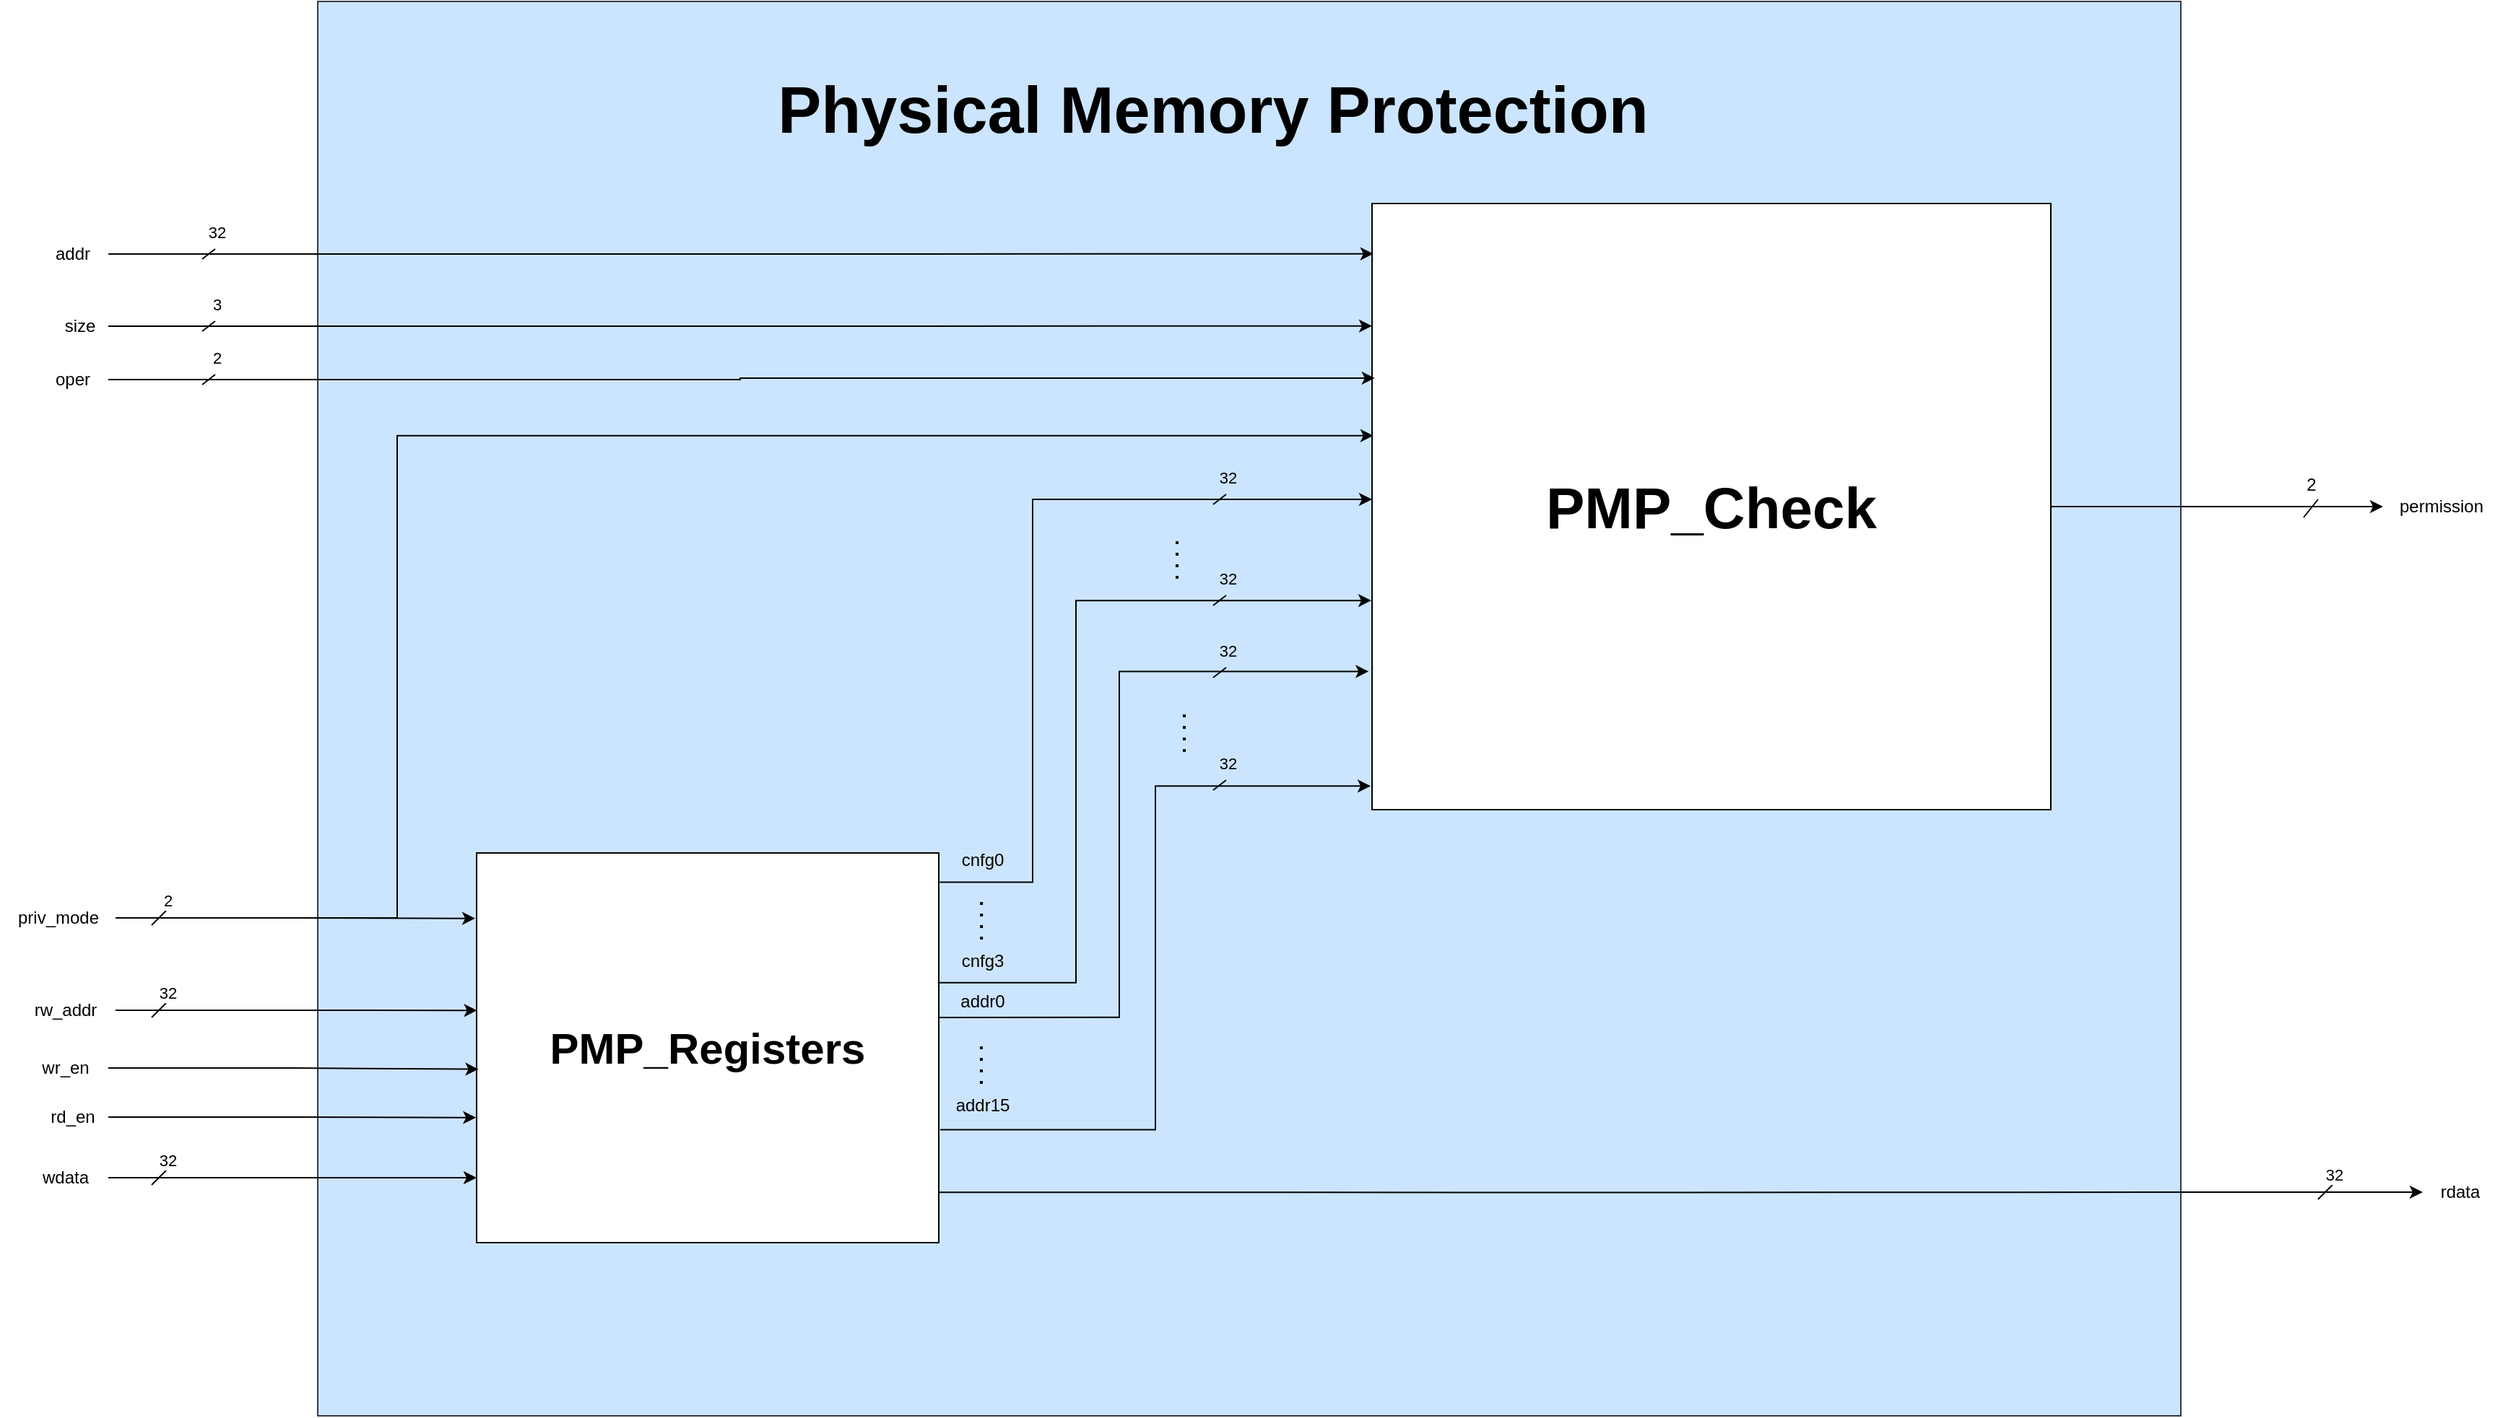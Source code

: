 <mxfile version="26.2.2" pages="9">
  <diagram id="1l-yMEPU7JpYcMLA0Hnv" name="PMP">
    <mxGraphModel dx="994" dy="604" grid="1" gridSize="10" guides="1" tooltips="1" connect="1" arrows="1" fold="1" page="1" pageScale="1" pageWidth="1100" pageHeight="1100" math="0" shadow="0">
      <root>
        <mxCell id="0" />
        <mxCell id="1" parent="0" />
        <mxCell id="uYfVhpTjIUl4xhmGBCQx-31" value="" style="rounded=0;whiteSpace=wrap;html=1;fillColor=#cce5ff;strokeColor=#36393d;" vertex="1" parent="1">
          <mxGeometry x="410" y="310" width="1290" height="980" as="geometry" />
        </mxCell>
        <mxCell id="uYfVhpTjIUl4xhmGBCQx-30" value="" style="group" vertex="1" connectable="0" parent="1">
          <mxGeometry x="190" y="450" width="1730" height="720" as="geometry" />
        </mxCell>
        <mxCell id="29VNlFLd_fgqh80VLn8X-1" value="" style="group" vertex="1" connectable="0" parent="uYfVhpTjIUl4xhmGBCQx-30">
          <mxGeometry x="695" width="1035" height="420" as="geometry" />
        </mxCell>
        <mxCell id="29VNlFLd_fgqh80VLn8X-2" style="edgeStyle=orthogonalEdgeStyle;rounded=0;orthogonalLoop=1;jettySize=auto;html=1;" edge="1" parent="29VNlFLd_fgqh80VLn8X-1" source="29VNlFLd_fgqh80VLn8X-3">
          <mxGeometry relative="1" as="geometry">
            <mxPoint x="955" y="210" as="targetPoint" />
          </mxGeometry>
        </mxCell>
        <mxCell id="29VNlFLd_fgqh80VLn8X-3" value="&lt;b&gt;&lt;font style=&quot;font-size: 40px;&quot;&gt;PMP_Check&lt;/font&gt;&lt;/b&gt;" style="rounded=0;whiteSpace=wrap;html=1;" vertex="1" parent="29VNlFLd_fgqh80VLn8X-1">
          <mxGeometry x="255" width="470" height="420" as="geometry" />
        </mxCell>
        <mxCell id="29VNlFLd_fgqh80VLn8X-12" value="" style="endArrow=none;dashed=1;html=1;dashPattern=1 3;strokeWidth=2;rounded=0;" edge="1" parent="29VNlFLd_fgqh80VLn8X-1">
          <mxGeometry width="50" height="50" relative="1" as="geometry">
            <mxPoint x="120.0" y="260" as="sourcePoint" />
            <mxPoint x="120.0" y="230" as="targetPoint" />
          </mxGeometry>
        </mxCell>
        <mxCell id="29VNlFLd_fgqh80VLn8X-13" value="" style="endArrow=none;dashed=1;html=1;dashPattern=1 3;strokeWidth=2;rounded=0;" edge="1" parent="29VNlFLd_fgqh80VLn8X-1">
          <mxGeometry width="50" height="50" relative="1" as="geometry">
            <mxPoint x="125.0" y="380" as="sourcePoint" />
            <mxPoint x="125.0" y="350" as="targetPoint" />
          </mxGeometry>
        </mxCell>
        <mxCell id="29VNlFLd_fgqh80VLn8X-18" style="edgeStyle=orthogonalEdgeStyle;rounded=0;orthogonalLoop=1;jettySize=auto;html=1;exitX=1.002;exitY=0.075;exitDx=0;exitDy=0;exitPerimeter=0;" edge="1" parent="29VNlFLd_fgqh80VLn8X-1" source="uYfVhpTjIUl4xhmGBCQx-3">
          <mxGeometry relative="1" as="geometry">
            <mxPoint x="255" y="205" as="targetPoint" />
            <Array as="points">
              <mxPoint x="20" y="470" />
              <mxPoint x="20" y="205" />
            </Array>
          </mxGeometry>
        </mxCell>
        <mxCell id="29VNlFLd_fgqh80VLn8X-22" value="permission" style="text;html=1;align=center;verticalAlign=middle;resizable=0;points=[];autosize=1;strokeColor=none;fillColor=none;" vertex="1" parent="29VNlFLd_fgqh80VLn8X-1">
          <mxGeometry x="955" y="195" width="80" height="30" as="geometry" />
        </mxCell>
        <mxCell id="29VNlFLd_fgqh80VLn8X-23" value="" style="endArrow=none;html=1;rounded=0;" edge="1" parent="29VNlFLd_fgqh80VLn8X-1">
          <mxGeometry width="50" height="50" relative="1" as="geometry">
            <mxPoint x="900" y="217.5" as="sourcePoint" />
            <mxPoint x="910" y="205" as="targetPoint" />
          </mxGeometry>
        </mxCell>
        <mxCell id="29VNlFLd_fgqh80VLn8X-24" value="2" style="text;html=1;align=center;verticalAlign=middle;resizable=0;points=[];autosize=1;strokeColor=none;fillColor=none;" vertex="1" parent="29VNlFLd_fgqh80VLn8X-1">
          <mxGeometry x="890" y="180" width="30" height="30" as="geometry" />
        </mxCell>
        <mxCell id="29VNlFLd_fgqh80VLn8X-27" value="" style="endArrow=none;html=1;rounded=0;" edge="1" parent="29VNlFLd_fgqh80VLn8X-1">
          <mxGeometry width="50" height="50" relative="1" as="geometry">
            <mxPoint x="145" y="208.5" as="sourcePoint" />
            <mxPoint x="154" y="201.5" as="targetPoint" />
          </mxGeometry>
        </mxCell>
        <mxCell id="29VNlFLd_fgqh80VLn8X-28" value="32" style="edgeLabel;html=1;align=center;verticalAlign=middle;resizable=0;points=[];labelBackgroundColor=#CCE5FF;" vertex="1" connectable="0" parent="29VNlFLd_fgqh80VLn8X-27">
          <mxGeometry x="0.26" relative="1" as="geometry">
            <mxPoint x="4" y="-14" as="offset" />
          </mxGeometry>
        </mxCell>
        <mxCell id="29VNlFLd_fgqh80VLn8X-29" value="" style="endArrow=none;html=1;rounded=0;" edge="1" parent="29VNlFLd_fgqh80VLn8X-1">
          <mxGeometry width="50" height="50" relative="1" as="geometry">
            <mxPoint x="145" y="278.5" as="sourcePoint" />
            <mxPoint x="154" y="271.5" as="targetPoint" />
          </mxGeometry>
        </mxCell>
        <mxCell id="29VNlFLd_fgqh80VLn8X-30" value="32" style="edgeLabel;html=1;align=center;verticalAlign=middle;resizable=0;points=[];labelBackgroundColor=#CCE5FF;" vertex="1" connectable="0" parent="29VNlFLd_fgqh80VLn8X-29">
          <mxGeometry x="0.26" relative="1" as="geometry">
            <mxPoint x="4" y="-14" as="offset" />
          </mxGeometry>
        </mxCell>
        <mxCell id="29VNlFLd_fgqh80VLn8X-31" value="" style="endArrow=none;html=1;rounded=0;" edge="1" parent="29VNlFLd_fgqh80VLn8X-1">
          <mxGeometry width="50" height="50" relative="1" as="geometry">
            <mxPoint x="145" y="328.5" as="sourcePoint" />
            <mxPoint x="154" y="321.5" as="targetPoint" />
          </mxGeometry>
        </mxCell>
        <mxCell id="29VNlFLd_fgqh80VLn8X-32" value="32" style="edgeLabel;html=1;align=center;verticalAlign=middle;resizable=0;points=[];labelBackgroundColor=#CCE5FF;" vertex="1" connectable="0" parent="29VNlFLd_fgqh80VLn8X-31">
          <mxGeometry x="0.26" relative="1" as="geometry">
            <mxPoint x="4" y="-14" as="offset" />
          </mxGeometry>
        </mxCell>
        <mxCell id="29VNlFLd_fgqh80VLn8X-33" value="" style="endArrow=none;html=1;rounded=0;" edge="1" parent="29VNlFLd_fgqh80VLn8X-1">
          <mxGeometry width="50" height="50" relative="1" as="geometry">
            <mxPoint x="145" y="406.5" as="sourcePoint" />
            <mxPoint x="154" y="399.5" as="targetPoint" />
          </mxGeometry>
        </mxCell>
        <mxCell id="29VNlFLd_fgqh80VLn8X-34" value="32" style="edgeLabel;html=1;align=center;verticalAlign=middle;resizable=0;points=[];labelBackgroundColor=#CCE5FF;" vertex="1" connectable="0" parent="29VNlFLd_fgqh80VLn8X-33">
          <mxGeometry x="0.26" relative="1" as="geometry">
            <mxPoint x="4" y="-14" as="offset" />
          </mxGeometry>
        </mxCell>
        <mxCell id="uYfVhpTjIUl4xhmGBCQx-1" value="" style="group" vertex="1" connectable="0" parent="uYfVhpTjIUl4xhmGBCQx-30">
          <mxGeometry x="170" y="450" width="650" height="270" as="geometry" />
        </mxCell>
        <mxCell id="uYfVhpTjIUl4xhmGBCQx-3" value="&lt;b&gt;&lt;font style=&quot;font-size: 30px;&quot;&gt;PMP_Registers&lt;/font&gt;&lt;/b&gt;" style="rounded=0;whiteSpace=wrap;html=1;" vertex="1" parent="uYfVhpTjIUl4xhmGBCQx-1">
          <mxGeometry x="160" width="320" height="270" as="geometry" />
        </mxCell>
        <mxCell id="uYfVhpTjIUl4xhmGBCQx-11" style="edgeStyle=orthogonalEdgeStyle;rounded=0;orthogonalLoop=1;jettySize=auto;html=1;" edge="1" parent="uYfVhpTjIUl4xhmGBCQx-1" source="uYfVhpTjIUl4xhmGBCQx-7">
          <mxGeometry relative="1" as="geometry">
            <mxPoint x="160" y="225" as="targetPoint" />
          </mxGeometry>
        </mxCell>
        <mxCell id="uYfVhpTjIUl4xhmGBCQx-15" value="" style="endArrow=none;html=1;rounded=0;" edge="1" parent="uYfVhpTjIUl4xhmGBCQx-1">
          <mxGeometry width="50" height="50" relative="1" as="geometry">
            <mxPoint x="-65" y="50" as="sourcePoint" />
            <mxPoint x="-55" y="40" as="targetPoint" />
          </mxGeometry>
        </mxCell>
        <mxCell id="uYfVhpTjIUl4xhmGBCQx-16" value="2" style="edgeLabel;html=1;align=center;verticalAlign=middle;resizable=0;points=[];" vertex="1" connectable="0" parent="uYfVhpTjIUl4xhmGBCQx-15">
          <mxGeometry x="0.26" relative="1" as="geometry">
            <mxPoint x="4" y="-11" as="offset" />
          </mxGeometry>
        </mxCell>
        <mxCell id="uYfVhpTjIUl4xhmGBCQx-21" value="" style="endArrow=none;html=1;rounded=0;" edge="1" parent="uYfVhpTjIUl4xhmGBCQx-1">
          <mxGeometry width="50" height="50" relative="1" as="geometry">
            <mxPoint x="1435" y="240" as="sourcePoint" />
            <mxPoint x="1445" y="230" as="targetPoint" />
          </mxGeometry>
        </mxCell>
        <mxCell id="uYfVhpTjIUl4xhmGBCQx-22" value="32" style="edgeLabel;html=1;align=center;verticalAlign=middle;resizable=0;points=[];" vertex="1" connectable="0" parent="uYfVhpTjIUl4xhmGBCQx-21">
          <mxGeometry x="0.26" relative="1" as="geometry">
            <mxPoint x="4" y="-11" as="offset" />
          </mxGeometry>
        </mxCell>
        <mxCell id="29VNlFLd_fgqh80VLn8X-8" value="cnfg0" style="text;html=1;align=center;verticalAlign=middle;resizable=0;points=[];autosize=1;strokeColor=none;fillColor=none;" vertex="1" parent="uYfVhpTjIUl4xhmGBCQx-1">
          <mxGeometry x="485" y="-10" width="50" height="30" as="geometry" />
        </mxCell>
        <mxCell id="uYfVhpTjIUl4xhmGBCQx-23" value="" style="endArrow=none;dashed=1;html=1;dashPattern=1 3;strokeWidth=2;rounded=0;" edge="1" parent="uYfVhpTjIUl4xhmGBCQx-1">
          <mxGeometry width="50" height="50" relative="1" as="geometry">
            <mxPoint x="509.58" y="60" as="sourcePoint" />
            <mxPoint x="509.58" y="30" as="targetPoint" />
          </mxGeometry>
        </mxCell>
        <mxCell id="29VNlFLd_fgqh80VLn8X-9" value="cnfg3" style="text;html=1;align=center;verticalAlign=middle;resizable=0;points=[];autosize=1;strokeColor=none;fillColor=none;" vertex="1" parent="uYfVhpTjIUl4xhmGBCQx-1">
          <mxGeometry x="485" y="60" width="50" height="30" as="geometry" />
        </mxCell>
        <mxCell id="29VNlFLd_fgqh80VLn8X-10" value="addr0" style="text;html=1;align=center;verticalAlign=middle;resizable=0;points=[];autosize=1;strokeColor=none;fillColor=none;" vertex="1" parent="uYfVhpTjIUl4xhmGBCQx-1">
          <mxGeometry x="485" y="88" width="50" height="30" as="geometry" />
        </mxCell>
        <mxCell id="uYfVhpTjIUl4xhmGBCQx-25" value="" style="endArrow=none;dashed=1;html=1;dashPattern=1 3;strokeWidth=2;rounded=0;" edge="1" parent="uYfVhpTjIUl4xhmGBCQx-1">
          <mxGeometry width="50" height="50" relative="1" as="geometry">
            <mxPoint x="509.47" y="160" as="sourcePoint" />
            <mxPoint x="509.47" y="130" as="targetPoint" />
          </mxGeometry>
        </mxCell>
        <mxCell id="29VNlFLd_fgqh80VLn8X-11" value="addr15" style="text;html=1;align=center;verticalAlign=middle;resizable=0;points=[];autosize=1;strokeColor=none;fillColor=none;" vertex="1" parent="uYfVhpTjIUl4xhmGBCQx-1">
          <mxGeometry x="480" y="160" width="60" height="30" as="geometry" />
        </mxCell>
        <mxCell id="uYfVhpTjIUl4xhmGBCQx-12" value="rdata" style="text;html=1;align=center;verticalAlign=middle;resizable=0;points=[];autosize=1;strokeColor=none;fillColor=none;" vertex="1" parent="uYfVhpTjIUl4xhmGBCQx-30">
          <mxGeometry x="1677.5" y="670" width="50" height="30" as="geometry" />
        </mxCell>
        <mxCell id="uYfVhpTjIUl4xhmGBCQx-2" style="edgeStyle=orthogonalEdgeStyle;rounded=0;orthogonalLoop=1;jettySize=auto;html=1;exitX=1;exitY=0.871;exitDx=0;exitDy=0;exitPerimeter=0;" edge="1" parent="uYfVhpTjIUl4xhmGBCQx-30" source="uYfVhpTjIUl4xhmGBCQx-3" target="uYfVhpTjIUl4xhmGBCQx-12">
          <mxGeometry relative="1" as="geometry">
            <mxPoint x="770" y="585" as="targetPoint" />
            <Array as="points" />
          </mxGeometry>
        </mxCell>
        <mxCell id="29VNlFLd_fgqh80VLn8X-19" style="edgeStyle=orthogonalEdgeStyle;rounded=0;orthogonalLoop=1;jettySize=auto;html=1;entryX=-0.001;entryY=0.655;entryDx=0;entryDy=0;entryPerimeter=0;exitX=0.998;exitY=0.333;exitDx=0;exitDy=0;exitPerimeter=0;" edge="1" parent="uYfVhpTjIUl4xhmGBCQx-30" source="uYfVhpTjIUl4xhmGBCQx-3" target="29VNlFLd_fgqh80VLn8X-3">
          <mxGeometry relative="1" as="geometry">
            <Array as="points">
              <mxPoint x="745" y="540" />
              <mxPoint x="745" y="275" />
            </Array>
          </mxGeometry>
        </mxCell>
        <mxCell id="29VNlFLd_fgqh80VLn8X-20" style="edgeStyle=orthogonalEdgeStyle;rounded=0;orthogonalLoop=1;jettySize=auto;html=1;entryX=-0.005;entryY=0.772;entryDx=0;entryDy=0;entryPerimeter=0;exitX=1.001;exitY=0.422;exitDx=0;exitDy=0;exitPerimeter=0;" edge="1" parent="uYfVhpTjIUl4xhmGBCQx-30" source="uYfVhpTjIUl4xhmGBCQx-3" target="29VNlFLd_fgqh80VLn8X-3">
          <mxGeometry relative="1" as="geometry">
            <Array as="points">
              <mxPoint x="775" y="564" />
              <mxPoint x="775" y="324" />
            </Array>
          </mxGeometry>
        </mxCell>
        <mxCell id="29VNlFLd_fgqh80VLn8X-21" style="edgeStyle=orthogonalEdgeStyle;rounded=0;orthogonalLoop=1;jettySize=auto;html=1;entryX=-0.002;entryY=0.961;entryDx=0;entryDy=0;entryPerimeter=0;exitX=1.003;exitY=0.71;exitDx=0;exitDy=0;exitPerimeter=0;" edge="1" parent="uYfVhpTjIUl4xhmGBCQx-30" source="uYfVhpTjIUl4xhmGBCQx-3" target="29VNlFLd_fgqh80VLn8X-3">
          <mxGeometry relative="1" as="geometry" />
        </mxCell>
        <mxCell id="uYfVhpTjIUl4xhmGBCQx-5" value="priv_mode" style="text;html=1;align=center;verticalAlign=middle;resizable=0;points=[];autosize=1;strokeColor=none;fillColor=none;" vertex="1" parent="uYfVhpTjIUl4xhmGBCQx-30">
          <mxGeometry y="480" width="80" height="30" as="geometry" />
        </mxCell>
        <mxCell id="uYfVhpTjIUl4xhmGBCQx-9" style="edgeStyle=orthogonalEdgeStyle;rounded=0;orthogonalLoop=1;jettySize=auto;html=1;entryX=-0.003;entryY=0.168;entryDx=0;entryDy=0;entryPerimeter=0;" edge="1" parent="uYfVhpTjIUl4xhmGBCQx-30" source="uYfVhpTjIUl4xhmGBCQx-5" target="uYfVhpTjIUl4xhmGBCQx-3">
          <mxGeometry relative="1" as="geometry" />
        </mxCell>
        <mxCell id="uYfVhpTjIUl4xhmGBCQx-4" value="rw_addr" style="text;html=1;align=center;verticalAlign=middle;resizable=0;points=[];autosize=1;strokeColor=none;fillColor=none;" vertex="1" parent="uYfVhpTjIUl4xhmGBCQx-30">
          <mxGeometry x="10" y="544" width="70" height="30" as="geometry" />
        </mxCell>
        <mxCell id="uYfVhpTjIUl4xhmGBCQx-13" value="" style="endArrow=none;html=1;rounded=0;" edge="1" parent="uYfVhpTjIUl4xhmGBCQx-30">
          <mxGeometry width="50" height="50" relative="1" as="geometry">
            <mxPoint x="105" y="564" as="sourcePoint" />
            <mxPoint x="115" y="554" as="targetPoint" />
          </mxGeometry>
        </mxCell>
        <mxCell id="uYfVhpTjIUl4xhmGBCQx-14" value="32" style="edgeLabel;html=1;align=center;verticalAlign=middle;resizable=0;points=[];" vertex="1" connectable="0" parent="uYfVhpTjIUl4xhmGBCQx-13">
          <mxGeometry x="0.26" relative="1" as="geometry">
            <mxPoint x="4" y="-11" as="offset" />
          </mxGeometry>
        </mxCell>
        <mxCell id="uYfVhpTjIUl4xhmGBCQx-8" style="edgeStyle=orthogonalEdgeStyle;rounded=0;orthogonalLoop=1;jettySize=auto;html=1;entryX=0.001;entryY=0.404;entryDx=0;entryDy=0;entryPerimeter=0;" edge="1" parent="uYfVhpTjIUl4xhmGBCQx-30" source="uYfVhpTjIUl4xhmGBCQx-4" target="uYfVhpTjIUl4xhmGBCQx-3">
          <mxGeometry relative="1" as="geometry" />
        </mxCell>
        <mxCell id="uYfVhpTjIUl4xhmGBCQx-6" value="wr_en" style="text;html=1;align=center;verticalAlign=middle;resizable=0;points=[];autosize=1;strokeColor=none;fillColor=none;" vertex="1" parent="uYfVhpTjIUl4xhmGBCQx-30">
          <mxGeometry x="15" y="584" width="60" height="30" as="geometry" />
        </mxCell>
        <mxCell id="uYfVhpTjIUl4xhmGBCQx-10" style="edgeStyle=orthogonalEdgeStyle;rounded=0;orthogonalLoop=1;jettySize=auto;html=1;entryX=0.004;entryY=0.555;entryDx=0;entryDy=0;entryPerimeter=0;" edge="1" parent="uYfVhpTjIUl4xhmGBCQx-30" source="uYfVhpTjIUl4xhmGBCQx-6" target="uYfVhpTjIUl4xhmGBCQx-3">
          <mxGeometry relative="1" as="geometry" />
        </mxCell>
        <mxCell id="uYfVhpTjIUl4xhmGBCQx-7" value="wdata" style="text;html=1;align=center;verticalAlign=middle;resizable=0;points=[];autosize=1;strokeColor=none;fillColor=none;" vertex="1" parent="uYfVhpTjIUl4xhmGBCQx-30">
          <mxGeometry x="15" y="660" width="60" height="30" as="geometry" />
        </mxCell>
        <mxCell id="uYfVhpTjIUl4xhmGBCQx-19" value="" style="endArrow=none;html=1;rounded=0;" edge="1" parent="uYfVhpTjIUl4xhmGBCQx-30">
          <mxGeometry width="50" height="50" relative="1" as="geometry">
            <mxPoint x="105" y="680" as="sourcePoint" />
            <mxPoint x="115" y="670" as="targetPoint" />
          </mxGeometry>
        </mxCell>
        <mxCell id="uYfVhpTjIUl4xhmGBCQx-20" value="32" style="edgeLabel;html=1;align=center;verticalAlign=middle;resizable=0;points=[];" vertex="1" connectable="0" parent="uYfVhpTjIUl4xhmGBCQx-19">
          <mxGeometry x="0.26" relative="1" as="geometry">
            <mxPoint x="4" y="-11" as="offset" />
          </mxGeometry>
        </mxCell>
        <mxCell id="uYfVhpTjIUl4xhmGBCQx-29" style="edgeStyle=orthogonalEdgeStyle;rounded=0;orthogonalLoop=1;jettySize=auto;html=1;entryX=0.002;entryY=0.383;entryDx=0;entryDy=0;entryPerimeter=0;exitX=1.014;exitY=0.499;exitDx=0;exitDy=0;exitPerimeter=0;" edge="1" parent="uYfVhpTjIUl4xhmGBCQx-30" source="uYfVhpTjIUl4xhmGBCQx-5" target="29VNlFLd_fgqh80VLn8X-3">
          <mxGeometry relative="1" as="geometry">
            <Array as="points">
              <mxPoint x="275" y="495" />
              <mxPoint x="275" y="161" />
            </Array>
          </mxGeometry>
        </mxCell>
        <mxCell id="29VNlFLd_fgqh80VLn8X-4" value="addr" style="text;html=1;align=center;verticalAlign=middle;resizable=0;points=[];autosize=1;strokeColor=none;fillColor=none;" vertex="1" parent="uYfVhpTjIUl4xhmGBCQx-30">
          <mxGeometry x="25" y="20" width="50" height="30" as="geometry" />
        </mxCell>
        <mxCell id="29VNlFLd_fgqh80VLn8X-5" value="size" style="text;html=1;align=center;verticalAlign=middle;resizable=0;points=[];autosize=1;strokeColor=none;fillColor=none;" vertex="1" parent="uYfVhpTjIUl4xhmGBCQx-30">
          <mxGeometry x="35" y="70" width="40" height="30" as="geometry" />
        </mxCell>
        <mxCell id="29VNlFLd_fgqh80VLn8X-7" value="oper" style="text;html=1;align=center;verticalAlign=middle;resizable=0;points=[];autosize=1;strokeColor=none;fillColor=none;" vertex="1" parent="uYfVhpTjIUl4xhmGBCQx-30">
          <mxGeometry x="25" y="107" width="50" height="30" as="geometry" />
        </mxCell>
        <mxCell id="29VNlFLd_fgqh80VLn8X-25" value="" style="endArrow=none;html=1;rounded=0;" edge="1" parent="uYfVhpTjIUl4xhmGBCQx-30">
          <mxGeometry width="50" height="50" relative="1" as="geometry">
            <mxPoint x="140" y="38.5" as="sourcePoint" />
            <mxPoint x="149" y="31.5" as="targetPoint" />
          </mxGeometry>
        </mxCell>
        <mxCell id="29VNlFLd_fgqh80VLn8X-26" value="32" style="edgeLabel;html=1;align=center;verticalAlign=middle;resizable=0;points=[];" vertex="1" connectable="0" parent="29VNlFLd_fgqh80VLn8X-25">
          <mxGeometry x="0.26" relative="1" as="geometry">
            <mxPoint x="4" y="-14" as="offset" />
          </mxGeometry>
        </mxCell>
        <mxCell id="29VNlFLd_fgqh80VLn8X-35" value="" style="endArrow=none;html=1;rounded=0;" edge="1" parent="uYfVhpTjIUl4xhmGBCQx-30">
          <mxGeometry width="50" height="50" relative="1" as="geometry">
            <mxPoint x="140" y="88.5" as="sourcePoint" />
            <mxPoint x="149" y="81.5" as="targetPoint" />
          </mxGeometry>
        </mxCell>
        <mxCell id="29VNlFLd_fgqh80VLn8X-36" value="3" style="edgeLabel;html=1;align=center;verticalAlign=middle;resizable=0;points=[];" vertex="1" connectable="0" parent="29VNlFLd_fgqh80VLn8X-35">
          <mxGeometry x="0.26" relative="1" as="geometry">
            <mxPoint x="4" y="-14" as="offset" />
          </mxGeometry>
        </mxCell>
        <mxCell id="29VNlFLd_fgqh80VLn8X-39" value="" style="endArrow=none;html=1;rounded=0;" edge="1" parent="uYfVhpTjIUl4xhmGBCQx-30">
          <mxGeometry width="50" height="50" relative="1" as="geometry">
            <mxPoint x="140" y="125.5" as="sourcePoint" />
            <mxPoint x="149" y="118.5" as="targetPoint" />
          </mxGeometry>
        </mxCell>
        <mxCell id="29VNlFLd_fgqh80VLn8X-40" value="2" style="edgeLabel;html=1;align=center;verticalAlign=middle;resizable=0;points=[];" vertex="1" connectable="0" parent="29VNlFLd_fgqh80VLn8X-39">
          <mxGeometry x="0.26" relative="1" as="geometry">
            <mxPoint x="4" y="-14" as="offset" />
          </mxGeometry>
        </mxCell>
        <mxCell id="29VNlFLd_fgqh80VLn8X-14" style="edgeStyle=orthogonalEdgeStyle;rounded=0;orthogonalLoop=1;jettySize=auto;html=1;entryX=0.002;entryY=0.083;entryDx=0;entryDy=0;entryPerimeter=0;" edge="1" parent="uYfVhpTjIUl4xhmGBCQx-30" source="29VNlFLd_fgqh80VLn8X-4" target="29VNlFLd_fgqh80VLn8X-3">
          <mxGeometry relative="1" as="geometry" />
        </mxCell>
        <mxCell id="29VNlFLd_fgqh80VLn8X-15" style="edgeStyle=orthogonalEdgeStyle;rounded=0;orthogonalLoop=1;jettySize=auto;html=1;entryX=0;entryY=0.202;entryDx=0;entryDy=0;entryPerimeter=0;" edge="1" parent="uYfVhpTjIUl4xhmGBCQx-30" source="29VNlFLd_fgqh80VLn8X-5" target="29VNlFLd_fgqh80VLn8X-3">
          <mxGeometry relative="1" as="geometry" />
        </mxCell>
        <mxCell id="29VNlFLd_fgqh80VLn8X-17" style="edgeStyle=orthogonalEdgeStyle;rounded=0;orthogonalLoop=1;jettySize=auto;html=1;entryX=0.004;entryY=0.288;entryDx=0;entryDy=0;entryPerimeter=0;" edge="1" parent="uYfVhpTjIUl4xhmGBCQx-30" source="29VNlFLd_fgqh80VLn8X-7" target="29VNlFLd_fgqh80VLn8X-3">
          <mxGeometry relative="1" as="geometry" />
        </mxCell>
        <mxCell id="uYfVhpTjIUl4xhmGBCQx-32" value="&lt;b&gt;&lt;font style=&quot;font-size: 45px;&quot;&gt;Physical Memory Protection&lt;/font&gt;&lt;/b&gt;" style="text;html=1;align=center;verticalAlign=middle;whiteSpace=wrap;rounded=0;" vertex="1" parent="1">
          <mxGeometry x="700" y="370" width="660" height="30" as="geometry" />
        </mxCell>
        <mxCell id="pxspEdU8bYH5Qlw84L5j-2" value="rd_en" style="text;html=1;align=center;verticalAlign=middle;resizable=0;points=[];autosize=1;strokeColor=none;fillColor=none;" vertex="1" parent="1">
          <mxGeometry x="215" y="1068" width="50" height="30" as="geometry" />
        </mxCell>
        <mxCell id="pxspEdU8bYH5Qlw84L5j-3" style="edgeStyle=orthogonalEdgeStyle;rounded=0;orthogonalLoop=1;jettySize=auto;html=1;entryX=-0.001;entryY=0.679;entryDx=0;entryDy=0;entryPerimeter=0;" edge="1" parent="1" source="pxspEdU8bYH5Qlw84L5j-2" target="uYfVhpTjIUl4xhmGBCQx-3">
          <mxGeometry relative="1" as="geometry" />
        </mxCell>
      </root>
    </mxGraphModel>
  </diagram>
  <diagram id="cut9nNk3GNc1pZrFEnC4" name="PMP_Check">
    <mxGraphModel dx="1044" dy="634" grid="1" gridSize="10" guides="1" tooltips="1" connect="1" arrows="1" fold="1" page="1" pageScale="1" pageWidth="1100" pageHeight="1100" math="0" shadow="0">
      <root>
        <mxCell id="0" />
        <mxCell id="1" parent="0" />
        <mxCell id="nowuSmGcCn8iB4gg6WBt-1" value="" style="rounded=0;whiteSpace=wrap;html=1;fillColor=#cce5ff;strokeColor=#36393d;" vertex="1" parent="1">
          <mxGeometry x="1050" y="870" width="1140" height="880" as="geometry" />
        </mxCell>
        <mxCell id="wsqlNXI6yjGBpIJSU73m-10" value="" style="group" vertex="1" connectable="0" parent="1">
          <mxGeometry x="810" y="770" width="1550" height="1101" as="geometry" />
        </mxCell>
        <mxCell id="GuyRqHqrkuht6Dd0x_yx-113" value="" style="group" vertex="1" connectable="0" parent="wsqlNXI6yjGBpIJSU73m-10">
          <mxGeometry y="243" width="110" height="110" as="geometry" />
        </mxCell>
        <mxCell id="GuyRqHqrkuht6Dd0x_yx-114" value="cnfg0" style="whiteSpace=wrap;html=1;aspect=fixed;" vertex="1" parent="GuyRqHqrkuht6Dd0x_yx-113">
          <mxGeometry width="99.0" height="99.0" as="geometry" />
        </mxCell>
        <mxCell id="GuyRqHqrkuht6Dd0x_yx-115" value="" style="triangle;whiteSpace=wrap;html=1;" vertex="1" parent="GuyRqHqrkuht6Dd0x_yx-113">
          <mxGeometry y="68.75" width="13.75" height="27.5" as="geometry" />
        </mxCell>
        <mxCell id="GuyRqHqrkuht6Dd0x_yx-116" value="&lt;font style=&quot;font-size: 10px;&quot;&gt;rst&lt;/font&gt;" style="text;html=1;align=center;verticalAlign=middle;whiteSpace=wrap;rounded=0;" vertex="1" parent="GuyRqHqrkuht6Dd0x_yx-113">
          <mxGeometry x="-3.59" y="48.12" width="20.93" height="13.75" as="geometry" />
        </mxCell>
        <mxCell id="GuyRqHqrkuht6Dd0x_yx-117" value="&lt;font style=&quot;font-size: 10px;&quot;&gt;en&lt;/font&gt;" style="text;html=1;align=center;verticalAlign=middle;whiteSpace=wrap;rounded=0;" vertex="1" parent="GuyRqHqrkuht6Dd0x_yx-113">
          <mxGeometry x="-0.005" y="34.375" width="13.75" height="13.75" as="geometry" />
        </mxCell>
        <mxCell id="GuyRqHqrkuht6Dd0x_yx-118" value="D" style="text;html=1;align=center;verticalAlign=middle;whiteSpace=wrap;rounded=0;" vertex="1" parent="GuyRqHqrkuht6Dd0x_yx-113">
          <mxGeometry y="6.88" width="34.37" height="27.5" as="geometry" />
        </mxCell>
        <mxCell id="GuyRqHqrkuht6Dd0x_yx-119" value="Q" style="text;html=1;align=center;verticalAlign=middle;whiteSpace=wrap;rounded=0;" vertex="1" parent="GuyRqHqrkuht6Dd0x_yx-113">
          <mxGeometry x="68.75" width="41.25" height="41.25" as="geometry" />
        </mxCell>
        <mxCell id="GuyRqHqrkuht6Dd0x_yx-147" value="" style="endArrow=none;html=1;rounded=0;" edge="1" parent="GuyRqHqrkuht6Dd0x_yx-113">
          <mxGeometry width="50" height="50" relative="1" as="geometry">
            <mxPoint x="110" y="25.63" as="sourcePoint" />
            <mxPoint x="120" y="15.63" as="targetPoint" />
          </mxGeometry>
        </mxCell>
        <mxCell id="GuyRqHqrkuht6Dd0x_yx-148" value="32" style="edgeLabel;html=1;align=center;verticalAlign=middle;resizable=0;points=[];" vertex="1" connectable="0" parent="GuyRqHqrkuht6Dd0x_yx-147">
          <mxGeometry x="0.26" relative="1" as="geometry">
            <mxPoint x="4" y="-11" as="offset" />
          </mxGeometry>
        </mxCell>
        <mxCell id="GuyRqHqrkuht6Dd0x_yx-120" value="" style="group" vertex="1" connectable="0" parent="wsqlNXI6yjGBpIJSU73m-10">
          <mxGeometry y="393" width="110" height="110" as="geometry" />
        </mxCell>
        <mxCell id="GuyRqHqrkuht6Dd0x_yx-121" value="cnfg1" style="whiteSpace=wrap;html=1;aspect=fixed;" vertex="1" parent="GuyRqHqrkuht6Dd0x_yx-120">
          <mxGeometry width="99.0" height="99.0" as="geometry" />
        </mxCell>
        <mxCell id="GuyRqHqrkuht6Dd0x_yx-122" value="" style="triangle;whiteSpace=wrap;html=1;" vertex="1" parent="GuyRqHqrkuht6Dd0x_yx-120">
          <mxGeometry y="68.75" width="13.75" height="27.5" as="geometry" />
        </mxCell>
        <mxCell id="GuyRqHqrkuht6Dd0x_yx-123" value="&lt;font style=&quot;font-size: 10px;&quot;&gt;rst&lt;/font&gt;" style="text;html=1;align=center;verticalAlign=middle;whiteSpace=wrap;rounded=0;" vertex="1" parent="GuyRqHqrkuht6Dd0x_yx-120">
          <mxGeometry x="-3.59" y="48.13" width="20.93" height="13.75" as="geometry" />
        </mxCell>
        <mxCell id="GuyRqHqrkuht6Dd0x_yx-124" value="&lt;font style=&quot;font-size: 10px;&quot;&gt;en&lt;/font&gt;" style="text;html=1;align=center;verticalAlign=middle;whiteSpace=wrap;rounded=0;" vertex="1" parent="GuyRqHqrkuht6Dd0x_yx-120">
          <mxGeometry x="-0.005" y="34.375" width="13.75" height="13.75" as="geometry" />
        </mxCell>
        <mxCell id="GuyRqHqrkuht6Dd0x_yx-125" value="D" style="text;html=1;align=center;verticalAlign=middle;whiteSpace=wrap;rounded=0;" vertex="1" parent="GuyRqHqrkuht6Dd0x_yx-120">
          <mxGeometry y="6.88" width="34.37" height="27.5" as="geometry" />
        </mxCell>
        <mxCell id="GuyRqHqrkuht6Dd0x_yx-126" value="Q" style="text;html=1;align=center;verticalAlign=middle;whiteSpace=wrap;rounded=0;" vertex="1" parent="GuyRqHqrkuht6Dd0x_yx-120">
          <mxGeometry x="68.75" width="31.25" height="41.25" as="geometry" />
        </mxCell>
        <mxCell id="GuyRqHqrkuht6Dd0x_yx-165" style="edgeStyle=orthogonalEdgeStyle;rounded=0;orthogonalLoop=1;jettySize=auto;html=1;entryX=-0.003;entryY=0.09;entryDx=0;entryDy=0;entryPerimeter=0;" edge="1" parent="wsqlNXI6yjGBpIJSU73m-10" source="GuyRqHqrkuht6Dd0x_yx-142" target="GuyRqHqrkuht6Dd0x_yx-161">
          <mxGeometry relative="1" as="geometry">
            <Array as="points">
              <mxPoint x="400" y="243" />
              <mxPoint x="400" y="169" />
              <mxPoint x="539" y="169" />
            </Array>
          </mxGeometry>
        </mxCell>
        <mxCell id="GuyRqHqrkuht6Dd0x_yx-166" style="edgeStyle=orthogonalEdgeStyle;rounded=0;orthogonalLoop=1;jettySize=auto;html=1;entryX=-0.004;entryY=0.119;entryDx=0;entryDy=0;exitX=1;exitY=0.428;exitDx=0;exitDy=0;exitPerimeter=0;entryPerimeter=0;" edge="1" parent="wsqlNXI6yjGBpIJSU73m-10" source="GuyRqHqrkuht6Dd0x_yx-142" target="GuyRqHqrkuht6Dd0x_yx-162">
          <mxGeometry relative="1" as="geometry">
            <Array as="points">
              <mxPoint x="400" y="259" />
              <mxPoint x="400" y="270" />
            </Array>
          </mxGeometry>
        </mxCell>
        <mxCell id="GuyRqHqrkuht6Dd0x_yx-142" value="" style="rounded=0;whiteSpace=wrap;html=1;" vertex="1" parent="wsqlNXI6yjGBpIJSU73m-10">
          <mxGeometry x="290" y="233" width="10" height="60" as="geometry" />
        </mxCell>
        <mxCell id="GuyRqHqrkuht6Dd0x_yx-146" style="edgeStyle=orthogonalEdgeStyle;rounded=0;orthogonalLoop=1;jettySize=auto;html=1;entryX=0;entryY=0.25;entryDx=0;entryDy=0;" edge="1" parent="wsqlNXI6yjGBpIJSU73m-10" source="GuyRqHqrkuht6Dd0x_yx-114" target="GuyRqHqrkuht6Dd0x_yx-142">
          <mxGeometry relative="1" as="geometry">
            <Array as="points">
              <mxPoint x="270" y="263" />
              <mxPoint x="270" y="248" />
            </Array>
          </mxGeometry>
        </mxCell>
        <mxCell id="GuyRqHqrkuht6Dd0x_yx-149" value="" style="endArrow=none;html=1;rounded=0;" edge="1" parent="wsqlNXI6yjGBpIJSU73m-10">
          <mxGeometry width="50" height="50" relative="1" as="geometry">
            <mxPoint x="110" y="418.63" as="sourcePoint" />
            <mxPoint x="120" y="408.63" as="targetPoint" />
          </mxGeometry>
        </mxCell>
        <mxCell id="GuyRqHqrkuht6Dd0x_yx-150" value="32" style="edgeLabel;html=1;align=center;verticalAlign=middle;resizable=0;points=[];" vertex="1" connectable="0" parent="GuyRqHqrkuht6Dd0x_yx-149">
          <mxGeometry x="0.26" relative="1" as="geometry">
            <mxPoint x="-3" y="-12" as="offset" />
          </mxGeometry>
        </mxCell>
        <mxCell id="GuyRqHqrkuht6Dd0x_yx-151" value="" style="rounded=0;whiteSpace=wrap;html=1;" vertex="1" parent="wsqlNXI6yjGBpIJSU73m-10">
          <mxGeometry x="290" y="383" width="10" height="60" as="geometry" />
        </mxCell>
        <mxCell id="GuyRqHqrkuht6Dd0x_yx-152" style="edgeStyle=orthogonalEdgeStyle;rounded=0;orthogonalLoop=1;jettySize=auto;html=1;entryX=0;entryY=0.25;entryDx=0;entryDy=0;exitX=1;exitY=0.25;exitDx=0;exitDy=0;" edge="1" parent="wsqlNXI6yjGBpIJSU73m-10" target="GuyRqHqrkuht6Dd0x_yx-151" source="GuyRqHqrkuht6Dd0x_yx-121">
          <mxGeometry relative="1" as="geometry">
            <mxPoint x="239" y="413" as="sourcePoint" />
            <Array as="points">
              <mxPoint x="99" y="413" />
              <mxPoint x="270" y="413" />
              <mxPoint x="270" y="398" />
            </Array>
          </mxGeometry>
        </mxCell>
        <mxCell id="GuyRqHqrkuht6Dd0x_yx-161" value="addr_check0" style="rounded=0;whiteSpace=wrap;html=1;" vertex="1" parent="wsqlNXI6yjGBpIJSU73m-10">
          <mxGeometry x="540" y="163" width="160" height="60" as="geometry" />
        </mxCell>
        <mxCell id="GuyRqHqrkuht6Dd0x_yx-162" value="addr_check1" style="rounded=0;whiteSpace=wrap;html=1;" vertex="1" parent="wsqlNXI6yjGBpIJSU73m-10">
          <mxGeometry x="540" y="263" width="160" height="60" as="geometry" />
        </mxCell>
        <mxCell id="GuyRqHqrkuht6Dd0x_yx-169" value="A0" style="text;html=1;align=center;verticalAlign=middle;resizable=0;points=[];autosize=1;strokeColor=none;fillColor=none;" vertex="1" parent="wsqlNXI6yjGBpIJSU73m-10">
          <mxGeometry x="300" y="220" width="40" height="30" as="geometry" />
        </mxCell>
        <mxCell id="GuyRqHqrkuht6Dd0x_yx-170" value="A1" style="text;html=1;align=center;verticalAlign=middle;resizable=0;points=[];autosize=1;strokeColor=none;fillColor=none;" vertex="1" parent="wsqlNXI6yjGBpIJSU73m-10">
          <mxGeometry x="300" y="236" width="40" height="30" as="geometry" />
        </mxCell>
        <mxCell id="GuyRqHqrkuht6Dd0x_yx-171" value="A2" style="text;html=1;align=center;verticalAlign=middle;resizable=0;points=[];autosize=1;strokeColor=none;fillColor=none;" vertex="1" parent="wsqlNXI6yjGBpIJSU73m-10">
          <mxGeometry x="300" y="251" width="40" height="30" as="geometry" />
        </mxCell>
        <mxCell id="GuyRqHqrkuht6Dd0x_yx-172" value="A3" style="text;html=1;align=center;verticalAlign=middle;resizable=0;points=[];autosize=1;strokeColor=none;fillColor=none;" vertex="1" parent="wsqlNXI6yjGBpIJSU73m-10">
          <mxGeometry x="300" y="266" width="40" height="30" as="geometry" />
        </mxCell>
        <mxCell id="GuyRqHqrkuht6Dd0x_yx-173" value="" style="endArrow=none;html=1;rounded=0;" edge="1" parent="wsqlNXI6yjGBpIJSU73m-10">
          <mxGeometry width="50" height="50" relative="1" as="geometry">
            <mxPoint x="340" y="246" as="sourcePoint" />
            <mxPoint x="347" y="239" as="targetPoint" />
          </mxGeometry>
        </mxCell>
        <mxCell id="GuyRqHqrkuht6Dd0x_yx-174" value="2" style="edgeLabel;html=1;align=center;verticalAlign=middle;resizable=0;points=[];" vertex="1" connectable="0" parent="GuyRqHqrkuht6Dd0x_yx-173">
          <mxGeometry x="0.26" relative="1" as="geometry">
            <mxPoint x="6" y="-6" as="offset" />
          </mxGeometry>
        </mxCell>
        <mxCell id="GuyRqHqrkuht6Dd0x_yx-175" value="" style="endArrow=none;html=1;rounded=0;" edge="1" parent="wsqlNXI6yjGBpIJSU73m-10">
          <mxGeometry width="50" height="50" relative="1" as="geometry">
            <mxPoint x="340" y="263" as="sourcePoint" />
            <mxPoint x="347" y="256" as="targetPoint" />
          </mxGeometry>
        </mxCell>
        <mxCell id="GuyRqHqrkuht6Dd0x_yx-176" value="2" style="edgeLabel;html=1;align=center;verticalAlign=middle;resizable=0;points=[];" vertex="1" connectable="0" parent="GuyRqHqrkuht6Dd0x_yx-175">
          <mxGeometry x="0.26" relative="1" as="geometry">
            <mxPoint x="6" y="-8" as="offset" />
          </mxGeometry>
        </mxCell>
        <mxCell id="GuyRqHqrkuht6Dd0x_yx-183" value="" style="endArrow=none;html=1;rounded=0;" edge="1" parent="wsqlNXI6yjGBpIJSU73m-10">
          <mxGeometry width="50" height="50" relative="1" as="geometry">
            <mxPoint x="300" y="393" as="sourcePoint" />
            <mxPoint x="320" y="393" as="targetPoint" />
          </mxGeometry>
        </mxCell>
        <mxCell id="GuyRqHqrkuht6Dd0x_yx-185" value="" style="endArrow=none;dashed=1;html=1;dashPattern=1 3;strokeWidth=2;rounded=0;" edge="1" parent="wsqlNXI6yjGBpIJSU73m-10">
          <mxGeometry width="50" height="50" relative="1" as="geometry">
            <mxPoint x="330" y="393" as="sourcePoint" />
            <mxPoint x="350" y="393" as="targetPoint" />
          </mxGeometry>
        </mxCell>
        <mxCell id="GuyRqHqrkuht6Dd0x_yx-186" value="" style="endArrow=none;dashed=1;html=1;dashPattern=1 3;strokeWidth=2;rounded=0;" edge="1" parent="wsqlNXI6yjGBpIJSU73m-10">
          <mxGeometry width="50" height="50" relative="1" as="geometry">
            <mxPoint x="319.8" y="428" as="sourcePoint" />
            <mxPoint x="319.8" y="398" as="targetPoint" />
          </mxGeometry>
        </mxCell>
        <mxCell id="GuyRqHqrkuht6Dd0x_yx-187" value="A4" style="text;html=1;align=center;verticalAlign=middle;resizable=0;points=[];autosize=1;strokeColor=none;fillColor=none;" vertex="1" parent="wsqlNXI6yjGBpIJSU73m-10">
          <mxGeometry x="290" y="369" width="40" height="30" as="geometry" />
        </mxCell>
        <mxCell id="GuyRqHqrkuht6Dd0x_yx-198" value="" style="endArrow=none;dashed=1;html=1;dashPattern=1 3;strokeWidth=2;rounded=0;" edge="1" parent="wsqlNXI6yjGBpIJSU73m-10">
          <mxGeometry width="50" height="50" relative="1" as="geometry">
            <mxPoint x="610" y="369" as="sourcePoint" />
            <mxPoint x="610" y="339" as="targetPoint" />
          </mxGeometry>
        </mxCell>
        <mxCell id="GuyRqHqrkuht6Dd0x_yx-199" value="" style="group" vertex="1" connectable="0" parent="wsqlNXI6yjGBpIJSU73m-10">
          <mxGeometry y="573" width="110" height="110" as="geometry" />
        </mxCell>
        <mxCell id="GuyRqHqrkuht6Dd0x_yx-200" value="addr0" style="whiteSpace=wrap;html=1;aspect=fixed;" vertex="1" parent="GuyRqHqrkuht6Dd0x_yx-199">
          <mxGeometry width="99.0" height="99.0" as="geometry" />
        </mxCell>
        <mxCell id="GuyRqHqrkuht6Dd0x_yx-201" value="" style="triangle;whiteSpace=wrap;html=1;" vertex="1" parent="GuyRqHqrkuht6Dd0x_yx-199">
          <mxGeometry y="68.75" width="13.75" height="27.5" as="geometry" />
        </mxCell>
        <mxCell id="GuyRqHqrkuht6Dd0x_yx-202" value="&lt;font style=&quot;font-size: 10px;&quot;&gt;rst&lt;/font&gt;" style="text;html=1;align=center;verticalAlign=middle;whiteSpace=wrap;rounded=0;" vertex="1" parent="GuyRqHqrkuht6Dd0x_yx-199">
          <mxGeometry x="-3.59" y="48.12" width="20.93" height="13.75" as="geometry" />
        </mxCell>
        <mxCell id="GuyRqHqrkuht6Dd0x_yx-203" value="&lt;font style=&quot;font-size: 10px;&quot;&gt;en&lt;/font&gt;" style="text;html=1;align=center;verticalAlign=middle;whiteSpace=wrap;rounded=0;" vertex="1" parent="GuyRqHqrkuht6Dd0x_yx-199">
          <mxGeometry x="-0.005" y="34.375" width="13.75" height="13.75" as="geometry" />
        </mxCell>
        <mxCell id="GuyRqHqrkuht6Dd0x_yx-204" value="D" style="text;html=1;align=center;verticalAlign=middle;whiteSpace=wrap;rounded=0;" vertex="1" parent="GuyRqHqrkuht6Dd0x_yx-199">
          <mxGeometry y="6.88" width="34.37" height="27.5" as="geometry" />
        </mxCell>
        <mxCell id="GuyRqHqrkuht6Dd0x_yx-205" value="Q" style="text;html=1;align=center;verticalAlign=middle;whiteSpace=wrap;rounded=0;" vertex="1" parent="GuyRqHqrkuht6Dd0x_yx-199">
          <mxGeometry x="68.75" width="41.25" height="41.25" as="geometry" />
        </mxCell>
        <mxCell id="GuyRqHqrkuht6Dd0x_yx-206" value="" style="group" vertex="1" connectable="0" parent="wsqlNXI6yjGBpIJSU73m-10">
          <mxGeometry y="733" width="110" height="110" as="geometry" />
        </mxCell>
        <mxCell id="GuyRqHqrkuht6Dd0x_yx-207" value="addr1" style="whiteSpace=wrap;html=1;aspect=fixed;" vertex="1" parent="GuyRqHqrkuht6Dd0x_yx-206">
          <mxGeometry width="99.0" height="99.0" as="geometry" />
        </mxCell>
        <mxCell id="GuyRqHqrkuht6Dd0x_yx-208" value="" style="triangle;whiteSpace=wrap;html=1;" vertex="1" parent="GuyRqHqrkuht6Dd0x_yx-206">
          <mxGeometry y="68.75" width="13.75" height="27.5" as="geometry" />
        </mxCell>
        <mxCell id="GuyRqHqrkuht6Dd0x_yx-209" value="&lt;font style=&quot;font-size: 10px;&quot;&gt;rst&lt;/font&gt;" style="text;html=1;align=center;verticalAlign=middle;whiteSpace=wrap;rounded=0;" vertex="1" parent="GuyRqHqrkuht6Dd0x_yx-206">
          <mxGeometry x="-3.59" y="48.12" width="20.93" height="13.75" as="geometry" />
        </mxCell>
        <mxCell id="GuyRqHqrkuht6Dd0x_yx-210" value="&lt;font style=&quot;font-size: 10px;&quot;&gt;en&lt;/font&gt;" style="text;html=1;align=center;verticalAlign=middle;whiteSpace=wrap;rounded=0;" vertex="1" parent="GuyRqHqrkuht6Dd0x_yx-206">
          <mxGeometry x="-0.005" y="34.375" width="13.75" height="13.75" as="geometry" />
        </mxCell>
        <mxCell id="GuyRqHqrkuht6Dd0x_yx-211" value="D" style="text;html=1;align=center;verticalAlign=middle;whiteSpace=wrap;rounded=0;" vertex="1" parent="GuyRqHqrkuht6Dd0x_yx-206">
          <mxGeometry y="6.88" width="34.37" height="27.5" as="geometry" />
        </mxCell>
        <mxCell id="GuyRqHqrkuht6Dd0x_yx-212" value="Q" style="text;html=1;align=center;verticalAlign=middle;whiteSpace=wrap;rounded=0;" vertex="1" parent="GuyRqHqrkuht6Dd0x_yx-206">
          <mxGeometry x="68.75" width="41.25" height="41.25" as="geometry" />
        </mxCell>
        <mxCell id="GuyRqHqrkuht6Dd0x_yx-234" style="edgeStyle=orthogonalEdgeStyle;rounded=0;orthogonalLoop=1;jettySize=auto;html=1;entryX=0;entryY=0.567;entryDx=0;entryDy=0;entryPerimeter=0;" edge="1" parent="wsqlNXI6yjGBpIJSU73m-10" source="GuyRqHqrkuht6Dd0x_yx-231" target="GuyRqHqrkuht6Dd0x_yx-161">
          <mxGeometry relative="1" as="geometry">
            <mxPoint x="540" y="193" as="targetPoint" />
            <Array as="points">
              <mxPoint x="460" y="197" />
            </Array>
          </mxGeometry>
        </mxCell>
        <mxCell id="GuyRqHqrkuht6Dd0x_yx-231" value="addr" style="text;html=1;align=center;verticalAlign=middle;resizable=0;points=[];autosize=1;strokeColor=none;fillColor=none;" vertex="1" parent="wsqlNXI6yjGBpIJSU73m-10">
          <mxGeometry x="430" width="50" height="30" as="geometry" />
        </mxCell>
        <mxCell id="GuyRqHqrkuht6Dd0x_yx-235" style="edgeStyle=orthogonalEdgeStyle;rounded=0;orthogonalLoop=1;jettySize=auto;html=1;entryX=0.007;entryY=0.321;entryDx=0;entryDy=0;entryPerimeter=0;" edge="1" parent="wsqlNXI6yjGBpIJSU73m-10" source="GuyRqHqrkuht6Dd0x_yx-232" target="GuyRqHqrkuht6Dd0x_yx-161">
          <mxGeometry relative="1" as="geometry">
            <Array as="points">
              <mxPoint x="500" y="183" />
              <mxPoint x="541" y="183" />
            </Array>
          </mxGeometry>
        </mxCell>
        <mxCell id="GuyRqHqrkuht6Dd0x_yx-232" value="size" style="text;html=1;align=center;verticalAlign=middle;resizable=0;points=[];autosize=1;strokeColor=none;fillColor=none;" vertex="1" parent="wsqlNXI6yjGBpIJSU73m-10">
          <mxGeometry x="480" width="40" height="30" as="geometry" />
        </mxCell>
        <mxCell id="GuyRqHqrkuht6Dd0x_yx-240" value="" style="endArrow=none;html=1;rounded=0;" edge="1" parent="wsqlNXI6yjGBpIJSU73m-10">
          <mxGeometry width="50" height="50" relative="1" as="geometry">
            <mxPoint x="455" y="69" as="sourcePoint" />
            <mxPoint x="464" y="62" as="targetPoint" />
          </mxGeometry>
        </mxCell>
        <mxCell id="GuyRqHqrkuht6Dd0x_yx-241" value="32" style="edgeLabel;html=1;align=center;verticalAlign=middle;resizable=0;points=[];" vertex="1" connectable="0" parent="GuyRqHqrkuht6Dd0x_yx-240">
          <mxGeometry x="0.26" relative="1" as="geometry">
            <mxPoint x="9" y="-4" as="offset" />
          </mxGeometry>
        </mxCell>
        <mxCell id="GuyRqHqrkuht6Dd0x_yx-242" value="" style="endArrow=none;html=1;rounded=0;" edge="1" parent="wsqlNXI6yjGBpIJSU73m-10">
          <mxGeometry width="50" height="50" relative="1" as="geometry">
            <mxPoint x="495.5" y="68" as="sourcePoint" />
            <mxPoint x="504.5" y="61" as="targetPoint" />
          </mxGeometry>
        </mxCell>
        <mxCell id="GuyRqHqrkuht6Dd0x_yx-243" value="3" style="edgeLabel;html=1;align=center;verticalAlign=middle;resizable=0;points=[];" vertex="1" connectable="0" parent="GuyRqHqrkuht6Dd0x_yx-242">
          <mxGeometry x="0.26" relative="1" as="geometry">
            <mxPoint x="9" y="-4" as="offset" />
          </mxGeometry>
        </mxCell>
        <mxCell id="GuyRqHqrkuht6Dd0x_yx-245" style="edgeStyle=orthogonalEdgeStyle;rounded=0;orthogonalLoop=1;jettySize=auto;html=1;entryX=-0.001;entryY=0.546;entryDx=0;entryDy=0;entryPerimeter=0;" edge="1" parent="wsqlNXI6yjGBpIJSU73m-10" source="GuyRqHqrkuht6Dd0x_yx-231" target="GuyRqHqrkuht6Dd0x_yx-162">
          <mxGeometry relative="1" as="geometry">
            <mxPoint x="540" y="303" as="targetPoint" />
            <Array as="points">
              <mxPoint x="460" y="296" />
              <mxPoint x="540" y="296" />
            </Array>
          </mxGeometry>
        </mxCell>
        <mxCell id="GuyRqHqrkuht6Dd0x_yx-254" value="" style="endArrow=none;html=1;rounded=0;" edge="1" parent="wsqlNXI6yjGBpIJSU73m-10">
          <mxGeometry width="50" height="50" relative="1" as="geometry">
            <mxPoint x="460" y="353" as="sourcePoint" />
            <mxPoint x="460" y="296" as="targetPoint" />
          </mxGeometry>
        </mxCell>
        <mxCell id="GuyRqHqrkuht6Dd0x_yx-255" value="" style="endArrow=none;html=1;rounded=0;" edge="1" parent="wsqlNXI6yjGBpIJSU73m-10">
          <mxGeometry width="50" height="50" relative="1" as="geometry">
            <mxPoint x="499.62" y="339" as="sourcePoint" />
            <mxPoint x="500" y="281" as="targetPoint" />
          </mxGeometry>
        </mxCell>
        <mxCell id="GuyRqHqrkuht6Dd0x_yx-256" value="" style="endArrow=none;dashed=1;html=1;dashPattern=1 3;strokeWidth=2;rounded=0;" edge="1" parent="wsqlNXI6yjGBpIJSU73m-10">
          <mxGeometry width="50" height="50" relative="1" as="geometry">
            <mxPoint x="460" y="383" as="sourcePoint" />
            <mxPoint x="460" y="353" as="targetPoint" />
          </mxGeometry>
        </mxCell>
        <mxCell id="GuyRqHqrkuht6Dd0x_yx-257" value="" style="endArrow=none;dashed=1;html=1;dashPattern=1 3;strokeWidth=2;rounded=0;" edge="1" parent="wsqlNXI6yjGBpIJSU73m-10">
          <mxGeometry width="50" height="50" relative="1" as="geometry">
            <mxPoint x="499.62" y="369" as="sourcePoint" />
            <mxPoint x="499.62" y="339" as="targetPoint" />
          </mxGeometry>
        </mxCell>
        <mxCell id="7kI3BXmE99tivYNRROcc-1" style="edgeStyle=orthogonalEdgeStyle;rounded=0;orthogonalLoop=1;jettySize=auto;html=1;entryX=-0.001;entryY=0.332;entryDx=0;entryDy=0;entryPerimeter=0;" edge="1" parent="wsqlNXI6yjGBpIJSU73m-10" source="GuyRqHqrkuht6Dd0x_yx-232" target="GuyRqHqrkuht6Dd0x_yx-162">
          <mxGeometry relative="1" as="geometry">
            <Array as="points">
              <mxPoint x="500" y="283" />
            </Array>
          </mxGeometry>
        </mxCell>
        <mxCell id="7kI3BXmE99tivYNRROcc-2" style="edgeStyle=orthogonalEdgeStyle;rounded=0;orthogonalLoop=1;jettySize=auto;html=1;" edge="1" parent="wsqlNXI6yjGBpIJSU73m-10" source="GuyRqHqrkuht6Dd0x_yx-200">
          <mxGeometry relative="1" as="geometry">
            <mxPoint x="539" y="213" as="targetPoint" />
            <Array as="points">
              <mxPoint x="410" y="593" />
              <mxPoint x="410" y="213" />
            </Array>
          </mxGeometry>
        </mxCell>
        <mxCell id="7kI3BXmE99tivYNRROcc-5" style="edgeStyle=orthogonalEdgeStyle;rounded=0;orthogonalLoop=1;jettySize=auto;html=1;entryX=-0.005;entryY=0.944;entryDx=0;entryDy=0;entryPerimeter=0;" edge="1" parent="wsqlNXI6yjGBpIJSU73m-10" source="GuyRqHqrkuht6Dd0x_yx-207" target="GuyRqHqrkuht6Dd0x_yx-162">
          <mxGeometry relative="1" as="geometry">
            <mxPoint x="540" y="323" as="targetPoint" />
            <Array as="points">
              <mxPoint x="430" y="753" />
              <mxPoint x="430" y="320" />
            </Array>
          </mxGeometry>
        </mxCell>
        <mxCell id="7kI3BXmE99tivYNRROcc-6" value="" style="endArrow=none;html=1;rounded=0;" edge="1" parent="wsqlNXI6yjGBpIJSU73m-10">
          <mxGeometry width="50" height="50" relative="1" as="geometry">
            <mxPoint x="300" y="273" as="sourcePoint" />
            <mxPoint x="320" y="273" as="targetPoint" />
          </mxGeometry>
        </mxCell>
        <mxCell id="7kI3BXmE99tivYNRROcc-7" value="" style="endArrow=none;dashed=1;html=1;dashPattern=1 3;strokeWidth=2;rounded=0;" edge="1" parent="wsqlNXI6yjGBpIJSU73m-10">
          <mxGeometry width="50" height="50" relative="1" as="geometry">
            <mxPoint x="330" y="273" as="sourcePoint" />
            <mxPoint x="350" y="273" as="targetPoint" />
          </mxGeometry>
        </mxCell>
        <mxCell id="7kI3BXmE99tivYNRROcc-8" value="" style="endArrow=none;html=1;rounded=0;" edge="1" parent="wsqlNXI6yjGBpIJSU73m-10">
          <mxGeometry width="50" height="50" relative="1" as="geometry">
            <mxPoint x="300" y="287" as="sourcePoint" />
            <mxPoint x="320" y="287" as="targetPoint" />
          </mxGeometry>
        </mxCell>
        <mxCell id="7kI3BXmE99tivYNRROcc-9" value="" style="endArrow=none;dashed=1;html=1;dashPattern=1 3;strokeWidth=2;rounded=0;" edge="1" parent="wsqlNXI6yjGBpIJSU73m-10">
          <mxGeometry width="50" height="50" relative="1" as="geometry">
            <mxPoint x="330" y="287" as="sourcePoint" />
            <mxPoint x="350" y="287" as="targetPoint" />
          </mxGeometry>
        </mxCell>
        <mxCell id="7kI3BXmE99tivYNRROcc-10" style="edgeStyle=orthogonalEdgeStyle;rounded=0;orthogonalLoop=1;jettySize=auto;html=1;entryX=-0.005;entryY=0.151;entryDx=0;entryDy=0;entryPerimeter=0;" edge="1" parent="wsqlNXI6yjGBpIJSU73m-10" source="GuyRqHqrkuht6Dd0x_yx-161" target="GuyRqHqrkuht6Dd0x_yx-1">
          <mxGeometry relative="1" as="geometry" />
        </mxCell>
        <mxCell id="7kI3BXmE99tivYNRROcc-11" style="edgeStyle=orthogonalEdgeStyle;rounded=0;orthogonalLoop=1;jettySize=auto;html=1;entryX=-0.012;entryY=0.398;entryDx=0;entryDy=0;entryPerimeter=0;" edge="1" parent="wsqlNXI6yjGBpIJSU73m-10" source="GuyRqHqrkuht6Dd0x_yx-162" target="GuyRqHqrkuht6Dd0x_yx-1">
          <mxGeometry relative="1" as="geometry">
            <Array as="points">
              <mxPoint x="750" y="293" />
              <mxPoint x="750" y="335" />
            </Array>
          </mxGeometry>
        </mxCell>
        <mxCell id="7kI3BXmE99tivYNRROcc-12" value="" style="endArrow=none;dashed=1;html=1;dashPattern=1 3;strokeWidth=2;rounded=0;" edge="1" parent="wsqlNXI6yjGBpIJSU73m-10">
          <mxGeometry width="50" height="50" relative="1" as="geometry">
            <mxPoint x="820" y="369" as="sourcePoint" />
            <mxPoint x="820" y="339" as="targetPoint" />
          </mxGeometry>
        </mxCell>
        <mxCell id="7kI3BXmE99tivYNRROcc-13" value="" style="endArrow=none;dashed=1;html=1;dashPattern=1 3;strokeWidth=2;rounded=0;" edge="1" parent="wsqlNXI6yjGBpIJSU73m-10">
          <mxGeometry width="50" height="50" relative="1" as="geometry">
            <mxPoint x="50" y="543" as="sourcePoint" />
            <mxPoint x="50" y="513" as="targetPoint" />
          </mxGeometry>
        </mxCell>
        <mxCell id="7kI3BXmE99tivYNRROcc-14" style="edgeStyle=orthogonalEdgeStyle;rounded=0;orthogonalLoop=1;jettySize=auto;html=1;entryX=0;entryY=0.75;entryDx=0;entryDy=0;" edge="1" parent="wsqlNXI6yjGBpIJSU73m-10" source="GuyRqHqrkuht6Dd0x_yx-200" target="GuyRqHqrkuht6Dd0x_yx-162">
          <mxGeometry relative="1" as="geometry">
            <Array as="points">
              <mxPoint x="410" y="593" />
              <mxPoint x="410" y="308" />
            </Array>
          </mxGeometry>
        </mxCell>
        <mxCell id="7kI3BXmE99tivYNRROcc-15" value="" style="endArrow=none;dashed=1;html=1;dashPattern=1 3;strokeWidth=2;rounded=0;" edge="1" parent="wsqlNXI6yjGBpIJSU73m-10">
          <mxGeometry width="50" height="50" relative="1" as="geometry">
            <mxPoint x="50" y="883" as="sourcePoint" />
            <mxPoint x="50" y="853" as="targetPoint" />
          </mxGeometry>
        </mxCell>
        <mxCell id="GuyRqHqrkuht6Dd0x_yx-31" value="==" style="ellipse;whiteSpace=wrap;html=1;aspect=fixed;" vertex="1" parent="wsqlNXI6yjGBpIJSU73m-10">
          <mxGeometry x="1020" y="410" width="20" height="20" as="geometry" />
        </mxCell>
        <mxCell id="GuyRqHqrkuht6Dd0x_yx-69" style="edgeStyle=orthogonalEdgeStyle;rounded=0;orthogonalLoop=1;jettySize=auto;html=1;entryX=0.5;entryY=0;entryDx=0;entryDy=0;" edge="1" parent="wsqlNXI6yjGBpIJSU73m-10" source="GuyRqHqrkuht6Dd0x_yx-46" target="GuyRqHqrkuht6Dd0x_yx-31">
          <mxGeometry relative="1" as="geometry" />
        </mxCell>
        <mxCell id="GuyRqHqrkuht6Dd0x_yx-46" value="prive_&lt;span style=&quot;background-color: transparent; color: light-dark(rgb(0, 0, 0), rgb(255, 255, 255));&quot;&gt;mode&lt;/span&gt;" style="text;html=1;align=center;verticalAlign=middle;resizable=0;points=[];autosize=1;strokeColor=none;fillColor=none;" vertex="1" parent="wsqlNXI6yjGBpIJSU73m-10">
          <mxGeometry x="985" width="90" height="30" as="geometry" />
        </mxCell>
        <mxCell id="GuyRqHqrkuht6Dd0x_yx-71" style="edgeStyle=orthogonalEdgeStyle;rounded=0;orthogonalLoop=1;jettySize=auto;html=1;entryX=0.5;entryY=1;entryDx=0;entryDy=0;" edge="1" parent="wsqlNXI6yjGBpIJSU73m-10" source="GuyRqHqrkuht6Dd0x_yx-70" target="GuyRqHqrkuht6Dd0x_yx-31">
          <mxGeometry relative="1" as="geometry" />
        </mxCell>
        <mxCell id="GuyRqHqrkuht6Dd0x_yx-70" value="0" style="text;html=1;align=center;verticalAlign=middle;resizable=0;points=[];autosize=1;strokeColor=none;fillColor=none;" vertex="1" parent="wsqlNXI6yjGBpIJSU73m-10">
          <mxGeometry x="960" y="440" width="30" height="30" as="geometry" />
        </mxCell>
        <mxCell id="GuyRqHqrkuht6Dd0x_yx-73" style="edgeStyle=orthogonalEdgeStyle;rounded=0;orthogonalLoop=1;jettySize=auto;html=1;entryX=0;entryY=0.25;entryDx=0;entryDy=0;entryPerimeter=0;" edge="1" parent="wsqlNXI6yjGBpIJSU73m-10" source="GuyRqHqrkuht6Dd0x_yx-31" target="GuyRqHqrkuht6Dd0x_yx-11">
          <mxGeometry relative="1" as="geometry">
            <Array as="points">
              <mxPoint x="1100" y="421" />
              <mxPoint x="1100" y="522" />
              <mxPoint x="1010" y="522" />
              <mxPoint x="1010" y="625" />
            </Array>
          </mxGeometry>
        </mxCell>
        <mxCell id="GuyRqHqrkuht6Dd0x_yx-2" value="&amp;gt;&amp;gt;" style="ellipse;whiteSpace=wrap;html=1;aspect=fixed;" vertex="1" parent="wsqlNXI6yjGBpIJSU73m-10">
          <mxGeometry x="610" y="546" width="40" height="40" as="geometry" />
        </mxCell>
        <mxCell id="GuyRqHqrkuht6Dd0x_yx-53" style="edgeStyle=orthogonalEdgeStyle;rounded=0;orthogonalLoop=1;jettySize=auto;html=1;entryX=0.5;entryY=1;entryDx=0;entryDy=0;" edge="1" parent="wsqlNXI6yjGBpIJSU73m-10" source="GuyRqHqrkuht6Dd0x_yx-3" target="GuyRqHqrkuht6Dd0x_yx-4">
          <mxGeometry relative="1" as="geometry" />
        </mxCell>
        <mxCell id="GuyRqHqrkuht6Dd0x_yx-3" value="&amp;nbsp;" style="shape=trapezoid;perimeter=trapezoidPerimeter;whiteSpace=wrap;html=1;fixedSize=1;direction=south;" vertex="1" parent="wsqlNXI6yjGBpIJSU73m-10">
          <mxGeometry x="670" y="716" width="20" height="120" as="geometry" />
        </mxCell>
        <mxCell id="GuyRqHqrkuht6Dd0x_yx-4" value="" style="shape=trapezoid;perimeter=trapezoidPerimeter;whiteSpace=wrap;html=1;fixedSize=1;direction=south;" vertex="1" parent="wsqlNXI6yjGBpIJSU73m-10">
          <mxGeometry x="755" y="716" width="20" height="120" as="geometry" />
        </mxCell>
        <mxCell id="GuyRqHqrkuht6Dd0x_yx-89" style="edgeStyle=orthogonalEdgeStyle;rounded=0;orthogonalLoop=1;jettySize=auto;html=1;entryX=1;entryY=0.5;entryDx=0;entryDy=0;" edge="1" parent="wsqlNXI6yjGBpIJSU73m-10" source="GuyRqHqrkuht6Dd0x_yx-5" target="GuyRqHqrkuht6Dd0x_yx-85">
          <mxGeometry relative="1" as="geometry">
            <Array as="points">
              <mxPoint x="1020" y="834" />
              <mxPoint x="1020" y="916" />
              <mxPoint x="1100" y="916" />
            </Array>
          </mxGeometry>
        </mxCell>
        <mxCell id="GuyRqHqrkuht6Dd0x_yx-5" value="" style="shape=trapezoid;perimeter=trapezoidPerimeter;whiteSpace=wrap;html=1;fixedSize=1;direction=south;" vertex="1" parent="wsqlNXI6yjGBpIJSU73m-10">
          <mxGeometry x="950" y="774" width="20" height="120" as="geometry" />
        </mxCell>
        <mxCell id="GuyRqHqrkuht6Dd0x_yx-76" style="edgeStyle=orthogonalEdgeStyle;rounded=0;orthogonalLoop=1;jettySize=auto;html=1;" edge="1" parent="wsqlNXI6yjGBpIJSU73m-10" source="GuyRqHqrkuht6Dd0x_yx-11">
          <mxGeometry relative="1" as="geometry">
            <mxPoint x="1110.0" y="633.5" as="targetPoint" />
          </mxGeometry>
        </mxCell>
        <mxCell id="GuyRqHqrkuht6Dd0x_yx-11" value="" style="shape=or;whiteSpace=wrap;html=1;" vertex="1" parent="wsqlNXI6yjGBpIJSU73m-10">
          <mxGeometry x="1040" y="616" width="40" height="35" as="geometry" />
        </mxCell>
        <mxCell id="GuyRqHqrkuht6Dd0x_yx-14" value="" style="endArrow=classic;html=1;rounded=0;exitX=1;exitY=0.5;exitDx=0;exitDy=0;entryX=0;entryY=0.5;entryDx=0;entryDy=0;" edge="1" parent="wsqlNXI6yjGBpIJSU73m-10" source="GuyRqHqrkuht6Dd0x_yx-2" target="GuyRqHqrkuht6Dd0x_yx-3">
          <mxGeometry width="50" height="50" relative="1" as="geometry">
            <mxPoint x="650" y="566" as="sourcePoint" />
            <mxPoint x="700" y="616" as="targetPoint" />
            <Array as="points">
              <mxPoint x="680" y="566" />
            </Array>
          </mxGeometry>
        </mxCell>
        <mxCell id="GuyRqHqrkuht6Dd0x_yx-19" value="" style="endArrow=classic;html=1;rounded=0;entryX=0;entryY=0.5;entryDx=0;entryDy=0;" edge="1" parent="wsqlNXI6yjGBpIJSU73m-10" target="GuyRqHqrkuht6Dd0x_yx-4">
          <mxGeometry width="50" height="50" relative="1" as="geometry">
            <mxPoint x="710" y="516" as="sourcePoint" />
            <mxPoint x="773.846" y="629.846" as="targetPoint" />
            <Array as="points">
              <mxPoint x="710" y="566" />
              <mxPoint x="765" y="566" />
            </Array>
          </mxGeometry>
        </mxCell>
        <mxCell id="GuyRqHqrkuht6Dd0x_yx-20" value="" style="endArrow=none;html=1;rounded=0;" edge="1" parent="wsqlNXI6yjGBpIJSU73m-10">
          <mxGeometry width="50" height="50" relative="1" as="geometry">
            <mxPoint x="760" y="596" as="sourcePoint" />
            <mxPoint x="770" y="586" as="targetPoint" />
          </mxGeometry>
        </mxCell>
        <mxCell id="GuyRqHqrkuht6Dd0x_yx-24" value="" style="endArrow=classic;html=1;rounded=0;entryX=-0.012;entryY=0.459;entryDx=0;entryDy=0;entryPerimeter=0;exitX=0.25;exitY=0;exitDx=0;exitDy=0;" edge="1" parent="wsqlNXI6yjGBpIJSU73m-10" source="GuyRqHqrkuht6Dd0x_yx-26" target="GuyRqHqrkuht6Dd0x_yx-8">
          <mxGeometry width="50" height="50" relative="1" as="geometry">
            <mxPoint x="890" y="689.98" as="sourcePoint" />
            <mxPoint x="910" y="692.02" as="targetPoint" />
          </mxGeometry>
        </mxCell>
        <mxCell id="GuyRqHqrkuht6Dd0x_yx-60" style="edgeStyle=orthogonalEdgeStyle;rounded=0;orthogonalLoop=1;jettySize=auto;html=1;entryX=0.5;entryY=1;entryDx=0;entryDy=0;" edge="1" parent="wsqlNXI6yjGBpIJSU73m-10" source="GuyRqHqrkuht6Dd0x_yx-26" target="GuyRqHqrkuht6Dd0x_yx-5">
          <mxGeometry relative="1" as="geometry">
            <Array as="points">
              <mxPoint x="920" y="716" />
              <mxPoint x="920" y="834" />
            </Array>
          </mxGeometry>
        </mxCell>
        <mxCell id="GuyRqHqrkuht6Dd0x_yx-26" value="" style="rounded=0;whiteSpace=wrap;html=1;direction=south;" vertex="1" parent="wsqlNXI6yjGBpIJSU73m-10">
          <mxGeometry x="880" y="626" width="10" height="130" as="geometry" />
        </mxCell>
        <mxCell id="GuyRqHqrkuht6Dd0x_yx-37" value="" style="endArrow=none;html=1;rounded=0;" edge="1" parent="wsqlNXI6yjGBpIJSU73m-10">
          <mxGeometry width="50" height="50" relative="1" as="geometry">
            <mxPoint x="800" y="781" as="sourcePoint" />
            <mxPoint x="810" y="771" as="targetPoint" />
          </mxGeometry>
        </mxCell>
        <mxCell id="GuyRqHqrkuht6Dd0x_yx-94" style="edgeStyle=orthogonalEdgeStyle;rounded=0;orthogonalLoop=1;jettySize=auto;html=1;" edge="1" parent="wsqlNXI6yjGBpIJSU73m-10" source="GuyRqHqrkuht6Dd0x_yx-42">
          <mxGeometry relative="1" as="geometry">
            <mxPoint x="1090" y="779" as="targetPoint" />
            <Array as="points">
              <mxPoint x="960" y="936" />
              <mxPoint x="1150" y="936" />
              <mxPoint x="1150" y="726" />
              <mxPoint x="1060" y="726" />
              <mxPoint x="1060" y="779" />
            </Array>
          </mxGeometry>
        </mxCell>
        <mxCell id="GuyRqHqrkuht6Dd0x_yx-42" value="oper" style="text;html=1;align=center;verticalAlign=middle;whiteSpace=wrap;rounded=0;" vertex="1" parent="wsqlNXI6yjGBpIJSU73m-10">
          <mxGeometry x="930" y="1071" width="60" height="30" as="geometry" />
        </mxCell>
        <mxCell id="GuyRqHqrkuht6Dd0x_yx-44" value="entry_num[1:0]" style="text;html=1;align=center;verticalAlign=middle;resizable=0;points=[];autosize=1;strokeColor=none;fillColor=none;" vertex="1" parent="wsqlNXI6yjGBpIJSU73m-10">
          <mxGeometry x="760" y="546" width="100" height="30" as="geometry" />
        </mxCell>
        <mxCell id="GuyRqHqrkuht6Dd0x_yx-50" value="&lt;font&gt;&amp;nbsp; &amp;nbsp; &amp;nbsp;&lt;font style=&quot;&quot;&gt;L_bit&lt;/font&gt;&lt;/font&gt;" style="text;html=1;align=center;verticalAlign=middle;resizable=0;points=[];autosize=1;strokeColor=none;fillColor=none;" vertex="1" parent="wsqlNXI6yjGBpIJSU73m-10">
          <mxGeometry x="870" y="634" width="70" height="30" as="geometry" />
        </mxCell>
        <mxCell id="GuyRqHqrkuht6Dd0x_yx-51" value="2" style="text;html=1;align=center;verticalAlign=middle;resizable=0;points=[];autosize=1;strokeColor=none;fillColor=none;" vertex="1" parent="wsqlNXI6yjGBpIJSU73m-10">
          <mxGeometry x="760" y="576" width="30" height="30" as="geometry" />
        </mxCell>
        <mxCell id="GuyRqHqrkuht6Dd0x_yx-68" style="edgeStyle=orthogonalEdgeStyle;rounded=0;orthogonalLoop=1;jettySize=auto;html=1;entryX=0.5;entryY=1;entryDx=0;entryDy=0;" edge="1" parent="wsqlNXI6yjGBpIJSU73m-10" source="GuyRqHqrkuht6Dd0x_yx-52" target="GuyRqHqrkuht6Dd0x_yx-2">
          <mxGeometry relative="1" as="geometry" />
        </mxCell>
        <mxCell id="GuyRqHqrkuht6Dd0x_yx-52" value="2" style="text;html=1;align=center;verticalAlign=middle;resizable=0;points=[];autosize=1;strokeColor=none;fillColor=none;" vertex="1" parent="wsqlNXI6yjGBpIJSU73m-10">
          <mxGeometry x="615" y="634" width="30" height="30" as="geometry" />
        </mxCell>
        <mxCell id="GuyRqHqrkuht6Dd0x_yx-54" value="" style="endArrow=none;html=1;rounded=0;" edge="1" parent="wsqlNXI6yjGBpIJSU73m-10">
          <mxGeometry width="50" height="50" relative="1" as="geometry">
            <mxPoint x="715" y="781" as="sourcePoint" />
            <mxPoint x="725" y="771" as="targetPoint" />
          </mxGeometry>
        </mxCell>
        <mxCell id="GuyRqHqrkuht6Dd0x_yx-55" value="32" style="text;html=1;align=center;verticalAlign=middle;resizable=0;points=[];autosize=1;strokeColor=none;fillColor=none;" vertex="1" parent="wsqlNXI6yjGBpIJSU73m-10">
          <mxGeometry x="700" y="744" width="40" height="30" as="geometry" />
        </mxCell>
        <mxCell id="GuyRqHqrkuht6Dd0x_yx-56" style="edgeStyle=orthogonalEdgeStyle;rounded=0;orthogonalLoop=1;jettySize=auto;html=1;entryX=0.434;entryY=1.1;entryDx=0;entryDy=0;entryPerimeter=0;" edge="1" parent="wsqlNXI6yjGBpIJSU73m-10" source="GuyRqHqrkuht6Dd0x_yx-4" target="GuyRqHqrkuht6Dd0x_yx-26">
          <mxGeometry relative="1" as="geometry" />
        </mxCell>
        <mxCell id="GuyRqHqrkuht6Dd0x_yx-57" value="8" style="text;html=1;align=center;verticalAlign=middle;resizable=0;points=[];autosize=1;strokeColor=none;fillColor=none;" vertex="1" parent="wsqlNXI6yjGBpIJSU73m-10">
          <mxGeometry x="790" y="744" width="30" height="30" as="geometry" />
        </mxCell>
        <mxCell id="GuyRqHqrkuht6Dd0x_yx-58" value="" style="group" vertex="1" connectable="0" parent="wsqlNXI6yjGBpIJSU73m-10">
          <mxGeometry x="950" y="636" width="40" height="50" as="geometry" />
        </mxCell>
        <mxCell id="GuyRqHqrkuht6Dd0x_yx-8" value="" style="triangle;whiteSpace=wrap;html=1;" vertex="1" parent="GuyRqHqrkuht6Dd0x_yx-58">
          <mxGeometry width="30" height="50" as="geometry" />
        </mxCell>
        <mxCell id="GuyRqHqrkuht6Dd0x_yx-9" value="" style="ellipse;whiteSpace=wrap;html=1;aspect=fixed;" vertex="1" parent="GuyRqHqrkuht6Dd0x_yx-58">
          <mxGeometry x="30" y="20" width="10" height="10" as="geometry" />
        </mxCell>
        <mxCell id="GuyRqHqrkuht6Dd0x_yx-61" value="" style="endArrow=none;html=1;rounded=0;" edge="1" parent="wsqlNXI6yjGBpIJSU73m-10">
          <mxGeometry width="50" height="50" relative="1" as="geometry">
            <mxPoint x="915" y="766" as="sourcePoint" />
            <mxPoint x="925" y="756" as="targetPoint" />
          </mxGeometry>
        </mxCell>
        <mxCell id="GuyRqHqrkuht6Dd0x_yx-62" value="3" style="text;html=1;align=center;verticalAlign=middle;resizable=0;points=[];autosize=1;strokeColor=none;fillColor=none;" vertex="1" parent="wsqlNXI6yjGBpIJSU73m-10">
          <mxGeometry x="920" y="744" width="30" height="30" as="geometry" />
        </mxCell>
        <mxCell id="GuyRqHqrkuht6Dd0x_yx-63" value="R, W, X" style="text;html=1;align=center;verticalAlign=middle;resizable=0;points=[];autosize=1;strokeColor=none;fillColor=none;" vertex="1" parent="wsqlNXI6yjGBpIJSU73m-10">
          <mxGeometry x="920" y="714" width="60" height="30" as="geometry" />
        </mxCell>
        <mxCell id="GuyRqHqrkuht6Dd0x_yx-64" style="edgeStyle=orthogonalEdgeStyle;rounded=0;orthogonalLoop=1;jettySize=auto;html=1;" edge="1" parent="wsqlNXI6yjGBpIJSU73m-10" source="GuyRqHqrkuht6Dd0x_yx-42">
          <mxGeometry relative="1" as="geometry">
            <mxPoint x="960" y="884" as="targetPoint" />
          </mxGeometry>
        </mxCell>
        <mxCell id="GuyRqHqrkuht6Dd0x_yx-65" value="" style="endArrow=none;html=1;rounded=0;" edge="1" parent="wsqlNXI6yjGBpIJSU73m-10">
          <mxGeometry width="50" height="50" relative="1" as="geometry">
            <mxPoint x="955" y="1043" as="sourcePoint" />
            <mxPoint x="965" y="1033" as="targetPoint" />
          </mxGeometry>
        </mxCell>
        <mxCell id="GuyRqHqrkuht6Dd0x_yx-66" value="2" style="text;html=1;align=center;verticalAlign=middle;resizable=0;points=[];autosize=1;strokeColor=none;fillColor=none;" vertex="1" parent="wsqlNXI6yjGBpIJSU73m-10">
          <mxGeometry x="960" y="1021" width="30" height="30" as="geometry" />
        </mxCell>
        <mxCell id="GuyRqHqrkuht6Dd0x_yx-74" style="edgeStyle=orthogonalEdgeStyle;rounded=0;orthogonalLoop=1;jettySize=auto;html=1;entryX=0;entryY=0.75;entryDx=0;entryDy=0;entryPerimeter=0;" edge="1" parent="wsqlNXI6yjGBpIJSU73m-10" source="GuyRqHqrkuht6Dd0x_yx-9" target="GuyRqHqrkuht6Dd0x_yx-11">
          <mxGeometry relative="1" as="geometry" />
        </mxCell>
        <mxCell id="GuyRqHqrkuht6Dd0x_yx-75" value="" style="group" vertex="1" connectable="0" parent="wsqlNXI6yjGBpIJSU73m-10">
          <mxGeometry x="1110" y="608.5" width="50" height="50" as="geometry" />
        </mxCell>
        <mxCell id="GuyRqHqrkuht6Dd0x_yx-10" value="" style="ellipse;whiteSpace=wrap;html=1;aspect=fixed;" vertex="1" parent="GuyRqHqrkuht6Dd0x_yx-75">
          <mxGeometry x="40" y="20" width="10" height="10" as="geometry" />
        </mxCell>
        <mxCell id="GuyRqHqrkuht6Dd0x_yx-12" value="" style="triangle;whiteSpace=wrap;html=1;" vertex="1" parent="GuyRqHqrkuht6Dd0x_yx-75">
          <mxGeometry width="40" height="50" as="geometry" />
        </mxCell>
        <mxCell id="GuyRqHqrkuht6Dd0x_yx-79" style="edgeStyle=orthogonalEdgeStyle;rounded=0;orthogonalLoop=1;jettySize=auto;html=1;entryX=0;entryY=0.5;entryDx=0;entryDy=0;" edge="1" parent="wsqlNXI6yjGBpIJSU73m-10" source="GuyRqHqrkuht6Dd0x_yx-10" target="GuyRqHqrkuht6Dd0x_yx-7">
          <mxGeometry relative="1" as="geometry">
            <Array as="points">
              <mxPoint x="1180" y="634" />
              <mxPoint x="1180" y="586" />
              <mxPoint x="1300" y="586" />
            </Array>
          </mxGeometry>
        </mxCell>
        <mxCell id="GuyRqHqrkuht6Dd0x_yx-83" value="" style="group" vertex="1" connectable="0" parent="wsqlNXI6yjGBpIJSU73m-10">
          <mxGeometry x="1290" y="601" width="20" height="120" as="geometry" />
        </mxCell>
        <mxCell id="GuyRqHqrkuht6Dd0x_yx-107" style="edgeStyle=orthogonalEdgeStyle;rounded=0;orthogonalLoop=1;jettySize=auto;html=1;" edge="1" parent="GuyRqHqrkuht6Dd0x_yx-83" source="GuyRqHqrkuht6Dd0x_yx-7">
          <mxGeometry relative="1" as="geometry">
            <mxPoint x="190" y="60" as="targetPoint" />
          </mxGeometry>
        </mxCell>
        <mxCell id="GuyRqHqrkuht6Dd0x_yx-7" value="" style="shape=trapezoid;perimeter=trapezoidPerimeter;whiteSpace=wrap;html=1;fixedSize=1;direction=south;" vertex="1" parent="GuyRqHqrkuht6Dd0x_yx-83">
          <mxGeometry width="20" height="120" as="geometry" />
        </mxCell>
        <mxCell id="GuyRqHqrkuht6Dd0x_yx-80" value="0" style="text;html=1;align=center;verticalAlign=middle;whiteSpace=wrap;rounded=0;" vertex="1" parent="GuyRqHqrkuht6Dd0x_yx-83">
          <mxGeometry x="5" y="17.5" width="10" height="30" as="geometry" />
        </mxCell>
        <mxCell id="GuyRqHqrkuht6Dd0x_yx-82" value="1" style="text;html=1;align=center;verticalAlign=middle;whiteSpace=wrap;rounded=0;" vertex="1" parent="GuyRqHqrkuht6Dd0x_yx-83">
          <mxGeometry x="5" y="63" width="10" height="30" as="geometry" />
        </mxCell>
        <mxCell id="GuyRqHqrkuht6Dd0x_yx-110" value="" style="endArrow=none;html=1;rounded=0;" edge="1" parent="GuyRqHqrkuht6Dd0x_yx-83">
          <mxGeometry width="50" height="50" relative="1" as="geometry">
            <mxPoint x="150" y="65" as="sourcePoint" />
            <mxPoint x="160" y="55" as="targetPoint" />
          </mxGeometry>
        </mxCell>
        <mxCell id="GuyRqHqrkuht6Dd0x_yx-84" value="" style="group" vertex="1" connectable="0" parent="wsqlNXI6yjGBpIJSU73m-10">
          <mxGeometry x="1090" y="746" width="20" height="120" as="geometry" />
        </mxCell>
        <mxCell id="GuyRqHqrkuht6Dd0x_yx-85" value="" style="shape=trapezoid;perimeter=trapezoidPerimeter;whiteSpace=wrap;html=1;fixedSize=1;direction=south;" vertex="1" parent="GuyRqHqrkuht6Dd0x_yx-84">
          <mxGeometry width="20" height="120" as="geometry" />
        </mxCell>
        <mxCell id="GuyRqHqrkuht6Dd0x_yx-86" value="0" style="text;html=1;align=center;verticalAlign=middle;whiteSpace=wrap;rounded=0;" vertex="1" parent="GuyRqHqrkuht6Dd0x_yx-84">
          <mxGeometry x="5" y="17.5" width="10" height="30" as="geometry" />
        </mxCell>
        <mxCell id="GuyRqHqrkuht6Dd0x_yx-87" value="1" style="text;html=1;align=center;verticalAlign=middle;whiteSpace=wrap;rounded=0;" vertex="1" parent="GuyRqHqrkuht6Dd0x_yx-84">
          <mxGeometry x="5" y="63" width="10" height="30" as="geometry" />
        </mxCell>
        <mxCell id="GuyRqHqrkuht6Dd0x_yx-92" style="edgeStyle=orthogonalEdgeStyle;rounded=0;orthogonalLoop=1;jettySize=auto;html=1;" edge="1" parent="wsqlNXI6yjGBpIJSU73m-10" source="GuyRqHqrkuht6Dd0x_yx-90">
          <mxGeometry relative="1" as="geometry">
            <mxPoint x="1090" y="826" as="targetPoint" />
          </mxGeometry>
        </mxCell>
        <mxCell id="GuyRqHqrkuht6Dd0x_yx-90" value="0" style="text;html=1;align=center;verticalAlign=middle;resizable=0;points=[];autosize=1;strokeColor=none;fillColor=none;" vertex="1" parent="wsqlNXI6yjGBpIJSU73m-10">
          <mxGeometry x="1030" y="811" width="30" height="30" as="geometry" />
        </mxCell>
        <mxCell id="GuyRqHqrkuht6Dd0x_yx-95" style="edgeStyle=orthogonalEdgeStyle;rounded=0;orthogonalLoop=1;jettySize=auto;html=1;entryX=0.662;entryY=0.979;entryDx=0;entryDy=0;entryPerimeter=0;" edge="1" parent="wsqlNXI6yjGBpIJSU73m-10" source="GuyRqHqrkuht6Dd0x_yx-85" target="GuyRqHqrkuht6Dd0x_yx-7">
          <mxGeometry relative="1" as="geometry">
            <Array as="points">
              <mxPoint x="1170" y="806" />
              <mxPoint x="1170" y="680" />
            </Array>
          </mxGeometry>
        </mxCell>
        <mxCell id="GuyRqHqrkuht6Dd0x_yx-100" value="" style="endArrow=none;html=1;rounded=0;" edge="1" parent="wsqlNXI6yjGBpIJSU73m-10">
          <mxGeometry width="50" height="50" relative="1" as="geometry">
            <mxPoint x="1165" y="746" as="sourcePoint" />
            <mxPoint x="1175" y="736" as="targetPoint" />
          </mxGeometry>
        </mxCell>
        <mxCell id="GuyRqHqrkuht6Dd0x_yx-101" value="2" style="text;html=1;align=center;verticalAlign=middle;resizable=0;points=[];autosize=1;strokeColor=none;fillColor=none;" vertex="1" parent="wsqlNXI6yjGBpIJSU73m-10">
          <mxGeometry x="1170" y="726" width="30" height="30" as="geometry" />
        </mxCell>
        <mxCell id="GuyRqHqrkuht6Dd0x_yx-102" value="" style="rounded=0;whiteSpace=wrap;html=1;" vertex="1" parent="wsqlNXI6yjGBpIJSU73m-10">
          <mxGeometry x="1230" y="596" width="10" height="60" as="geometry" />
        </mxCell>
        <mxCell id="GuyRqHqrkuht6Dd0x_yx-78" style="edgeStyle=orthogonalEdgeStyle;rounded=0;orthogonalLoop=1;jettySize=auto;html=1;entryX=-0.032;entryY=0.198;entryDx=0;entryDy=0;entryPerimeter=0;" edge="1" parent="wsqlNXI6yjGBpIJSU73m-10" source="GuyRqHqrkuht6Dd0x_yx-10" target="GuyRqHqrkuht6Dd0x_yx-102">
          <mxGeometry relative="1" as="geometry">
            <mxPoint x="1200" y="633.5" as="targetPoint" />
          </mxGeometry>
        </mxCell>
        <mxCell id="GuyRqHqrkuht6Dd0x_yx-104" value="0" style="text;html=1;align=center;verticalAlign=middle;resizable=0;points=[];autosize=1;strokeColor=none;fillColor=none;" vertex="1" parent="wsqlNXI6yjGBpIJSU73m-10">
          <mxGeometry x="1175" y="634" width="30" height="30" as="geometry" />
        </mxCell>
        <mxCell id="GuyRqHqrkuht6Dd0x_yx-105" style="edgeStyle=orthogonalEdgeStyle;rounded=0;orthogonalLoop=1;jettySize=auto;html=1;entryX=0.05;entryY=0.875;entryDx=0;entryDy=0;entryPerimeter=0;" edge="1" parent="wsqlNXI6yjGBpIJSU73m-10" source="GuyRqHqrkuht6Dd0x_yx-104" target="GuyRqHqrkuht6Dd0x_yx-102">
          <mxGeometry relative="1" as="geometry" />
        </mxCell>
        <mxCell id="GuyRqHqrkuht6Dd0x_yx-106" style="edgeStyle=orthogonalEdgeStyle;rounded=0;orthogonalLoop=1;jettySize=auto;html=1;exitX=1;exitY=0.5;exitDx=0;exitDy=0;" edge="1" parent="wsqlNXI6yjGBpIJSU73m-10" source="GuyRqHqrkuht6Dd0x_yx-102">
          <mxGeometry relative="1" as="geometry">
            <mxPoint x="1290" y="634" as="targetPoint" />
            <Array as="points">
              <mxPoint x="1240" y="624" />
              <mxPoint x="1260" y="624" />
              <mxPoint x="1260" y="634" />
            </Array>
          </mxGeometry>
        </mxCell>
        <mxCell id="GuyRqHqrkuht6Dd0x_yx-108" value="permission" style="text;html=1;align=center;verticalAlign=middle;resizable=0;points=[];autosize=1;strokeColor=none;fillColor=none;" vertex="1" parent="wsqlNXI6yjGBpIJSU73m-10">
          <mxGeometry x="1470" y="644" width="80" height="30" as="geometry" />
        </mxCell>
        <mxCell id="GuyRqHqrkuht6Dd0x_yx-111" value="2" style="text;html=1;align=center;verticalAlign=middle;resizable=0;points=[];autosize=1;strokeColor=none;fillColor=none;" vertex="1" parent="wsqlNXI6yjGBpIJSU73m-10">
          <mxGeometry x="1430" y="628.5" width="30" height="30" as="geometry" />
        </mxCell>
        <mxCell id="wsqlNXI6yjGBpIJSU73m-1" value="" style="endArrow=none;html=1;rounded=0;" edge="1" parent="wsqlNXI6yjGBpIJSU73m-10">
          <mxGeometry width="50" height="50" relative="1" as="geometry">
            <mxPoint x="1025" y="73" as="sourcePoint" />
            <mxPoint x="1035" y="63" as="targetPoint" />
          </mxGeometry>
        </mxCell>
        <mxCell id="wsqlNXI6yjGBpIJSU73m-2" value="2" style="text;html=1;align=center;verticalAlign=middle;resizable=0;points=[];autosize=1;strokeColor=none;fillColor=none;" vertex="1" parent="wsqlNXI6yjGBpIJSU73m-10">
          <mxGeometry x="1030" y="51" width="30" height="30" as="geometry" />
        </mxCell>
        <mxCell id="wsqlNXI6yjGBpIJSU73m-3" value="" style="endArrow=none;html=1;rounded=0;" edge="1" parent="wsqlNXI6yjGBpIJSU73m-10">
          <mxGeometry width="50" height="50" relative="1" as="geometry">
            <mxPoint x="110" y="598.63" as="sourcePoint" />
            <mxPoint x="120" y="588.63" as="targetPoint" />
          </mxGeometry>
        </mxCell>
        <mxCell id="wsqlNXI6yjGBpIJSU73m-4" value="32" style="edgeLabel;html=1;align=center;verticalAlign=middle;resizable=0;points=[];" vertex="1" connectable="0" parent="wsqlNXI6yjGBpIJSU73m-3">
          <mxGeometry x="0.26" relative="1" as="geometry">
            <mxPoint x="-3" y="-12" as="offset" />
          </mxGeometry>
        </mxCell>
        <mxCell id="wsqlNXI6yjGBpIJSU73m-5" value="" style="endArrow=none;html=1;rounded=0;" edge="1" parent="wsqlNXI6yjGBpIJSU73m-10">
          <mxGeometry width="50" height="50" relative="1" as="geometry">
            <mxPoint x="110" y="758.63" as="sourcePoint" />
            <mxPoint x="120" y="748.63" as="targetPoint" />
          </mxGeometry>
        </mxCell>
        <mxCell id="wsqlNXI6yjGBpIJSU73m-6" value="32" style="edgeLabel;html=1;align=center;verticalAlign=middle;resizable=0;points=[];" vertex="1" connectable="0" parent="wsqlNXI6yjGBpIJSU73m-5">
          <mxGeometry x="0.26" relative="1" as="geometry">
            <mxPoint x="-3" y="-12" as="offset" />
          </mxGeometry>
        </mxCell>
        <mxCell id="wsqlNXI6yjGBpIJSU73m-9" value="&lt;b&gt;&lt;font style=&quot;font-size: 40px;&quot;&gt;PMP_Check&lt;/font&gt;&lt;/b&gt;" style="text;html=1;align=center;verticalAlign=middle;whiteSpace=wrap;rounded=0;" vertex="1" parent="wsqlNXI6yjGBpIJSU73m-10">
          <mxGeometry x="1080" y="171" width="260" height="30" as="geometry" />
        </mxCell>
        <mxCell id="FKYhKSclfeJQePPcpFOb-2" style="edgeStyle=orthogonalEdgeStyle;rounded=0;orthogonalLoop=1;jettySize=auto;html=1;entryX=0.179;entryY=1.025;entryDx=0;entryDy=0;entryPerimeter=0;" edge="1" parent="wsqlNXI6yjGBpIJSU73m-10" source="GuyRqHqrkuht6Dd0x_yx-119" target="GuyRqHqrkuht6Dd0x_yx-3">
          <mxGeometry relative="1" as="geometry">
            <Array as="points">
              <mxPoint x="270" y="264" />
              <mxPoint x="270" y="738" />
            </Array>
          </mxGeometry>
        </mxCell>
        <mxCell id="FKYhKSclfeJQePPcpFOb-3" style="edgeStyle=orthogonalEdgeStyle;rounded=0;orthogonalLoop=1;jettySize=auto;html=1;entryX=0.434;entryY=1.024;entryDx=0;entryDy=0;entryPerimeter=0;" edge="1" parent="wsqlNXI6yjGBpIJSU73m-10" source="GuyRqHqrkuht6Dd0x_yx-126" target="GuyRqHqrkuht6Dd0x_yx-3">
          <mxGeometry relative="1" as="geometry">
            <Array as="points">
              <mxPoint x="250" y="414" />
              <mxPoint x="250" y="768" />
            </Array>
          </mxGeometry>
        </mxCell>
        <mxCell id="FKYhKSclfeJQePPcpFOb-4" value="" style="endArrow=none;dashed=1;html=1;dashPattern=1 3;strokeWidth=2;rounded=0;" edge="1" parent="wsqlNXI6yjGBpIJSU73m-10">
          <mxGeometry width="50" height="50" relative="1" as="geometry">
            <mxPoint x="650" y="810" as="sourcePoint" />
            <mxPoint x="650" y="782.46" as="targetPoint" />
          </mxGeometry>
        </mxCell>
        <mxCell id="GuyRqHqrkuht6Dd0x_yx-112" value="" style="group" vertex="1" connectable="0" parent="1">
          <mxGeometry x="1560" y="752" width="960" height="630" as="geometry" />
        </mxCell>
        <mxCell id="GuyRqHqrkuht6Dd0x_yx-33" value="" style="endArrow=none;html=1;rounded=0;" edge="1" parent="GuyRqHqrkuht6Dd0x_yx-112">
          <mxGeometry width="50" height="50" relative="1" as="geometry">
            <mxPoint x="193" y="412" as="sourcePoint" />
            <mxPoint x="208" y="398" as="targetPoint" />
          </mxGeometry>
        </mxCell>
        <mxCell id="wsqlNXI6yjGBpIJSU73m-8" value="4" style="text;html=1;align=center;verticalAlign=middle;whiteSpace=wrap;rounded=0;" vertex="1" parent="GuyRqHqrkuht6Dd0x_yx-112">
          <mxGeometry x="210" y="389" width="20" height="30" as="geometry" />
        </mxCell>
        <mxCell id="GuyRqHqrkuht6Dd0x_yx-1" value="priority circuit" style="whiteSpace=wrap;html=1;aspect=fixed;" vertex="1" parent="GuyRqHqrkuht6Dd0x_yx-112">
          <mxGeometry x="90" y="321" width="80" height="80" as="geometry" />
        </mxCell>
        <mxCell id="GuyRqHqrkuht6Dd0x_yx-43" value="entry_num" style="text;html=1;align=center;verticalAlign=middle;whiteSpace=wrap;rounded=0;" vertex="1" parent="GuyRqHqrkuht6Dd0x_yx-112">
          <mxGeometry x="210" y="339" width="60" height="30" as="geometry" />
        </mxCell>
        <mxCell id="GuyRqHqrkuht6Dd0x_yx-13" value="" style="endArrow=classic;html=1;rounded=0;exitX=1;exitY=0.5;exitDx=0;exitDy=0;" edge="1" parent="GuyRqHqrkuht6Dd0x_yx-112" source="GuyRqHqrkuht6Dd0x_yx-1">
          <mxGeometry width="50" height="50" relative="1" as="geometry">
            <mxPoint x="-80" y="454.64" as="sourcePoint" />
            <mxPoint x="-120" y="564" as="targetPoint" />
            <Array as="points">
              <mxPoint x="200" y="361" />
              <mxPoint x="200" y="455" />
              <mxPoint x="170" y="455" />
              <mxPoint x="-39.6" y="454.68" />
              <mxPoint x="-40" y="534.68" />
              <mxPoint x="-120" y="534.68" />
              <mxPoint x="-120" y="544.68" />
            </Array>
          </mxGeometry>
        </mxCell>
        <mxCell id="1GTXf37SxwTIHEfUMb4h-46" value="&lt;b&gt;&lt;font style=&quot;font-size: 40px;&quot;&gt;Pinout Diagram&lt;/font&gt;&lt;/b&gt;" style="text;html=1;align=center;verticalAlign=middle;resizable=0;points=[];autosize=1;strokeColor=none;fillColor=none;" vertex="1" parent="1">
          <mxGeometry x="1090" y="170" width="320" height="60" as="geometry" />
        </mxCell>
        <mxCell id="PCD-AkMLEMR-JtM8kOgB-1" value="" style="group" vertex="1" connectable="0" parent="1">
          <mxGeometry x="1035" y="297" width="1035" height="420" as="geometry" />
        </mxCell>
        <mxCell id="1GTXf37SxwTIHEfUMb4h-22" style="edgeStyle=orthogonalEdgeStyle;rounded=0;orthogonalLoop=1;jettySize=auto;html=1;" edge="1" parent="PCD-AkMLEMR-JtM8kOgB-1" source="1GTXf37SxwTIHEfUMb4h-1">
          <mxGeometry relative="1" as="geometry">
            <mxPoint x="955" y="210" as="targetPoint" />
          </mxGeometry>
        </mxCell>
        <mxCell id="1GTXf37SxwTIHEfUMb4h-1" value="&lt;b&gt;&lt;font style=&quot;font-size: 40px;&quot;&gt;PMP_Check&lt;/font&gt;&lt;/b&gt;" style="rounded=0;whiteSpace=wrap;html=1;fillColor=#cce5ff;strokeColor=#36393d;" vertex="1" parent="PCD-AkMLEMR-JtM8kOgB-1">
          <mxGeometry x="255" width="470" height="420" as="geometry" />
        </mxCell>
        <mxCell id="1GTXf37SxwTIHEfUMb4h-2" value="addr" style="text;html=1;align=center;verticalAlign=middle;resizable=0;points=[];autosize=1;strokeColor=none;fillColor=none;" vertex="1" parent="PCD-AkMLEMR-JtM8kOgB-1">
          <mxGeometry x="30" y="20" width="50" height="30" as="geometry" />
        </mxCell>
        <mxCell id="1GTXf37SxwTIHEfUMb4h-5" value="size" style="text;html=1;align=center;verticalAlign=middle;resizable=0;points=[];autosize=1;strokeColor=none;fillColor=none;" vertex="1" parent="PCD-AkMLEMR-JtM8kOgB-1">
          <mxGeometry x="40" y="70" width="40" height="30" as="geometry" />
        </mxCell>
        <mxCell id="1GTXf37SxwTIHEfUMb4h-6" value="priv_mode" style="text;html=1;align=center;verticalAlign=middle;resizable=0;points=[];autosize=1;strokeColor=none;fillColor=none;" vertex="1" parent="PCD-AkMLEMR-JtM8kOgB-1">
          <mxGeometry y="110" width="80" height="30" as="geometry" />
        </mxCell>
        <mxCell id="1GTXf37SxwTIHEfUMb4h-7" value="oper" style="text;html=1;align=center;verticalAlign=middle;resizable=0;points=[];autosize=1;strokeColor=none;fillColor=none;" vertex="1" parent="PCD-AkMLEMR-JtM8kOgB-1">
          <mxGeometry x="30" y="150" width="50" height="30" as="geometry" />
        </mxCell>
        <mxCell id="1GTXf37SxwTIHEfUMb4h-8" value="cnfg0" style="text;html=1;align=center;verticalAlign=middle;resizable=0;points=[];autosize=1;strokeColor=none;fillColor=none;" vertex="1" parent="PCD-AkMLEMR-JtM8kOgB-1">
          <mxGeometry x="30" y="190" width="50" height="30" as="geometry" />
        </mxCell>
        <mxCell id="1GTXf37SxwTIHEfUMb4h-9" value="cnfg3" style="text;html=1;align=center;verticalAlign=middle;resizable=0;points=[];autosize=1;strokeColor=none;fillColor=none;" vertex="1" parent="PCD-AkMLEMR-JtM8kOgB-1">
          <mxGeometry x="30" y="260" width="50" height="30" as="geometry" />
        </mxCell>
        <mxCell id="1GTXf37SxwTIHEfUMb4h-10" value="addr0" style="text;html=1;align=center;verticalAlign=middle;resizable=0;points=[];autosize=1;strokeColor=none;fillColor=none;" vertex="1" parent="PCD-AkMLEMR-JtM8kOgB-1">
          <mxGeometry x="30" y="310" width="50" height="30" as="geometry" />
        </mxCell>
        <mxCell id="1GTXf37SxwTIHEfUMb4h-11" value="addr15" style="text;html=1;align=center;verticalAlign=middle;resizable=0;points=[];autosize=1;strokeColor=none;fillColor=none;" vertex="1" parent="PCD-AkMLEMR-JtM8kOgB-1">
          <mxGeometry x="20" y="388" width="60" height="30" as="geometry" />
        </mxCell>
        <mxCell id="1GTXf37SxwTIHEfUMb4h-12" value="" style="endArrow=none;dashed=1;html=1;dashPattern=1 3;strokeWidth=2;rounded=0;" edge="1" parent="PCD-AkMLEMR-JtM8kOgB-1">
          <mxGeometry width="50" height="50" relative="1" as="geometry">
            <mxPoint x="54.38" y="260" as="sourcePoint" />
            <mxPoint x="54.38" y="230" as="targetPoint" />
          </mxGeometry>
        </mxCell>
        <mxCell id="1GTXf37SxwTIHEfUMb4h-13" value="" style="endArrow=none;dashed=1;html=1;dashPattern=1 3;strokeWidth=2;rounded=0;" edge="1" parent="PCD-AkMLEMR-JtM8kOgB-1">
          <mxGeometry width="50" height="50" relative="1" as="geometry">
            <mxPoint x="59.38" y="380" as="sourcePoint" />
            <mxPoint x="59.38" y="350" as="targetPoint" />
          </mxGeometry>
        </mxCell>
        <mxCell id="1GTXf37SxwTIHEfUMb4h-14" style="edgeStyle=orthogonalEdgeStyle;rounded=0;orthogonalLoop=1;jettySize=auto;html=1;entryX=0.002;entryY=0.083;entryDx=0;entryDy=0;entryPerimeter=0;" edge="1" parent="PCD-AkMLEMR-JtM8kOgB-1" source="1GTXf37SxwTIHEfUMb4h-2" target="1GTXf37SxwTIHEfUMb4h-1">
          <mxGeometry relative="1" as="geometry" />
        </mxCell>
        <mxCell id="1GTXf37SxwTIHEfUMb4h-15" style="edgeStyle=orthogonalEdgeStyle;rounded=0;orthogonalLoop=1;jettySize=auto;html=1;entryX=0;entryY=0.202;entryDx=0;entryDy=0;entryPerimeter=0;" edge="1" parent="PCD-AkMLEMR-JtM8kOgB-1" source="1GTXf37SxwTIHEfUMb4h-5" target="1GTXf37SxwTIHEfUMb4h-1">
          <mxGeometry relative="1" as="geometry" />
        </mxCell>
        <mxCell id="1GTXf37SxwTIHEfUMb4h-16" style="edgeStyle=orthogonalEdgeStyle;rounded=0;orthogonalLoop=1;jettySize=auto;html=1;entryX=-0.003;entryY=0.299;entryDx=0;entryDy=0;entryPerimeter=0;" edge="1" parent="PCD-AkMLEMR-JtM8kOgB-1" source="1GTXf37SxwTIHEfUMb4h-6" target="1GTXf37SxwTIHEfUMb4h-1">
          <mxGeometry relative="1" as="geometry" />
        </mxCell>
        <mxCell id="1GTXf37SxwTIHEfUMb4h-17" style="edgeStyle=orthogonalEdgeStyle;rounded=0;orthogonalLoop=1;jettySize=auto;html=1;entryX=-0.001;entryY=0.391;entryDx=0;entryDy=0;entryPerimeter=0;" edge="1" parent="PCD-AkMLEMR-JtM8kOgB-1" source="1GTXf37SxwTIHEfUMb4h-7" target="1GTXf37SxwTIHEfUMb4h-1">
          <mxGeometry relative="1" as="geometry" />
        </mxCell>
        <mxCell id="1GTXf37SxwTIHEfUMb4h-18" style="edgeStyle=orthogonalEdgeStyle;rounded=0;orthogonalLoop=1;jettySize=auto;html=1;" edge="1" parent="PCD-AkMLEMR-JtM8kOgB-1" source="1GTXf37SxwTIHEfUMb4h-8">
          <mxGeometry relative="1" as="geometry">
            <mxPoint x="255" y="205" as="targetPoint" />
            <Array as="points" />
          </mxGeometry>
        </mxCell>
        <mxCell id="1GTXf37SxwTIHEfUMb4h-19" style="edgeStyle=orthogonalEdgeStyle;rounded=0;orthogonalLoop=1;jettySize=auto;html=1;entryX=-0.001;entryY=0.655;entryDx=0;entryDy=0;entryPerimeter=0;" edge="1" parent="PCD-AkMLEMR-JtM8kOgB-1" source="1GTXf37SxwTIHEfUMb4h-9" target="1GTXf37SxwTIHEfUMb4h-1">
          <mxGeometry relative="1" as="geometry" />
        </mxCell>
        <mxCell id="1GTXf37SxwTIHEfUMb4h-20" style="edgeStyle=orthogonalEdgeStyle;rounded=0;orthogonalLoop=1;jettySize=auto;html=1;entryX=-0.005;entryY=0.772;entryDx=0;entryDy=0;entryPerimeter=0;" edge="1" parent="PCD-AkMLEMR-JtM8kOgB-1" source="1GTXf37SxwTIHEfUMb4h-10" target="1GTXf37SxwTIHEfUMb4h-1">
          <mxGeometry relative="1" as="geometry" />
        </mxCell>
        <mxCell id="1GTXf37SxwTIHEfUMb4h-21" style="edgeStyle=orthogonalEdgeStyle;rounded=0;orthogonalLoop=1;jettySize=auto;html=1;entryX=-0.002;entryY=0.961;entryDx=0;entryDy=0;entryPerimeter=0;" edge="1" parent="PCD-AkMLEMR-JtM8kOgB-1" source="1GTXf37SxwTIHEfUMb4h-11" target="1GTXf37SxwTIHEfUMb4h-1">
          <mxGeometry relative="1" as="geometry" />
        </mxCell>
        <mxCell id="1GTXf37SxwTIHEfUMb4h-23" value="permission" style="text;html=1;align=center;verticalAlign=middle;resizable=0;points=[];autosize=1;strokeColor=none;fillColor=none;" vertex="1" parent="PCD-AkMLEMR-JtM8kOgB-1">
          <mxGeometry x="955" y="195" width="80" height="30" as="geometry" />
        </mxCell>
        <mxCell id="1GTXf37SxwTIHEfUMb4h-24" value="" style="endArrow=none;html=1;rounded=0;" edge="1" parent="PCD-AkMLEMR-JtM8kOgB-1">
          <mxGeometry width="50" height="50" relative="1" as="geometry">
            <mxPoint x="875" y="217.5" as="sourcePoint" />
            <mxPoint x="885" y="205" as="targetPoint" />
          </mxGeometry>
        </mxCell>
        <mxCell id="1GTXf37SxwTIHEfUMb4h-25" value="2" style="text;html=1;align=center;verticalAlign=middle;resizable=0;points=[];autosize=1;strokeColor=none;fillColor=none;" vertex="1" parent="PCD-AkMLEMR-JtM8kOgB-1">
          <mxGeometry x="865" y="180" width="30" height="30" as="geometry" />
        </mxCell>
        <mxCell id="1GTXf37SxwTIHEfUMb4h-27" value="" style="endArrow=none;html=1;rounded=0;" edge="1" parent="PCD-AkMLEMR-JtM8kOgB-1">
          <mxGeometry width="50" height="50" relative="1" as="geometry">
            <mxPoint x="145" y="38.5" as="sourcePoint" />
            <mxPoint x="154" y="31.5" as="targetPoint" />
          </mxGeometry>
        </mxCell>
        <mxCell id="1GTXf37SxwTIHEfUMb4h-28" value="32" style="edgeLabel;html=1;align=center;verticalAlign=middle;resizable=0;points=[];" vertex="1" connectable="0" parent="1GTXf37SxwTIHEfUMb4h-27">
          <mxGeometry x="0.26" relative="1" as="geometry">
            <mxPoint x="4" y="-14" as="offset" />
          </mxGeometry>
        </mxCell>
        <mxCell id="1GTXf37SxwTIHEfUMb4h-31" value="" style="endArrow=none;html=1;rounded=0;" edge="1" parent="PCD-AkMLEMR-JtM8kOgB-1">
          <mxGeometry width="50" height="50" relative="1" as="geometry">
            <mxPoint x="145" y="208.5" as="sourcePoint" />
            <mxPoint x="154" y="201.5" as="targetPoint" />
          </mxGeometry>
        </mxCell>
        <mxCell id="1GTXf37SxwTIHEfUMb4h-32" value="32" style="edgeLabel;html=1;align=center;verticalAlign=middle;resizable=0;points=[];" vertex="1" connectable="0" parent="1GTXf37SxwTIHEfUMb4h-31">
          <mxGeometry x="0.26" relative="1" as="geometry">
            <mxPoint x="4" y="-14" as="offset" />
          </mxGeometry>
        </mxCell>
        <mxCell id="1GTXf37SxwTIHEfUMb4h-33" value="" style="endArrow=none;html=1;rounded=0;" edge="1" parent="PCD-AkMLEMR-JtM8kOgB-1">
          <mxGeometry width="50" height="50" relative="1" as="geometry">
            <mxPoint x="145" y="278.5" as="sourcePoint" />
            <mxPoint x="154" y="271.5" as="targetPoint" />
          </mxGeometry>
        </mxCell>
        <mxCell id="1GTXf37SxwTIHEfUMb4h-34" value="32" style="edgeLabel;html=1;align=center;verticalAlign=middle;resizable=0;points=[];" vertex="1" connectable="0" parent="1GTXf37SxwTIHEfUMb4h-33">
          <mxGeometry x="0.26" relative="1" as="geometry">
            <mxPoint x="4" y="-14" as="offset" />
          </mxGeometry>
        </mxCell>
        <mxCell id="1GTXf37SxwTIHEfUMb4h-35" value="" style="endArrow=none;html=1;rounded=0;" edge="1" parent="PCD-AkMLEMR-JtM8kOgB-1">
          <mxGeometry width="50" height="50" relative="1" as="geometry">
            <mxPoint x="145" y="328.5" as="sourcePoint" />
            <mxPoint x="154" y="321.5" as="targetPoint" />
          </mxGeometry>
        </mxCell>
        <mxCell id="1GTXf37SxwTIHEfUMb4h-36" value="32" style="edgeLabel;html=1;align=center;verticalAlign=middle;resizable=0;points=[];" vertex="1" connectable="0" parent="1GTXf37SxwTIHEfUMb4h-35">
          <mxGeometry x="0.26" relative="1" as="geometry">
            <mxPoint x="4" y="-14" as="offset" />
          </mxGeometry>
        </mxCell>
        <mxCell id="1GTXf37SxwTIHEfUMb4h-37" value="" style="endArrow=none;html=1;rounded=0;" edge="1" parent="PCD-AkMLEMR-JtM8kOgB-1">
          <mxGeometry width="50" height="50" relative="1" as="geometry">
            <mxPoint x="145" y="406.5" as="sourcePoint" />
            <mxPoint x="154" y="399.5" as="targetPoint" />
          </mxGeometry>
        </mxCell>
        <mxCell id="1GTXf37SxwTIHEfUMb4h-38" value="32" style="edgeLabel;html=1;align=center;verticalAlign=middle;resizable=0;points=[];" vertex="1" connectable="0" parent="1GTXf37SxwTIHEfUMb4h-37">
          <mxGeometry x="0.26" relative="1" as="geometry">
            <mxPoint x="4" y="-14" as="offset" />
          </mxGeometry>
        </mxCell>
        <mxCell id="1GTXf37SxwTIHEfUMb4h-39" value="" style="endArrow=none;html=1;rounded=0;" edge="1" parent="PCD-AkMLEMR-JtM8kOgB-1">
          <mxGeometry width="50" height="50" relative="1" as="geometry">
            <mxPoint x="145" y="88.5" as="sourcePoint" />
            <mxPoint x="154" y="81.5" as="targetPoint" />
          </mxGeometry>
        </mxCell>
        <mxCell id="1GTXf37SxwTIHEfUMb4h-40" value="5" style="edgeLabel;html=1;align=center;verticalAlign=middle;resizable=0;points=[];" vertex="1" connectable="0" parent="1GTXf37SxwTIHEfUMb4h-39">
          <mxGeometry x="0.26" relative="1" as="geometry">
            <mxPoint x="4" y="-14" as="offset" />
          </mxGeometry>
        </mxCell>
        <mxCell id="1GTXf37SxwTIHEfUMb4h-41" value="" style="endArrow=none;html=1;rounded=0;" edge="1" parent="PCD-AkMLEMR-JtM8kOgB-1">
          <mxGeometry width="50" height="50" relative="1" as="geometry">
            <mxPoint x="145" y="128.5" as="sourcePoint" />
            <mxPoint x="154" y="121.5" as="targetPoint" />
          </mxGeometry>
        </mxCell>
        <mxCell id="1GTXf37SxwTIHEfUMb4h-42" value="2" style="edgeLabel;html=1;align=center;verticalAlign=middle;resizable=0;points=[];" vertex="1" connectable="0" parent="1GTXf37SxwTIHEfUMb4h-41">
          <mxGeometry x="0.26" relative="1" as="geometry">
            <mxPoint x="4" y="-14" as="offset" />
          </mxGeometry>
        </mxCell>
        <mxCell id="1GTXf37SxwTIHEfUMb4h-44" value="" style="endArrow=none;html=1;rounded=0;" edge="1" parent="PCD-AkMLEMR-JtM8kOgB-1">
          <mxGeometry width="50" height="50" relative="1" as="geometry">
            <mxPoint x="145" y="168.5" as="sourcePoint" />
            <mxPoint x="154" y="161.5" as="targetPoint" />
          </mxGeometry>
        </mxCell>
        <mxCell id="1GTXf37SxwTIHEfUMb4h-45" value="2" style="edgeLabel;html=1;align=center;verticalAlign=middle;resizable=0;points=[];" vertex="1" connectable="0" parent="1GTXf37SxwTIHEfUMb4h-44">
          <mxGeometry x="0.26" relative="1" as="geometry">
            <mxPoint x="4" y="-14" as="offset" />
          </mxGeometry>
        </mxCell>
      </root>
    </mxGraphModel>
  </diagram>
  <diagram id="FxJIEjBg00uK_UOyZ41u" name="PMP_Registers">
    <mxGraphModel dx="835" dy="507" grid="1" gridSize="10" guides="1" tooltips="1" connect="1" arrows="1" fold="1" page="1" pageScale="1" pageWidth="1100" pageHeight="1100" math="0" shadow="0">
      <root>
        <mxCell id="0" />
        <mxCell id="1" parent="0" />
        <mxCell id="RCrHXdEqJ8yivtKl1Xcf-73" value="" style="rounded=0;whiteSpace=wrap;html=1;fillColor=#cce5ff;strokeColor=#36393d;" vertex="1" parent="1">
          <mxGeometry x="250" y="690" width="1590" height="1250" as="geometry" />
        </mxCell>
        <mxCell id="RCrHXdEqJ8yivtKl1Xcf-72" value="" style="group" vertex="1" connectable="0" parent="1">
          <mxGeometry x="330" y="590" width="1645" height="1280" as="geometry" />
        </mxCell>
        <mxCell id="l_DA5rPNJClpJxhLhkcS-1" value="" style="group" vertex="1" connectable="0" parent="RCrHXdEqJ8yivtKl1Xcf-72">
          <mxGeometry x="495" y="472" width="110" height="110" as="geometry" />
        </mxCell>
        <mxCell id="l_DA5rPNJClpJxhLhkcS-2" value="cnfg0" style="whiteSpace=wrap;html=1;aspect=fixed;" vertex="1" parent="l_DA5rPNJClpJxhLhkcS-1">
          <mxGeometry width="99.0" height="99.0" as="geometry" />
        </mxCell>
        <mxCell id="l_DA5rPNJClpJxhLhkcS-3" value="" style="triangle;whiteSpace=wrap;html=1;" vertex="1" parent="l_DA5rPNJClpJxhLhkcS-1">
          <mxGeometry y="68.75" width="13.75" height="27.5" as="geometry" />
        </mxCell>
        <mxCell id="l_DA5rPNJClpJxhLhkcS-4" value="&lt;font style=&quot;font-size: 10px;&quot;&gt;rst&lt;/font&gt;" style="text;html=1;align=center;verticalAlign=middle;whiteSpace=wrap;rounded=0;" vertex="1" parent="l_DA5rPNJClpJxhLhkcS-1">
          <mxGeometry x="-3.59" y="48.12" width="20.93" height="13.75" as="geometry" />
        </mxCell>
        <mxCell id="l_DA5rPNJClpJxhLhkcS-5" value="&lt;font style=&quot;font-size: 10px;&quot;&gt;en&lt;/font&gt;" style="text;html=1;align=center;verticalAlign=middle;whiteSpace=wrap;rounded=0;" vertex="1" parent="l_DA5rPNJClpJxhLhkcS-1">
          <mxGeometry x="-0.005" y="34.375" width="13.75" height="13.75" as="geometry" />
        </mxCell>
        <mxCell id="l_DA5rPNJClpJxhLhkcS-6" value="D" style="text;html=1;align=center;verticalAlign=middle;whiteSpace=wrap;rounded=0;" vertex="1" parent="l_DA5rPNJClpJxhLhkcS-1">
          <mxGeometry y="6.88" width="34.37" height="27.5" as="geometry" />
        </mxCell>
        <mxCell id="l_DA5rPNJClpJxhLhkcS-7" value="Q" style="text;html=1;align=center;verticalAlign=middle;whiteSpace=wrap;rounded=0;" vertex="1" parent="l_DA5rPNJClpJxhLhkcS-1">
          <mxGeometry x="68.75" width="31.25" height="41.25" as="geometry" />
        </mxCell>
        <mxCell id="l_DA5rPNJClpJxhLhkcS-8" value="" style="endArrow=none;html=1;rounded=0;" edge="1" parent="l_DA5rPNJClpJxhLhkcS-1">
          <mxGeometry width="50" height="50" relative="1" as="geometry">
            <mxPoint x="110" y="25.63" as="sourcePoint" />
            <mxPoint x="120" y="15.63" as="targetPoint" />
          </mxGeometry>
        </mxCell>
        <mxCell id="l_DA5rPNJClpJxhLhkcS-10" value="" style="group" vertex="1" connectable="0" parent="RCrHXdEqJ8yivtKl1Xcf-72">
          <mxGeometry x="495" y="760" width="110" height="110" as="geometry" />
        </mxCell>
        <mxCell id="l_DA5rPNJClpJxhLhkcS-11" value="cnfg1" style="whiteSpace=wrap;html=1;aspect=fixed;" vertex="1" parent="l_DA5rPNJClpJxhLhkcS-10">
          <mxGeometry width="99.0" height="99.0" as="geometry" />
        </mxCell>
        <mxCell id="l_DA5rPNJClpJxhLhkcS-12" value="" style="triangle;whiteSpace=wrap;html=1;" vertex="1" parent="l_DA5rPNJClpJxhLhkcS-10">
          <mxGeometry y="68.75" width="13.75" height="27.5" as="geometry" />
        </mxCell>
        <mxCell id="l_DA5rPNJClpJxhLhkcS-13" value="&lt;font style=&quot;font-size: 10px;&quot;&gt;rst&lt;/font&gt;" style="text;html=1;align=center;verticalAlign=middle;whiteSpace=wrap;rounded=0;" vertex="1" parent="l_DA5rPNJClpJxhLhkcS-10">
          <mxGeometry x="-3.59" y="48.13" width="20.93" height="13.75" as="geometry" />
        </mxCell>
        <mxCell id="l_DA5rPNJClpJxhLhkcS-14" value="&lt;font style=&quot;font-size: 10px;&quot;&gt;en&lt;/font&gt;" style="text;html=1;align=center;verticalAlign=middle;whiteSpace=wrap;rounded=0;" vertex="1" parent="l_DA5rPNJClpJxhLhkcS-10">
          <mxGeometry x="-0.005" y="34.375" width="13.75" height="13.75" as="geometry" />
        </mxCell>
        <mxCell id="l_DA5rPNJClpJxhLhkcS-15" value="D" style="text;html=1;align=center;verticalAlign=middle;whiteSpace=wrap;rounded=0;" vertex="1" parent="l_DA5rPNJClpJxhLhkcS-10">
          <mxGeometry y="6.88" width="34.37" height="27.5" as="geometry" />
        </mxCell>
        <mxCell id="l_DA5rPNJClpJxhLhkcS-16" value="Q" style="text;html=1;align=center;verticalAlign=middle;whiteSpace=wrap;rounded=0;" vertex="1" parent="l_DA5rPNJClpJxhLhkcS-10">
          <mxGeometry x="68.75" width="31.25" height="41.25" as="geometry" />
        </mxCell>
        <mxCell id="l_DA5rPNJClpJxhLhkcS-33" value="" style="endArrow=none;dashed=1;html=1;dashPattern=1 3;strokeWidth=2;rounded=0;" edge="1" parent="RCrHXdEqJ8yivtKl1Xcf-72">
          <mxGeometry width="50" height="50" relative="1" as="geometry">
            <mxPoint x="545" y="928" as="sourcePoint" />
            <mxPoint x="545" y="898" as="targetPoint" />
          </mxGeometry>
        </mxCell>
        <mxCell id="l_DA5rPNJClpJxhLhkcS-34" value="" style="endArrow=none;dashed=1;html=1;dashPattern=1 3;strokeWidth=2;rounded=0;" edge="1" parent="RCrHXdEqJ8yivtKl1Xcf-72">
          <mxGeometry width="50" height="50" relative="1" as="geometry">
            <mxPoint x="974.6" y="1260" as="sourcePoint" />
            <mxPoint x="974.6" y="1230" as="targetPoint" />
          </mxGeometry>
        </mxCell>
        <mxCell id="l_DA5rPNJClpJxhLhkcS-35" value="wr_en" style="text;html=1;align=center;verticalAlign=middle;resizable=0;points=[];autosize=1;strokeColor=none;fillColor=none;" vertex="1" parent="RCrHXdEqJ8yivtKl1Xcf-72">
          <mxGeometry x="245" width="60" height="30" as="geometry" />
        </mxCell>
        <mxCell id="l_DA5rPNJClpJxhLhkcS-36" style="edgeStyle=orthogonalEdgeStyle;rounded=0;orthogonalLoop=1;jettySize=auto;html=1;entryX=0;entryY=0.5;entryDx=0;entryDy=0;" edge="1" source="l_DA5rPNJClpJxhLhkcS-38" target="l_DA5rPNJClpJxhLhkcS-6" parent="RCrHXdEqJ8yivtKl1Xcf-72">
          <mxGeometry relative="1" as="geometry">
            <Array as="points">
              <mxPoint x="425" y="493" />
            </Array>
          </mxGeometry>
        </mxCell>
        <mxCell id="l_DA5rPNJClpJxhLhkcS-37" style="edgeStyle=orthogonalEdgeStyle;rounded=0;orthogonalLoop=1;jettySize=auto;html=1;entryX=0;entryY=0.5;entryDx=0;entryDy=0;" edge="1" source="l_DA5rPNJClpJxhLhkcS-38" target="l_DA5rPNJClpJxhLhkcS-15" parent="RCrHXdEqJ8yivtKl1Xcf-72">
          <mxGeometry relative="1" as="geometry">
            <Array as="points">
              <mxPoint x="425" y="780" />
              <mxPoint x="495" y="780" />
            </Array>
          </mxGeometry>
        </mxCell>
        <mxCell id="l_DA5rPNJClpJxhLhkcS-38" value="wdata" style="text;html=1;align=center;verticalAlign=middle;resizable=0;points=[];autosize=1;strokeColor=none;fillColor=none;" vertex="1" parent="RCrHXdEqJ8yivtKl1Xcf-72">
          <mxGeometry x="395" width="60" height="30" as="geometry" />
        </mxCell>
        <mxCell id="l_DA5rPNJClpJxhLhkcS-39" value="" style="endArrow=none;dashed=1;html=1;dashPattern=1 3;strokeWidth=2;rounded=0;" edge="1" parent="RCrHXdEqJ8yivtKl1Xcf-72">
          <mxGeometry width="50" height="50" relative="1" as="geometry">
            <mxPoint x="424.62" y="928" as="sourcePoint" />
            <mxPoint x="424.62" y="898" as="targetPoint" />
          </mxGeometry>
        </mxCell>
        <mxCell id="l_DA5rPNJClpJxhLhkcS-42" style="edgeStyle=orthogonalEdgeStyle;rounded=0;orthogonalLoop=1;jettySize=auto;html=1;entryX=0;entryY=0.5;entryDx=0;entryDy=0;" edge="1" source="l_DA5rPNJClpJxhLhkcS-43" target="l_DA5rPNJClpJxhLhkcS-5" parent="RCrHXdEqJ8yivtKl1Xcf-72">
          <mxGeometry relative="1" as="geometry" />
        </mxCell>
        <mxCell id="l_DA5rPNJClpJxhLhkcS-43" value="" style="shape=or;whiteSpace=wrap;html=1;" vertex="1" parent="RCrHXdEqJ8yivtKl1Xcf-72">
          <mxGeometry x="335" y="488.38" width="40" height="51.62" as="geometry" />
        </mxCell>
        <mxCell id="l_DA5rPNJClpJxhLhkcS-44" style="edgeStyle=orthogonalEdgeStyle;rounded=0;orthogonalLoop=1;jettySize=auto;html=1;entryX=0;entryY=0.5;entryDx=0;entryDy=0;" edge="1" source="l_DA5rPNJClpJxhLhkcS-45" target="l_DA5rPNJClpJxhLhkcS-14" parent="RCrHXdEqJ8yivtKl1Xcf-72">
          <mxGeometry relative="1" as="geometry">
            <Array as="points">
              <mxPoint x="345" y="801" />
            </Array>
          </mxGeometry>
        </mxCell>
        <mxCell id="l_DA5rPNJClpJxhLhkcS-45" value="" style="shape=or;whiteSpace=wrap;html=1;" vertex="1" parent="RCrHXdEqJ8yivtKl1Xcf-72">
          <mxGeometry x="335" y="782.87" width="35" height="47.13" as="geometry" />
        </mxCell>
        <mxCell id="l_DA5rPNJClpJxhLhkcS-46" value="" style="endArrow=none;dashed=1;html=1;dashPattern=1 3;strokeWidth=2;rounded=0;" edge="1" parent="RCrHXdEqJ8yivtKl1Xcf-72">
          <mxGeometry width="50" height="50" relative="1" as="geometry">
            <mxPoint x="340" y="928" as="sourcePoint" />
            <mxPoint x="340" y="898" as="targetPoint" />
          </mxGeometry>
        </mxCell>
        <mxCell id="l_DA5rPNJClpJxhLhkcS-51" style="edgeStyle=orthogonalEdgeStyle;rounded=0;orthogonalLoop=1;jettySize=auto;html=1;entryX=0.004;entryY=0.416;entryDx=0;entryDy=0;entryPerimeter=0;" edge="1" source="l_DA5rPNJClpJxhLhkcS-35" target="l_DA5rPNJClpJxhLhkcS-43" parent="RCrHXdEqJ8yivtKl1Xcf-72">
          <mxGeometry relative="1" as="geometry">
            <Array as="points">
              <mxPoint x="265" y="510" />
              <mxPoint x="335" y="510" />
            </Array>
          </mxGeometry>
        </mxCell>
        <mxCell id="l_DA5rPNJClpJxhLhkcS-52" style="edgeStyle=orthogonalEdgeStyle;rounded=0;orthogonalLoop=1;jettySize=auto;html=1;entryX=0;entryY=0.25;entryDx=0;entryDy=0;entryPerimeter=0;" edge="1" source="l_DA5rPNJClpJxhLhkcS-35" parent="RCrHXdEqJ8yivtKl1Xcf-72" target="l_DA5rPNJClpJxhLhkcS-45">
          <mxGeometry relative="1" as="geometry">
            <mxPoint x="335" y="658" as="targetPoint" />
            <Array as="points">
              <mxPoint x="265" y="795" />
              <mxPoint x="335" y="795" />
            </Array>
          </mxGeometry>
        </mxCell>
        <mxCell id="l_DA5rPNJClpJxhLhkcS-53" value="" style="endArrow=none;dashed=1;html=1;dashPattern=1 3;strokeWidth=2;rounded=0;" edge="1" parent="RCrHXdEqJ8yivtKl1Xcf-72">
          <mxGeometry width="50" height="50" relative="1" as="geometry">
            <mxPoint x="264.63" y="928" as="sourcePoint" />
            <mxPoint x="264.63" y="898" as="targetPoint" />
          </mxGeometry>
        </mxCell>
        <mxCell id="l_DA5rPNJClpJxhLhkcS-54" value="" style="endArrow=classic;html=1;rounded=0;entryX=-0.011;entryY=0.357;entryDx=0;entryDy=0;entryPerimeter=0;" edge="1" target="l_DA5rPNJClpJxhLhkcS-48" parent="RCrHXdEqJ8yivtKl1Xcf-72">
          <mxGeometry width="50" height="50" relative="1" as="geometry">
            <mxPoint x="265" y="940" as="sourcePoint" />
            <mxPoint x="334" y="978" as="targetPoint" />
            <Array as="points">
              <mxPoint x="265" y="973" />
            </Array>
          </mxGeometry>
        </mxCell>
        <mxCell id="l_DA5rPNJClpJxhLhkcS-55" value="" style="endArrow=classic;html=1;rounded=0;entryX=-0.04;entryY=0.365;entryDx=0;entryDy=0;entryPerimeter=0;" edge="1" target="l_DA5rPNJClpJxhLhkcS-50" parent="RCrHXdEqJ8yivtKl1Xcf-72">
          <mxGeometry width="50" height="50" relative="1" as="geometry">
            <mxPoint x="265" y="968" as="sourcePoint" />
            <mxPoint x="325" y="1028" as="targetPoint" />
            <Array as="points">
              <mxPoint x="265" y="1135" />
            </Array>
          </mxGeometry>
        </mxCell>
        <mxCell id="l_DA5rPNJClpJxhLhkcS-56" value="==" style="ellipse;whiteSpace=wrap;html=1;aspect=fixed;" vertex="1" parent="RCrHXdEqJ8yivtKl1Xcf-72">
          <mxGeometry x="165" y="410" width="20" height="20" as="geometry" />
        </mxCell>
        <mxCell id="l_DA5rPNJClpJxhLhkcS-57" style="edgeStyle=orthogonalEdgeStyle;rounded=0;orthogonalLoop=1;jettySize=auto;html=1;entryX=0.5;entryY=0;entryDx=0;entryDy=0;" edge="1" source="l_DA5rPNJClpJxhLhkcS-58" target="l_DA5rPNJClpJxhLhkcS-56" parent="RCrHXdEqJ8yivtKl1Xcf-72">
          <mxGeometry relative="1" as="geometry" />
        </mxCell>
        <mxCell id="l_DA5rPNJClpJxhLhkcS-58" value="prive_&lt;span style=&quot;background-color: transparent; color: light-dark(rgb(0, 0, 0), rgb(255, 255, 255));&quot;&gt;mode&lt;/span&gt;" style="text;html=1;align=center;verticalAlign=middle;resizable=0;points=[];autosize=1;strokeColor=none;fillColor=none;" vertex="1" parent="RCrHXdEqJ8yivtKl1Xcf-72">
          <mxGeometry x="130" width="90" height="30" as="geometry" />
        </mxCell>
        <mxCell id="l_DA5rPNJClpJxhLhkcS-59" style="edgeStyle=orthogonalEdgeStyle;rounded=0;orthogonalLoop=1;jettySize=auto;html=1;entryX=0.5;entryY=1;entryDx=0;entryDy=0;" edge="1" source="l_DA5rPNJClpJxhLhkcS-60" target="l_DA5rPNJClpJxhLhkcS-56" parent="RCrHXdEqJ8yivtKl1Xcf-72">
          <mxGeometry relative="1" as="geometry" />
        </mxCell>
        <mxCell id="l_DA5rPNJClpJxhLhkcS-60" value="0" style="text;html=1;align=center;verticalAlign=middle;resizable=0;points=[];autosize=1;strokeColor=none;fillColor=none;" vertex="1" parent="RCrHXdEqJ8yivtKl1Xcf-72">
          <mxGeometry x="105" y="440" width="30" height="30" as="geometry" />
        </mxCell>
        <mxCell id="l_DA5rPNJClpJxhLhkcS-61" style="edgeStyle=orthogonalEdgeStyle;rounded=0;orthogonalLoop=1;jettySize=auto;html=1;entryX=-0.004;entryY=0.661;entryDx=0;entryDy=0;entryPerimeter=0;" edge="1" source="l_DA5rPNJClpJxhLhkcS-56" target="l_DA5rPNJClpJxhLhkcS-43" parent="RCrHXdEqJ8yivtKl1Xcf-72">
          <mxGeometry relative="1" as="geometry">
            <mxPoint x="335" y="520" as="targetPoint" />
            <Array as="points">
              <mxPoint x="225" y="420" />
              <mxPoint x="225" y="523" />
              <mxPoint x="335" y="523" />
            </Array>
          </mxGeometry>
        </mxCell>
        <mxCell id="l_DA5rPNJClpJxhLhkcS-62" style="edgeStyle=orthogonalEdgeStyle;rounded=0;orthogonalLoop=1;jettySize=auto;html=1;" edge="1" source="l_DA5rPNJClpJxhLhkcS-56" parent="RCrHXdEqJ8yivtKl1Xcf-72">
          <mxGeometry relative="1" as="geometry">
            <Array as="points">
              <mxPoint x="225" y="420" />
              <mxPoint x="225" y="810" />
            </Array>
            <mxPoint x="335" y="810" as="targetPoint" />
          </mxGeometry>
        </mxCell>
        <mxCell id="l_DA5rPNJClpJxhLhkcS-63" value="" style="endArrow=none;dashed=1;html=1;dashPattern=1 3;strokeWidth=2;rounded=0;" edge="1" parent="RCrHXdEqJ8yivtKl1Xcf-72">
          <mxGeometry width="50" height="50" relative="1" as="geometry">
            <mxPoint x="225" y="928" as="sourcePoint" />
            <mxPoint x="225" y="898" as="targetPoint" />
          </mxGeometry>
        </mxCell>
        <mxCell id="l_DA5rPNJClpJxhLhkcS-64" value="" style="endArrow=classic;html=1;rounded=0;entryX=-0.033;entryY=0.647;entryDx=0;entryDy=0;entryPerimeter=0;" edge="1" target="l_DA5rPNJClpJxhLhkcS-48" parent="RCrHXdEqJ8yivtKl1Xcf-72">
          <mxGeometry width="50" height="50" relative="1" as="geometry">
            <mxPoint x="225" y="940" as="sourcePoint" />
            <mxPoint x="295" y="878" as="targetPoint" />
            <Array as="points">
              <mxPoint x="225" y="990" />
            </Array>
          </mxGeometry>
        </mxCell>
        <mxCell id="l_DA5rPNJClpJxhLhkcS-65" value="" style="endArrow=classic;html=1;rounded=0;entryX=-0.036;entryY=0.647;entryDx=0;entryDy=0;entryPerimeter=0;" edge="1" target="l_DA5rPNJClpJxhLhkcS-50" parent="RCrHXdEqJ8yivtKl1Xcf-72">
          <mxGeometry width="50" height="50" relative="1" as="geometry">
            <mxPoint x="225" y="978" as="sourcePoint" />
            <mxPoint x="295" y="1008" as="targetPoint" />
            <Array as="points">
              <mxPoint x="225" y="1149" />
            </Array>
          </mxGeometry>
        </mxCell>
        <mxCell id="l_DA5rPNJClpJxhLhkcS-66" style="edgeStyle=orthogonalEdgeStyle;rounded=0;orthogonalLoop=1;jettySize=auto;html=1;entryX=0.5;entryY=0;entryDx=0;entryDy=0;" edge="1" source="l_DA5rPNJClpJxhLhkcS-68" target="l_DA5rPNJClpJxhLhkcS-70" parent="RCrHXdEqJ8yivtKl1Xcf-72">
          <mxGeometry relative="1" as="geometry" />
        </mxCell>
        <mxCell id="l_DA5rPNJClpJxhLhkcS-67" style="edgeStyle=orthogonalEdgeStyle;rounded=0;orthogonalLoop=1;jettySize=auto;html=1;entryX=0.5;entryY=0;entryDx=0;entryDy=0;" edge="1" source="l_DA5rPNJClpJxhLhkcS-68" parent="RCrHXdEqJ8yivtKl1Xcf-72" target="l_DA5rPNJClpJxhLhkcS-72">
          <mxGeometry relative="1" as="geometry">
            <mxPoint x="85" y="670" as="targetPoint" />
            <Array as="points">
              <mxPoint x="35" y="640" />
              <mxPoint x="85" y="640" />
            </Array>
          </mxGeometry>
        </mxCell>
        <mxCell id="RCrHXdEqJ8yivtKl1Xcf-51" style="edgeStyle=orthogonalEdgeStyle;rounded=0;orthogonalLoop=1;jettySize=auto;html=1;" edge="1" parent="RCrHXdEqJ8yivtKl1Xcf-72" source="l_DA5rPNJClpJxhLhkcS-68" target="RCrHXdEqJ8yivtKl1Xcf-44">
          <mxGeometry relative="1" as="geometry">
            <Array as="points">
              <mxPoint x="35" y="220" />
              <mxPoint x="1175" y="220" />
            </Array>
          </mxGeometry>
        </mxCell>
        <mxCell id="l_DA5rPNJClpJxhLhkcS-68" value="rw_addr" style="text;html=1;align=center;verticalAlign=middle;resizable=0;points=[];autosize=1;strokeColor=none;fillColor=none;" vertex="1" parent="RCrHXdEqJ8yivtKl1Xcf-72">
          <mxGeometry width="70" height="30" as="geometry" />
        </mxCell>
        <mxCell id="l_DA5rPNJClpJxhLhkcS-69" style="edgeStyle=orthogonalEdgeStyle;rounded=0;orthogonalLoop=1;jettySize=auto;html=1;entryX=-0.038;entryY=0.935;entryDx=0;entryDy=0;entryPerimeter=0;" edge="1" source="l_DA5rPNJClpJxhLhkcS-70" target="l_DA5rPNJClpJxhLhkcS-43" parent="RCrHXdEqJ8yivtKl1Xcf-72">
          <mxGeometry relative="1" as="geometry">
            <mxPoint x="335" y="530" as="targetPoint" />
          </mxGeometry>
        </mxCell>
        <mxCell id="l_DA5rPNJClpJxhLhkcS-70" value="==" style="ellipse;whiteSpace=wrap;html=1;aspect=fixed;" vertex="1" parent="RCrHXdEqJ8yivtKl1Xcf-72">
          <mxGeometry x="70" y="522" width="30" height="30" as="geometry" />
        </mxCell>
        <mxCell id="l_DA5rPNJClpJxhLhkcS-71" style="edgeStyle=orthogonalEdgeStyle;rounded=0;orthogonalLoop=1;jettySize=auto;html=1;" edge="1" source="l_DA5rPNJClpJxhLhkcS-72" parent="RCrHXdEqJ8yivtKl1Xcf-72">
          <mxGeometry relative="1" as="geometry">
            <mxPoint x="335" y="825" as="targetPoint" />
          </mxGeometry>
        </mxCell>
        <mxCell id="l_DA5rPNJClpJxhLhkcS-72" value="==" style="ellipse;whiteSpace=wrap;html=1;aspect=fixed;" vertex="1" parent="RCrHXdEqJ8yivtKl1Xcf-72">
          <mxGeometry x="70" y="810" width="30" height="30" as="geometry" />
        </mxCell>
        <mxCell id="l_DA5rPNJClpJxhLhkcS-73" value="==" style="ellipse;whiteSpace=wrap;html=1;aspect=fixed;" vertex="1" parent="RCrHXdEqJ8yivtKl1Xcf-72">
          <mxGeometry x="70" y="986" width="30" height="30" as="geometry" />
        </mxCell>
        <mxCell id="l_DA5rPNJClpJxhLhkcS-74" value="==" style="ellipse;whiteSpace=wrap;html=1;aspect=fixed;" vertex="1" parent="RCrHXdEqJ8yivtKl1Xcf-72">
          <mxGeometry x="70" y="1148.13" width="30" height="30" as="geometry" />
        </mxCell>
        <mxCell id="l_DA5rPNJClpJxhLhkcS-75" style="edgeStyle=orthogonalEdgeStyle;rounded=0;orthogonalLoop=1;jettySize=auto;html=1;entryX=0.5;entryY=1;entryDx=0;entryDy=0;" edge="1" source="l_DA5rPNJClpJxhLhkcS-76" target="l_DA5rPNJClpJxhLhkcS-70" parent="RCrHXdEqJ8yivtKl1Xcf-72">
          <mxGeometry relative="1" as="geometry" />
        </mxCell>
        <mxCell id="l_DA5rPNJClpJxhLhkcS-76" value="0" style="text;html=1;align=center;verticalAlign=middle;resizable=0;points=[];autosize=1;strokeColor=none;fillColor=none;" vertex="1" parent="RCrHXdEqJ8yivtKl1Xcf-72">
          <mxGeometry x="70" y="568" width="30" height="30" as="geometry" />
        </mxCell>
        <mxCell id="l_DA5rPNJClpJxhLhkcS-77" style="edgeStyle=orthogonalEdgeStyle;rounded=0;orthogonalLoop=1;jettySize=auto;html=1;entryX=0.5;entryY=1;entryDx=0;entryDy=0;" edge="1" source="l_DA5rPNJClpJxhLhkcS-78" target="l_DA5rPNJClpJxhLhkcS-72" parent="RCrHXdEqJ8yivtKl1Xcf-72">
          <mxGeometry relative="1" as="geometry" />
        </mxCell>
        <mxCell id="l_DA5rPNJClpJxhLhkcS-78" value="1" style="text;html=1;align=center;verticalAlign=middle;resizable=0;points=[];autosize=1;strokeColor=none;fillColor=none;" vertex="1" parent="RCrHXdEqJ8yivtKl1Xcf-72">
          <mxGeometry x="70" y="868" width="30" height="30" as="geometry" />
        </mxCell>
        <mxCell id="l_DA5rPNJClpJxhLhkcS-79" value="" style="endArrow=none;dashed=1;html=1;dashPattern=1 3;strokeWidth=2;rounded=0;" edge="1" parent="RCrHXdEqJ8yivtKl1Xcf-72">
          <mxGeometry width="50" height="50" relative="1" as="geometry">
            <mxPoint x="84.38" y="928" as="sourcePoint" />
            <mxPoint x="84.38" y="898" as="targetPoint" />
          </mxGeometry>
        </mxCell>
        <mxCell id="l_DA5rPNJClpJxhLhkcS-80" style="edgeStyle=orthogonalEdgeStyle;rounded=0;orthogonalLoop=1;jettySize=auto;html=1;entryX=-0.019;entryY=0.913;entryDx=0;entryDy=0;entryPerimeter=0;" edge="1" source="l_DA5rPNJClpJxhLhkcS-73" target="l_DA5rPNJClpJxhLhkcS-48" parent="RCrHXdEqJ8yivtKl1Xcf-72">
          <mxGeometry relative="1" as="geometry" />
        </mxCell>
        <mxCell id="l_DA5rPNJClpJxhLhkcS-81" value="" style="endArrow=none;dashed=1;html=1;dashPattern=1 3;strokeWidth=2;rounded=0;" edge="1" parent="RCrHXdEqJ8yivtKl1Xcf-72">
          <mxGeometry width="50" height="50" relative="1" as="geometry">
            <mxPoint x="34.71" y="928" as="sourcePoint" />
            <mxPoint x="34.71" y="898" as="targetPoint" />
          </mxGeometry>
        </mxCell>
        <mxCell id="l_DA5rPNJClpJxhLhkcS-82" value="" style="endArrow=none;html=1;rounded=0;" edge="1" parent="RCrHXdEqJ8yivtKl1Xcf-72">
          <mxGeometry width="50" height="50" relative="1" as="geometry">
            <mxPoint x="35" y="888" as="sourcePoint" />
            <mxPoint x="35" y="640" as="targetPoint" />
          </mxGeometry>
        </mxCell>
        <mxCell id="l_DA5rPNJClpJxhLhkcS-83" value="" style="endArrow=classic;html=1;rounded=0;entryX=0.5;entryY=0;entryDx=0;entryDy=0;" edge="1" target="l_DA5rPNJClpJxhLhkcS-73" parent="RCrHXdEqJ8yivtKl1Xcf-72">
          <mxGeometry width="50" height="50" relative="1" as="geometry">
            <mxPoint x="35" y="943" as="sourcePoint" />
            <mxPoint x="85" y="978" as="targetPoint" />
            <Array as="points">
              <mxPoint x="35" y="968" />
              <mxPoint x="55" y="968" />
              <mxPoint x="85" y="968" />
            </Array>
          </mxGeometry>
        </mxCell>
        <mxCell id="l_DA5rPNJClpJxhLhkcS-84" value="" style="edgeStyle=orthogonalEdgeStyle;rounded=0;orthogonalLoop=1;jettySize=auto;html=1;" edge="1" source="l_DA5rPNJClpJxhLhkcS-85" target="l_DA5rPNJClpJxhLhkcS-73" parent="RCrHXdEqJ8yivtKl1Xcf-72">
          <mxGeometry relative="1" as="geometry" />
        </mxCell>
        <mxCell id="l_DA5rPNJClpJxhLhkcS-85" value="4" style="text;html=1;align=center;verticalAlign=middle;resizable=0;points=[];autosize=1;strokeColor=none;fillColor=none;" vertex="1" parent="RCrHXdEqJ8yivtKl1Xcf-72">
          <mxGeometry x="70" y="1036" width="30" height="30" as="geometry" />
        </mxCell>
        <mxCell id="l_DA5rPNJClpJxhLhkcS-86" style="edgeStyle=orthogonalEdgeStyle;rounded=0;orthogonalLoop=1;jettySize=auto;html=1;entryX=-0.015;entryY=0.924;entryDx=0;entryDy=0;entryPerimeter=0;" edge="1" source="l_DA5rPNJClpJxhLhkcS-74" target="l_DA5rPNJClpJxhLhkcS-50" parent="RCrHXdEqJ8yivtKl1Xcf-72">
          <mxGeometry relative="1" as="geometry" />
        </mxCell>
        <mxCell id="l_DA5rPNJClpJxhLhkcS-87" value="" style="endArrow=classic;html=1;rounded=0;entryX=0.5;entryY=0;entryDx=0;entryDy=0;" edge="1" target="l_DA5rPNJClpJxhLhkcS-74" parent="RCrHXdEqJ8yivtKl1Xcf-72">
          <mxGeometry width="50" height="50" relative="1" as="geometry">
            <mxPoint x="35" y="968" as="sourcePoint" />
            <mxPoint x="105" y="1066" as="targetPoint" />
            <Array as="points">
              <mxPoint x="35" y="1108" />
              <mxPoint x="85" y="1108" />
            </Array>
          </mxGeometry>
        </mxCell>
        <mxCell id="l_DA5rPNJClpJxhLhkcS-88" style="edgeStyle=orthogonalEdgeStyle;rounded=0;orthogonalLoop=1;jettySize=auto;html=1;entryX=0.5;entryY=1;entryDx=0;entryDy=0;" edge="1" source="l_DA5rPNJClpJxhLhkcS-89" target="l_DA5rPNJClpJxhLhkcS-74" parent="RCrHXdEqJ8yivtKl1Xcf-72">
          <mxGeometry relative="1" as="geometry" />
        </mxCell>
        <mxCell id="l_DA5rPNJClpJxhLhkcS-89" value="5" style="text;html=1;align=center;verticalAlign=middle;resizable=0;points=[];autosize=1;strokeColor=none;fillColor=none;" vertex="1" parent="RCrHXdEqJ8yivtKl1Xcf-72">
          <mxGeometry x="70" y="1210" width="30" height="30" as="geometry" />
        </mxCell>
        <mxCell id="l_DA5rPNJClpJxhLhkcS-90" value="" style="endArrow=none;html=1;rounded=0;" edge="1" parent="RCrHXdEqJ8yivtKl1Xcf-72">
          <mxGeometry width="50" height="50" relative="1" as="geometry">
            <mxPoint x="35" y="1168" as="sourcePoint" />
            <mxPoint x="35" y="1108" as="targetPoint" />
          </mxGeometry>
        </mxCell>
        <mxCell id="l_DA5rPNJClpJxhLhkcS-91" value="" style="endArrow=none;dashed=1;html=1;dashPattern=1 3;strokeWidth=2;rounded=0;" edge="1" parent="RCrHXdEqJ8yivtKl1Xcf-72">
          <mxGeometry width="50" height="50" relative="1" as="geometry">
            <mxPoint x="35" y="1208" as="sourcePoint" />
            <mxPoint x="35" y="1176" as="targetPoint" />
          </mxGeometry>
        </mxCell>
        <mxCell id="l_DA5rPNJClpJxhLhkcS-92" value="" style="endArrow=none;dashed=1;html=1;dashPattern=1 3;strokeWidth=2;rounded=0;" edge="1" parent="RCrHXdEqJ8yivtKl1Xcf-72">
          <mxGeometry width="50" height="50" relative="1" as="geometry">
            <mxPoint x="84.44" y="1280" as="sourcePoint" />
            <mxPoint x="84.44" y="1248" as="targetPoint" />
          </mxGeometry>
        </mxCell>
        <mxCell id="l_DA5rPNJClpJxhLhkcS-93" value="" style="endArrow=none;html=1;rounded=0;" edge="1" parent="RCrHXdEqJ8yivtKl1Xcf-72">
          <mxGeometry width="50" height="50" relative="1" as="geometry">
            <mxPoint x="225" y="1201" as="sourcePoint" />
            <mxPoint x="225" y="1141" as="targetPoint" />
          </mxGeometry>
        </mxCell>
        <mxCell id="l_DA5rPNJClpJxhLhkcS-94" value="" style="endArrow=none;html=1;rounded=0;" edge="1" parent="RCrHXdEqJ8yivtKl1Xcf-72">
          <mxGeometry width="50" height="50" relative="1" as="geometry">
            <mxPoint x="265" y="1198" as="sourcePoint" />
            <mxPoint x="265" y="1128" as="targetPoint" />
          </mxGeometry>
        </mxCell>
        <mxCell id="l_DA5rPNJClpJxhLhkcS-95" value="" style="endArrow=none;dashed=1;html=1;dashPattern=1 3;strokeWidth=2;rounded=0;" edge="1" parent="RCrHXdEqJ8yivtKl1Xcf-72">
          <mxGeometry width="50" height="50" relative="1" as="geometry">
            <mxPoint x="225" y="1242" as="sourcePoint" />
            <mxPoint x="225" y="1210" as="targetPoint" />
          </mxGeometry>
        </mxCell>
        <mxCell id="l_DA5rPNJClpJxhLhkcS-96" value="" style="endArrow=none;dashed=1;html=1;dashPattern=1 3;strokeWidth=2;rounded=0;" edge="1" parent="RCrHXdEqJ8yivtKl1Xcf-72">
          <mxGeometry width="50" height="50" relative="1" as="geometry">
            <mxPoint x="264.64" y="1242" as="sourcePoint" />
            <mxPoint x="264.64" y="1210" as="targetPoint" />
          </mxGeometry>
        </mxCell>
        <mxCell id="l_DA5rPNJClpJxhLhkcS-97" value="" style="endArrow=none;dashed=1;html=1;dashPattern=1 3;strokeWidth=2;rounded=0;" edge="1" parent="RCrHXdEqJ8yivtKl1Xcf-72">
          <mxGeometry width="50" height="50" relative="1" as="geometry">
            <mxPoint x="779.6" y="1262" as="sourcePoint" />
            <mxPoint x="779.6" y="1230" as="targetPoint" />
          </mxGeometry>
        </mxCell>
        <mxCell id="l_DA5rPNJClpJxhLhkcS-98" value="" style="rounded=0;whiteSpace=wrap;html=1;direction=south;" vertex="1" parent="RCrHXdEqJ8yivtKl1Xcf-72">
          <mxGeometry x="650" y="467.62" width="10" height="50" as="geometry" />
        </mxCell>
        <mxCell id="l_DA5rPNJClpJxhLhkcS-99" style="edgeStyle=orthogonalEdgeStyle;rounded=0;orthogonalLoop=1;jettySize=auto;html=1;entryX=0.5;entryY=1;entryDx=0;entryDy=0;" edge="1" source="l_DA5rPNJClpJxhLhkcS-7" target="l_DA5rPNJClpJxhLhkcS-98" parent="RCrHXdEqJ8yivtKl1Xcf-72">
          <mxGeometry relative="1" as="geometry">
            <Array as="points" />
          </mxGeometry>
        </mxCell>
        <mxCell id="l_DA5rPNJClpJxhLhkcS-100" value="" style="shape=xor;whiteSpace=wrap;html=1;flipH=1;" vertex="1" parent="RCrHXdEqJ8yivtKl1Xcf-72">
          <mxGeometry x="485" y="360" width="50" height="55" as="geometry" />
        </mxCell>
        <mxCell id="l_DA5rPNJClpJxhLhkcS-103" style="edgeStyle=orthogonalEdgeStyle;rounded=0;orthogonalLoop=1;jettySize=auto;html=1;entryX=0.053;entryY=0.114;entryDx=0;entryDy=0;entryPerimeter=0;" edge="1" source="l_DA5rPNJClpJxhLhkcS-98" target="l_DA5rPNJClpJxhLhkcS-100" parent="RCrHXdEqJ8yivtKl1Xcf-72">
          <mxGeometry relative="1" as="geometry">
            <Array as="points">
              <mxPoint x="700" y="510" />
              <mxPoint x="700" y="366" />
            </Array>
          </mxGeometry>
        </mxCell>
        <mxCell id="l_DA5rPNJClpJxhLhkcS-105" style="edgeStyle=orthogonalEdgeStyle;rounded=0;orthogonalLoop=1;jettySize=auto;html=1;entryX=-0.017;entryY=0.129;entryDx=0;entryDy=0;entryPerimeter=0;" edge="1" source="l_DA5rPNJClpJxhLhkcS-100" target="l_DA5rPNJClpJxhLhkcS-43" parent="RCrHXdEqJ8yivtKl1Xcf-72">
          <mxGeometry relative="1" as="geometry" />
        </mxCell>
        <mxCell id="RCrHXdEqJ8yivtKl1Xcf-2" style="edgeStyle=orthogonalEdgeStyle;rounded=0;orthogonalLoop=1;jettySize=auto;html=1;entryX=0.248;entryY=0.368;entryDx=0;entryDy=0;entryPerimeter=0;" edge="1" parent="RCrHXdEqJ8yivtKl1Xcf-72" source="l_DA5rPNJClpJxhLhkcS-98" target="l_DA5rPNJClpJxhLhkcS-100">
          <mxGeometry relative="1" as="geometry">
            <mxPoint x="528" y="380" as="targetPoint" />
            <Array as="points">
              <mxPoint x="690" y="500" />
              <mxPoint x="690" y="380" />
            </Array>
          </mxGeometry>
        </mxCell>
        <mxCell id="RCrHXdEqJ8yivtKl1Xcf-3" style="edgeStyle=orthogonalEdgeStyle;rounded=0;orthogonalLoop=1;jettySize=auto;html=1;entryX=0.265;entryY=0.612;entryDx=0;entryDy=0;entryPerimeter=0;" edge="1" parent="RCrHXdEqJ8yivtKl1Xcf-72" source="l_DA5rPNJClpJxhLhkcS-98" target="l_DA5rPNJClpJxhLhkcS-100">
          <mxGeometry relative="1" as="geometry">
            <Array as="points">
              <mxPoint x="680" y="490" />
              <mxPoint x="680" y="394" />
            </Array>
          </mxGeometry>
        </mxCell>
        <mxCell id="RCrHXdEqJ8yivtKl1Xcf-4" style="edgeStyle=orthogonalEdgeStyle;rounded=0;orthogonalLoop=1;jettySize=auto;html=1;entryX=0.149;entryY=0.811;entryDx=0;entryDy=0;entryPerimeter=0;" edge="1" parent="RCrHXdEqJ8yivtKl1Xcf-72" source="l_DA5rPNJClpJxhLhkcS-98" target="l_DA5rPNJClpJxhLhkcS-100">
          <mxGeometry relative="1" as="geometry">
            <Array as="points">
              <mxPoint x="670" y="480" />
              <mxPoint x="670" y="405" />
            </Array>
          </mxGeometry>
        </mxCell>
        <mxCell id="RCrHXdEqJ8yivtKl1Xcf-5" value="L0" style="text;html=1;align=center;verticalAlign=middle;resizable=0;points=[];autosize=1;strokeColor=none;fillColor=none;fontSize=10;" vertex="1" parent="RCrHXdEqJ8yivtKl1Xcf-72">
          <mxGeometry x="630" y="395" width="30" height="30" as="geometry" />
        </mxCell>
        <mxCell id="RCrHXdEqJ8yivtKl1Xcf-6" value="&lt;font style=&quot;font-size: 10px;&quot;&gt;L1&lt;/font&gt;" style="text;html=1;align=center;verticalAlign=middle;resizable=0;points=[];autosize=1;strokeColor=none;fillColor=none;" vertex="1" parent="RCrHXdEqJ8yivtKl1Xcf-72">
          <mxGeometry x="630" y="384" width="30" height="30" as="geometry" />
        </mxCell>
        <mxCell id="RCrHXdEqJ8yivtKl1Xcf-7" value="&lt;font style=&quot;font-size: 10px;&quot;&gt;L2&lt;/font&gt;" style="text;html=1;align=center;verticalAlign=middle;resizable=0;points=[];autosize=1;strokeColor=none;fillColor=none;" vertex="1" parent="RCrHXdEqJ8yivtKl1Xcf-72">
          <mxGeometry x="630" y="372.5" width="30" height="30" as="geometry" />
        </mxCell>
        <mxCell id="RCrHXdEqJ8yivtKl1Xcf-8" value="&lt;span style=&quot;font-size: 10px;&quot;&gt;L3&lt;/span&gt;" style="text;html=1;align=center;verticalAlign=middle;resizable=0;points=[];autosize=1;strokeColor=none;fillColor=none;" vertex="1" parent="RCrHXdEqJ8yivtKl1Xcf-72">
          <mxGeometry x="630" y="359" width="30" height="30" as="geometry" />
        </mxCell>
        <mxCell id="RCrHXdEqJ8yivtKl1Xcf-13" value="" style="endArrow=none;html=1;rounded=0;" edge="1" parent="RCrHXdEqJ8yivtKl1Xcf-72">
          <mxGeometry width="50" height="50" relative="1" as="geometry">
            <mxPoint x="605" y="785.62" as="sourcePoint" />
            <mxPoint x="615" y="775.62" as="targetPoint" />
          </mxGeometry>
        </mxCell>
        <mxCell id="RCrHXdEqJ8yivtKl1Xcf-15" value="" style="rounded=0;whiteSpace=wrap;html=1;direction=south;" vertex="1" parent="RCrHXdEqJ8yivtKl1Xcf-72">
          <mxGeometry x="650" y="758.62" width="10" height="50" as="geometry" />
        </mxCell>
        <mxCell id="RCrHXdEqJ8yivtKl1Xcf-16" style="edgeStyle=orthogonalEdgeStyle;rounded=0;orthogonalLoop=1;jettySize=auto;html=1;entryX=0.446;entryY=1.042;entryDx=0;entryDy=0;exitX=1;exitY=0.5;exitDx=0;exitDy=0;entryPerimeter=0;" edge="1" parent="RCrHXdEqJ8yivtKl1Xcf-72" source="l_DA5rPNJClpJxhLhkcS-16" target="RCrHXdEqJ8yivtKl1Xcf-15">
          <mxGeometry relative="1" as="geometry">
            <Array as="points" />
            <mxPoint x="595" y="783.63" as="sourcePoint" />
          </mxGeometry>
        </mxCell>
        <mxCell id="RCrHXdEqJ8yivtKl1Xcf-17" value="" style="shape=xor;whiteSpace=wrap;html=1;flipH=1;" vertex="1" parent="RCrHXdEqJ8yivtKl1Xcf-72">
          <mxGeometry x="485" y="651" width="50" height="55" as="geometry" />
        </mxCell>
        <mxCell id="RCrHXdEqJ8yivtKl1Xcf-18" style="edgeStyle=orthogonalEdgeStyle;rounded=0;orthogonalLoop=1;jettySize=auto;html=1;entryX=0.053;entryY=0.114;entryDx=0;entryDy=0;entryPerimeter=0;" edge="1" parent="RCrHXdEqJ8yivtKl1Xcf-72" source="RCrHXdEqJ8yivtKl1Xcf-15" target="RCrHXdEqJ8yivtKl1Xcf-17">
          <mxGeometry relative="1" as="geometry">
            <Array as="points">
              <mxPoint x="700" y="801" />
              <mxPoint x="700" y="657" />
            </Array>
          </mxGeometry>
        </mxCell>
        <mxCell id="RCrHXdEqJ8yivtKl1Xcf-19" style="edgeStyle=orthogonalEdgeStyle;rounded=0;orthogonalLoop=1;jettySize=auto;html=1;entryX=0.248;entryY=0.368;entryDx=0;entryDy=0;entryPerimeter=0;" edge="1" parent="RCrHXdEqJ8yivtKl1Xcf-72" source="RCrHXdEqJ8yivtKl1Xcf-15" target="RCrHXdEqJ8yivtKl1Xcf-17">
          <mxGeometry relative="1" as="geometry">
            <mxPoint x="528" y="671" as="targetPoint" />
            <Array as="points">
              <mxPoint x="690" y="791" />
              <mxPoint x="690" y="671" />
            </Array>
          </mxGeometry>
        </mxCell>
        <mxCell id="RCrHXdEqJ8yivtKl1Xcf-20" style="edgeStyle=orthogonalEdgeStyle;rounded=0;orthogonalLoop=1;jettySize=auto;html=1;entryX=0.265;entryY=0.612;entryDx=0;entryDy=0;entryPerimeter=0;" edge="1" parent="RCrHXdEqJ8yivtKl1Xcf-72" source="RCrHXdEqJ8yivtKl1Xcf-15" target="RCrHXdEqJ8yivtKl1Xcf-17">
          <mxGeometry relative="1" as="geometry">
            <Array as="points">
              <mxPoint x="680" y="781" />
              <mxPoint x="680" y="685" />
            </Array>
          </mxGeometry>
        </mxCell>
        <mxCell id="RCrHXdEqJ8yivtKl1Xcf-21" style="edgeStyle=orthogonalEdgeStyle;rounded=0;orthogonalLoop=1;jettySize=auto;html=1;entryX=0.149;entryY=0.811;entryDx=0;entryDy=0;entryPerimeter=0;" edge="1" parent="RCrHXdEqJ8yivtKl1Xcf-72" source="RCrHXdEqJ8yivtKl1Xcf-15" target="RCrHXdEqJ8yivtKl1Xcf-17">
          <mxGeometry relative="1" as="geometry">
            <Array as="points">
              <mxPoint x="670" y="771" />
              <mxPoint x="670" y="696" />
            </Array>
          </mxGeometry>
        </mxCell>
        <mxCell id="RCrHXdEqJ8yivtKl1Xcf-22" value="L4" style="text;html=1;align=center;verticalAlign=middle;resizable=0;points=[];autosize=1;strokeColor=none;fillColor=none;fontSize=10;" vertex="1" parent="RCrHXdEqJ8yivtKl1Xcf-72">
          <mxGeometry x="630" y="686" width="30" height="30" as="geometry" />
        </mxCell>
        <mxCell id="RCrHXdEqJ8yivtKl1Xcf-23" value="&lt;font style=&quot;font-size: 10px;&quot;&gt;L5&lt;/font&gt;" style="text;html=1;align=center;verticalAlign=middle;resizable=0;points=[];autosize=1;strokeColor=none;fillColor=none;" vertex="1" parent="RCrHXdEqJ8yivtKl1Xcf-72">
          <mxGeometry x="630" y="675" width="30" height="30" as="geometry" />
        </mxCell>
        <mxCell id="RCrHXdEqJ8yivtKl1Xcf-24" value="&lt;span style=&quot;font-size: 10px;&quot;&gt;L6&lt;/span&gt;" style="text;html=1;align=center;verticalAlign=middle;resizable=0;points=[];autosize=1;strokeColor=none;fillColor=none;" vertex="1" parent="RCrHXdEqJ8yivtKl1Xcf-72">
          <mxGeometry x="630" y="663.5" width="30" height="30" as="geometry" />
        </mxCell>
        <mxCell id="RCrHXdEqJ8yivtKl1Xcf-25" value="&lt;span style=&quot;font-size: 10px;&quot;&gt;L7&lt;/span&gt;" style="text;html=1;align=center;verticalAlign=middle;resizable=0;points=[];autosize=1;strokeColor=none;fillColor=none;" vertex="1" parent="RCrHXdEqJ8yivtKl1Xcf-72">
          <mxGeometry x="630" y="650" width="30" height="30" as="geometry" />
        </mxCell>
        <mxCell id="RCrHXdEqJ8yivtKl1Xcf-26" style="edgeStyle=orthogonalEdgeStyle;rounded=0;orthogonalLoop=1;jettySize=auto;html=1;entryX=0;entryY=0.042;entryDx=0;entryDy=0;entryPerimeter=0;" edge="1" parent="RCrHXdEqJ8yivtKl1Xcf-72" source="RCrHXdEqJ8yivtKl1Xcf-17" target="l_DA5rPNJClpJxhLhkcS-45">
          <mxGeometry relative="1" as="geometry" />
        </mxCell>
        <mxCell id="RCrHXdEqJ8yivtKl1Xcf-27" value="" style="endArrow=none;html=1;rounded=0;" edge="1" parent="RCrHXdEqJ8yivtKl1Xcf-72">
          <mxGeometry width="50" height="50" relative="1" as="geometry">
            <mxPoint x="225" y="890" as="sourcePoint" />
            <mxPoint x="225" y="810" as="targetPoint" />
          </mxGeometry>
        </mxCell>
        <mxCell id="RCrHXdEqJ8yivtKl1Xcf-28" value="" style="endArrow=none;html=1;rounded=0;" edge="1" parent="RCrHXdEqJ8yivtKl1Xcf-72">
          <mxGeometry width="50" height="50" relative="1" as="geometry">
            <mxPoint x="265" y="889" as="sourcePoint" />
            <mxPoint x="265" y="795" as="targetPoint" />
          </mxGeometry>
        </mxCell>
        <mxCell id="RCrHXdEqJ8yivtKl1Xcf-29" value="" style="endArrow=none;html=1;rounded=0;" edge="1" parent="RCrHXdEqJ8yivtKl1Xcf-72">
          <mxGeometry width="50" height="50" relative="1" as="geometry">
            <mxPoint x="425" y="887" as="sourcePoint" />
            <mxPoint x="425" y="779" as="targetPoint" />
          </mxGeometry>
        </mxCell>
        <mxCell id="l_DA5rPNJClpJxhLhkcS-19" value="" style="group" vertex="1" connectable="0" parent="RCrHXdEqJ8yivtKl1Xcf-72">
          <mxGeometry x="920" y="940" width="110" height="110" as="geometry" />
        </mxCell>
        <mxCell id="l_DA5rPNJClpJxhLhkcS-20" value="addr0" style="whiteSpace=wrap;html=1;aspect=fixed;" vertex="1" parent="l_DA5rPNJClpJxhLhkcS-19">
          <mxGeometry width="99.0" height="99.0" as="geometry" />
        </mxCell>
        <mxCell id="l_DA5rPNJClpJxhLhkcS-21" value="" style="triangle;whiteSpace=wrap;html=1;" vertex="1" parent="l_DA5rPNJClpJxhLhkcS-19">
          <mxGeometry y="68.75" width="13.75" height="27.5" as="geometry" />
        </mxCell>
        <mxCell id="l_DA5rPNJClpJxhLhkcS-22" value="&lt;font style=&quot;font-size: 10px;&quot;&gt;rst&lt;/font&gt;" style="text;html=1;align=center;verticalAlign=middle;whiteSpace=wrap;rounded=0;" vertex="1" parent="l_DA5rPNJClpJxhLhkcS-19">
          <mxGeometry x="-3.59" y="48.12" width="20.93" height="13.75" as="geometry" />
        </mxCell>
        <mxCell id="l_DA5rPNJClpJxhLhkcS-23" value="&lt;font style=&quot;font-size: 10px;&quot;&gt;en&lt;/font&gt;" style="text;html=1;align=center;verticalAlign=middle;whiteSpace=wrap;rounded=0;" vertex="1" parent="l_DA5rPNJClpJxhLhkcS-19">
          <mxGeometry x="-0.005" y="34.375" width="13.75" height="13.75" as="geometry" />
        </mxCell>
        <mxCell id="l_DA5rPNJClpJxhLhkcS-24" value="D" style="text;html=1;align=center;verticalAlign=middle;whiteSpace=wrap;rounded=0;" vertex="1" parent="l_DA5rPNJClpJxhLhkcS-19">
          <mxGeometry y="6.88" width="34.37" height="27.5" as="geometry" />
        </mxCell>
        <mxCell id="l_DA5rPNJClpJxhLhkcS-25" value="Q" style="text;html=1;align=center;verticalAlign=middle;whiteSpace=wrap;rounded=0;" vertex="1" parent="l_DA5rPNJClpJxhLhkcS-19">
          <mxGeometry x="68.75" width="31.25" height="41.25" as="geometry" />
        </mxCell>
        <mxCell id="l_DA5rPNJClpJxhLhkcS-27" value="addr1" style="whiteSpace=wrap;html=1;aspect=fixed;" vertex="1" parent="RCrHXdEqJ8yivtKl1Xcf-72">
          <mxGeometry x="920" y="1100" width="99.0" height="99.0" as="geometry" />
        </mxCell>
        <mxCell id="l_DA5rPNJClpJxhLhkcS-28" value="" style="triangle;whiteSpace=wrap;html=1;" vertex="1" parent="RCrHXdEqJ8yivtKl1Xcf-72">
          <mxGeometry x="920" y="1168.75" width="13.75" height="27.5" as="geometry" />
        </mxCell>
        <mxCell id="l_DA5rPNJClpJxhLhkcS-29" value="&lt;font style=&quot;font-size: 10px;&quot;&gt;rst&lt;/font&gt;" style="text;html=1;align=center;verticalAlign=middle;whiteSpace=wrap;rounded=0;" vertex="1" parent="RCrHXdEqJ8yivtKl1Xcf-72">
          <mxGeometry x="916.41" y="1148.12" width="20.93" height="13.75" as="geometry" />
        </mxCell>
        <mxCell id="l_DA5rPNJClpJxhLhkcS-30" value="&lt;font style=&quot;font-size: 10px;&quot;&gt;en&lt;/font&gt;" style="text;html=1;align=center;verticalAlign=middle;whiteSpace=wrap;rounded=0;" vertex="1" parent="RCrHXdEqJ8yivtKl1Xcf-72">
          <mxGeometry x="919.995" y="1134.375" width="13.75" height="13.75" as="geometry" />
        </mxCell>
        <mxCell id="l_DA5rPNJClpJxhLhkcS-31" value="D" style="text;html=1;align=center;verticalAlign=middle;whiteSpace=wrap;rounded=0;" vertex="1" parent="RCrHXdEqJ8yivtKl1Xcf-72">
          <mxGeometry x="920" y="1106.88" width="34.37" height="27.5" as="geometry" />
        </mxCell>
        <mxCell id="l_DA5rPNJClpJxhLhkcS-32" value="Q" style="text;html=1;align=center;verticalAlign=middle;whiteSpace=wrap;rounded=0;" vertex="1" parent="RCrHXdEqJ8yivtKl1Xcf-72">
          <mxGeometry x="988.75" y="1100" width="31.25" height="41.25" as="geometry" />
        </mxCell>
        <mxCell id="l_DA5rPNJClpJxhLhkcS-41" value="" style="endArrow=classic;html=1;rounded=0;entryX=0;entryY=0.5;entryDx=0;entryDy=0;" edge="1" target="l_DA5rPNJClpJxhLhkcS-31" parent="RCrHXdEqJ8yivtKl1Xcf-72">
          <mxGeometry width="50" height="50" relative="1" as="geometry">
            <mxPoint x="850" y="961" as="sourcePoint" />
            <mxPoint x="870" y="1028" as="targetPoint" />
            <Array as="points">
              <mxPoint x="850" y="1121" />
            </Array>
          </mxGeometry>
        </mxCell>
        <mxCell id="l_DA5rPNJClpJxhLhkcS-47" style="edgeStyle=orthogonalEdgeStyle;rounded=0;orthogonalLoop=1;jettySize=auto;html=1;entryX=0;entryY=0.5;entryDx=0;entryDy=0;" edge="1" source="l_DA5rPNJClpJxhLhkcS-48" target="l_DA5rPNJClpJxhLhkcS-23" parent="RCrHXdEqJ8yivtKl1Xcf-72">
          <mxGeometry relative="1" as="geometry" />
        </mxCell>
        <mxCell id="l_DA5rPNJClpJxhLhkcS-48" value="" style="shape=or;whiteSpace=wrap;html=1;" vertex="1" parent="RCrHXdEqJ8yivtKl1Xcf-72">
          <mxGeometry x="760" y="956.44" width="40" height="49.63" as="geometry" />
        </mxCell>
        <mxCell id="l_DA5rPNJClpJxhLhkcS-49" style="edgeStyle=orthogonalEdgeStyle;rounded=0;orthogonalLoop=1;jettySize=auto;html=1;entryX=0;entryY=0.5;entryDx=0;entryDy=0;" edge="1" source="l_DA5rPNJClpJxhLhkcS-50" target="l_DA5rPNJClpJxhLhkcS-30" parent="RCrHXdEqJ8yivtKl1Xcf-72">
          <mxGeometry relative="1" as="geometry" />
        </mxCell>
        <mxCell id="l_DA5rPNJClpJxhLhkcS-50" value="" style="shape=or;whiteSpace=wrap;html=1;" vertex="1" parent="RCrHXdEqJ8yivtKl1Xcf-72">
          <mxGeometry x="760" y="1116.44" width="40" height="49.63" as="geometry" />
        </mxCell>
        <mxCell id="RCrHXdEqJ8yivtKl1Xcf-30" style="edgeStyle=orthogonalEdgeStyle;rounded=0;orthogonalLoop=1;jettySize=auto;html=1;entryX=-0.017;entryY=0.066;entryDx=0;entryDy=0;entryPerimeter=0;" edge="1" parent="RCrHXdEqJ8yivtKl1Xcf-72" source="l_DA5rPNJClpJxhLhkcS-98" target="l_DA5rPNJClpJxhLhkcS-48">
          <mxGeometry relative="1" as="geometry">
            <Array as="points">
              <mxPoint x="740" y="480" />
              <mxPoint x="740" y="960" />
            </Array>
          </mxGeometry>
        </mxCell>
        <mxCell id="RCrHXdEqJ8yivtKl1Xcf-31" value="" style="endArrow=none;html=1;rounded=0;" edge="1" parent="RCrHXdEqJ8yivtKl1Xcf-72">
          <mxGeometry width="50" height="50" relative="1" as="geometry">
            <mxPoint x="425" y="950" as="sourcePoint" />
            <mxPoint x="425" y="936" as="targetPoint" />
          </mxGeometry>
        </mxCell>
        <mxCell id="RCrHXdEqJ8yivtKl1Xcf-32" value="" style="endArrow=classic;html=1;rounded=0;entryX=0;entryY=0.5;entryDx=0;entryDy=0;" edge="1" parent="RCrHXdEqJ8yivtKl1Xcf-72" target="l_DA5rPNJClpJxhLhkcS-24">
          <mxGeometry width="50" height="50" relative="1" as="geometry">
            <mxPoint x="425" y="950" as="sourcePoint" />
            <mxPoint x="830" y="950" as="targetPoint" />
            <Array as="points">
              <mxPoint x="680" y="950" />
              <mxPoint x="850" y="950" />
              <mxPoint x="850" y="960" />
            </Array>
          </mxGeometry>
        </mxCell>
        <mxCell id="RCrHXdEqJ8yivtKl1Xcf-33" style="edgeStyle=orthogonalEdgeStyle;rounded=0;orthogonalLoop=1;jettySize=auto;html=1;entryX=-0.021;entryY=0.137;entryDx=0;entryDy=0;entryPerimeter=0;" edge="1" parent="RCrHXdEqJ8yivtKl1Xcf-72" source="l_DA5rPNJClpJxhLhkcS-98" target="l_DA5rPNJClpJxhLhkcS-50">
          <mxGeometry relative="1" as="geometry">
            <Array as="points">
              <mxPoint x="730" y="490" />
              <mxPoint x="730" y="1123" />
            </Array>
          </mxGeometry>
        </mxCell>
        <mxCell id="RCrHXdEqJ8yivtKl1Xcf-34" value="" style="endArrow=none;html=1;rounded=0;" edge="1" parent="RCrHXdEqJ8yivtKl1Xcf-72">
          <mxGeometry width="50" height="50" relative="1" as="geometry">
            <mxPoint x="690" y="500" as="sourcePoint" />
            <mxPoint x="710" y="500" as="targetPoint" />
          </mxGeometry>
        </mxCell>
        <mxCell id="RCrHXdEqJ8yivtKl1Xcf-35" value="" style="endArrow=none;html=1;rounded=0;" edge="1" parent="RCrHXdEqJ8yivtKl1Xcf-72">
          <mxGeometry width="50" height="50" relative="1" as="geometry">
            <mxPoint x="690" y="510" as="sourcePoint" />
            <mxPoint x="710" y="510" as="targetPoint" />
          </mxGeometry>
        </mxCell>
        <mxCell id="RCrHXdEqJ8yivtKl1Xcf-36" value="" style="endArrow=none;dashed=1;html=1;dashPattern=1 3;strokeWidth=2;rounded=0;" edge="1" parent="RCrHXdEqJ8yivtKl1Xcf-72">
          <mxGeometry width="50" height="50" relative="1" as="geometry">
            <mxPoint x="711" y="500" as="sourcePoint" />
            <mxPoint x="728" y="500" as="targetPoint" />
          </mxGeometry>
        </mxCell>
        <mxCell id="RCrHXdEqJ8yivtKl1Xcf-37" value="" style="endArrow=none;dashed=1;html=1;dashPattern=1 3;strokeWidth=2;rounded=0;" edge="1" parent="RCrHXdEqJ8yivtKl1Xcf-72">
          <mxGeometry width="50" height="50" relative="1" as="geometry">
            <mxPoint x="711" y="510" as="sourcePoint" />
            <mxPoint x="728" y="510" as="targetPoint" />
          </mxGeometry>
        </mxCell>
        <mxCell id="RCrHXdEqJ8yivtKl1Xcf-38" value="" style="endArrow=none;html=1;rounded=0;" edge="1" parent="RCrHXdEqJ8yivtKl1Xcf-72">
          <mxGeometry width="50" height="50" relative="1" as="geometry">
            <mxPoint x="850" y="1220" as="sourcePoint" />
            <mxPoint x="850" y="1118.75" as="targetPoint" />
          </mxGeometry>
        </mxCell>
        <mxCell id="RCrHXdEqJ8yivtKl1Xcf-39" value="" style="endArrow=none;dashed=1;html=1;dashPattern=1 3;strokeWidth=2;rounded=0;" edge="1" parent="RCrHXdEqJ8yivtKl1Xcf-72">
          <mxGeometry width="50" height="50" relative="1" as="geometry">
            <mxPoint x="850" y="1260" as="sourcePoint" />
            <mxPoint x="850" y="1230" as="targetPoint" />
          </mxGeometry>
        </mxCell>
        <mxCell id="RCrHXdEqJ8yivtKl1Xcf-57" style="edgeStyle=orthogonalEdgeStyle;rounded=0;orthogonalLoop=1;jettySize=auto;html=1;entryX=0.75;entryY=1;entryDx=0;entryDy=0;" edge="1" parent="RCrHXdEqJ8yivtKl1Xcf-72" source="RCrHXdEqJ8yivtKl1Xcf-44" target="RCrHXdEqJ8yivtKl1Xcf-54">
          <mxGeometry relative="1" as="geometry" />
        </mxCell>
        <mxCell id="RCrHXdEqJ8yivtKl1Xcf-44" value="" style="shape=trapezoid;perimeter=trapezoidPerimeter;whiteSpace=wrap;html=1;fixedSize=1;direction=south;" vertex="1" parent="RCrHXdEqJ8yivtKl1Xcf-72">
          <mxGeometry x="1160" y="520" width="30" height="185" as="geometry" />
        </mxCell>
        <mxCell id="RCrHXdEqJ8yivtKl1Xcf-45" style="edgeStyle=orthogonalEdgeStyle;rounded=0;orthogonalLoop=1;jettySize=auto;html=1;entryX=0.121;entryY=0.991;entryDx=0;entryDy=0;entryPerimeter=0;" edge="1" parent="RCrHXdEqJ8yivtKl1Xcf-72" source="l_DA5rPNJClpJxhLhkcS-7" target="RCrHXdEqJ8yivtKl1Xcf-44">
          <mxGeometry relative="1" as="geometry">
            <Array as="points">
              <mxPoint x="630" y="493" />
              <mxPoint x="630" y="542" />
              <mxPoint x="878" y="542" />
            </Array>
          </mxGeometry>
        </mxCell>
        <mxCell id="RCrHXdEqJ8yivtKl1Xcf-46" style="edgeStyle=orthogonalEdgeStyle;rounded=0;orthogonalLoop=1;jettySize=auto;html=1;entryX=0.25;entryY=1;entryDx=0;entryDy=0;" edge="1" parent="RCrHXdEqJ8yivtKl1Xcf-72" source="l_DA5rPNJClpJxhLhkcS-16" target="RCrHXdEqJ8yivtKl1Xcf-44">
          <mxGeometry relative="1" as="geometry">
            <Array as="points">
              <mxPoint x="630" y="781" />
              <mxPoint x="630" y="830" />
              <mxPoint x="770" y="830" />
              <mxPoint x="770" y="566" />
            </Array>
          </mxGeometry>
        </mxCell>
        <mxCell id="RCrHXdEqJ8yivtKl1Xcf-47" value="" style="endArrow=none;dashed=1;html=1;dashPattern=1 3;strokeWidth=2;rounded=0;" edge="1" parent="RCrHXdEqJ8yivtKl1Xcf-72">
          <mxGeometry width="50" height="50" relative="1" as="geometry">
            <mxPoint x="1130" y="612" as="sourcePoint" />
            <mxPoint x="1130" y="582" as="targetPoint" />
          </mxGeometry>
        </mxCell>
        <mxCell id="RCrHXdEqJ8yivtKl1Xcf-48" style="edgeStyle=orthogonalEdgeStyle;rounded=0;orthogonalLoop=1;jettySize=auto;html=1;entryX=0.581;entryY=0.97;entryDx=0;entryDy=0;entryPerimeter=0;" edge="1" parent="RCrHXdEqJ8yivtKl1Xcf-72" source="l_DA5rPNJClpJxhLhkcS-25" target="RCrHXdEqJ8yivtKl1Xcf-44">
          <mxGeometry relative="1" as="geometry">
            <Array as="points">
              <mxPoint x="1050" y="961" />
              <mxPoint x="1050" y="628" />
            </Array>
          </mxGeometry>
        </mxCell>
        <mxCell id="RCrHXdEqJ8yivtKl1Xcf-49" style="edgeStyle=orthogonalEdgeStyle;rounded=0;orthogonalLoop=1;jettySize=auto;html=1;entryX=0.715;entryY=1.011;entryDx=0;entryDy=0;entryPerimeter=0;" edge="1" parent="RCrHXdEqJ8yivtKl1Xcf-72" source="l_DA5rPNJClpJxhLhkcS-32" target="RCrHXdEqJ8yivtKl1Xcf-44">
          <mxGeometry relative="1" as="geometry">
            <Array as="points">
              <mxPoint x="1080" y="1121" />
              <mxPoint x="1080" y="652" />
            </Array>
          </mxGeometry>
        </mxCell>
        <mxCell id="RCrHXdEqJ8yivtKl1Xcf-50" value="" style="endArrow=none;dashed=1;html=1;dashPattern=1 3;strokeWidth=2;rounded=0;" edge="1" parent="RCrHXdEqJ8yivtKl1Xcf-72">
          <mxGeometry width="50" height="50" relative="1" as="geometry">
            <mxPoint x="1130" y="693.5" as="sourcePoint" />
            <mxPoint x="1130" y="663.5" as="targetPoint" />
          </mxGeometry>
        </mxCell>
        <mxCell id="RCrHXdEqJ8yivtKl1Xcf-53" value="" style="group;movable=1;resizable=1;rotatable=1;deletable=1;editable=1;locked=0;connectable=1;" vertex="1" connectable="0" parent="RCrHXdEqJ8yivtKl1Xcf-72">
          <mxGeometry x="1400" y="491" width="60" height="90" as="geometry" />
        </mxCell>
        <mxCell id="RCrHXdEqJ8yivtKl1Xcf-67" style="edgeStyle=orthogonalEdgeStyle;rounded=0;orthogonalLoop=1;jettySize=auto;html=1;" edge="1" parent="RCrHXdEqJ8yivtKl1Xcf-53" source="RCrHXdEqJ8yivtKl1Xcf-54">
          <mxGeometry relative="1" as="geometry">
            <mxPoint x="200" y="45" as="targetPoint" />
          </mxGeometry>
        </mxCell>
        <mxCell id="RCrHXdEqJ8yivtKl1Xcf-54" value="" style="shape=trapezoid;perimeter=trapezoidPerimeter;whiteSpace=wrap;html=1;fixedSize=1;direction=south;rotation=0;movable=1;resizable=1;rotatable=1;deletable=1;editable=1;locked=0;connectable=1;" vertex="1" parent="RCrHXdEqJ8yivtKl1Xcf-53">
          <mxGeometry x="25" width="25" height="90" as="geometry" />
        </mxCell>
        <mxCell id="RCrHXdEqJ8yivtKl1Xcf-55" value="0" style="text;html=1;align=center;verticalAlign=middle;whiteSpace=wrap;rounded=0;movable=1;resizable=1;rotatable=1;deletable=1;editable=1;locked=0;connectable=1;" vertex="1" parent="RCrHXdEqJ8yivtKl1Xcf-53">
          <mxGeometry x="32.5" y="10" width="10" height="30" as="geometry" />
        </mxCell>
        <mxCell id="RCrHXdEqJ8yivtKl1Xcf-56" value="1" style="text;html=1;align=center;verticalAlign=middle;whiteSpace=wrap;rounded=0;movable=1;resizable=1;rotatable=1;deletable=1;editable=1;locked=0;connectable=1;" vertex="1" parent="RCrHXdEqJ8yivtKl1Xcf-53">
          <mxGeometry x="32.5" y="49" width="10" height="30" as="geometry" />
        </mxCell>
        <mxCell id="RCrHXdEqJ8yivtKl1Xcf-58" value="0" style="text;html=1;align=center;verticalAlign=middle;resizable=0;points=[];autosize=1;strokeColor=none;fillColor=none;" vertex="1" parent="RCrHXdEqJ8yivtKl1Xcf-72">
          <mxGeometry x="1345" y="498" width="30" height="30" as="geometry" />
        </mxCell>
        <mxCell id="RCrHXdEqJ8yivtKl1Xcf-59" style="edgeStyle=orthogonalEdgeStyle;rounded=0;orthogonalLoop=1;jettySize=auto;html=1;entryX=0.25;entryY=1;entryDx=0;entryDy=0;" edge="1" parent="RCrHXdEqJ8yivtKl1Xcf-72" source="RCrHXdEqJ8yivtKl1Xcf-58" target="RCrHXdEqJ8yivtKl1Xcf-54">
          <mxGeometry relative="1" as="geometry" />
        </mxCell>
        <mxCell id="RCrHXdEqJ8yivtKl1Xcf-60" value="" style="endArrow=none;html=1;rounded=0;" edge="1" parent="RCrHXdEqJ8yivtKl1Xcf-72">
          <mxGeometry width="50" height="50" relative="1" as="geometry">
            <mxPoint x="1030" y="965.63" as="sourcePoint" />
            <mxPoint x="1040" y="955.63" as="targetPoint" />
          </mxGeometry>
        </mxCell>
        <mxCell id="RCrHXdEqJ8yivtKl1Xcf-62" value="" style="endArrow=none;html=1;rounded=0;" edge="1" parent="RCrHXdEqJ8yivtKl1Xcf-72">
          <mxGeometry width="50" height="50" relative="1" as="geometry">
            <mxPoint x="1040" y="1126.44" as="sourcePoint" />
            <mxPoint x="1050" y="1116.44" as="targetPoint" />
          </mxGeometry>
        </mxCell>
        <mxCell id="RCrHXdEqJ8yivtKl1Xcf-64" value="" style="endArrow=none;html=1;rounded=0;" edge="1" parent="RCrHXdEqJ8yivtKl1Xcf-72">
          <mxGeometry width="50" height="50" relative="1" as="geometry">
            <mxPoint x="1250" y="617.5" as="sourcePoint" />
            <mxPoint x="1260" y="607.5" as="targetPoint" />
          </mxGeometry>
        </mxCell>
        <mxCell id="RCrHXdEqJ8yivtKl1Xcf-68" value="" style="endArrow=none;html=1;rounded=0;" edge="1" parent="RCrHXdEqJ8yivtKl1Xcf-72">
          <mxGeometry width="50" height="50" relative="1" as="geometry">
            <mxPoint x="1550" y="541" as="sourcePoint" />
            <mxPoint x="1560" y="531" as="targetPoint" />
          </mxGeometry>
        </mxCell>
        <mxCell id="RCrHXdEqJ8yivtKl1Xcf-69" value="32" style="edgeLabel;html=1;align=center;verticalAlign=middle;resizable=0;points=[];" vertex="1" connectable="0" parent="RCrHXdEqJ8yivtKl1Xcf-68">
          <mxGeometry x="0.26" relative="1" as="geometry">
            <mxPoint x="4" y="-11" as="offset" />
          </mxGeometry>
        </mxCell>
        <mxCell id="RCrHXdEqJ8yivtKl1Xcf-70" value="rdata" style="text;html=1;align=center;verticalAlign=middle;resizable=0;points=[];autosize=1;strokeColor=none;fillColor=none;" vertex="1" parent="RCrHXdEqJ8yivtKl1Xcf-72">
          <mxGeometry x="1595" y="521" width="50" height="30" as="geometry" />
        </mxCell>
        <mxCell id="RCrHXdEqJ8yivtKl1Xcf-74" value="" style="endArrow=none;html=1;rounded=0;" edge="1" parent="RCrHXdEqJ8yivtKl1Xcf-72">
          <mxGeometry width="50" height="50" relative="1" as="geometry">
            <mxPoint x="420" y="70" as="sourcePoint" />
            <mxPoint x="430" y="60" as="targetPoint" />
          </mxGeometry>
        </mxCell>
        <mxCell id="RCrHXdEqJ8yivtKl1Xcf-75" value="32" style="edgeLabel;html=1;align=center;verticalAlign=middle;resizable=0;points=[];" vertex="1" connectable="0" parent="RCrHXdEqJ8yivtKl1Xcf-74">
          <mxGeometry x="0.26" relative="1" as="geometry">
            <mxPoint x="14" y="-4" as="offset" />
          </mxGeometry>
        </mxCell>
        <mxCell id="RCrHXdEqJ8yivtKl1Xcf-76" value="" style="endArrow=none;html=1;rounded=0;" edge="1" parent="RCrHXdEqJ8yivtKl1Xcf-72">
          <mxGeometry width="50" height="50" relative="1" as="geometry">
            <mxPoint x="260" y="70" as="sourcePoint" />
            <mxPoint x="270" y="60" as="targetPoint" />
          </mxGeometry>
        </mxCell>
        <mxCell id="RCrHXdEqJ8yivtKl1Xcf-77" value="1" style="edgeLabel;html=1;align=center;verticalAlign=middle;resizable=0;points=[];" vertex="1" connectable="0" parent="RCrHXdEqJ8yivtKl1Xcf-76">
          <mxGeometry x="0.26" relative="1" as="geometry">
            <mxPoint x="14" y="-4" as="offset" />
          </mxGeometry>
        </mxCell>
        <mxCell id="RCrHXdEqJ8yivtKl1Xcf-80" value="" style="endArrow=none;html=1;rounded=0;" edge="1" parent="RCrHXdEqJ8yivtKl1Xcf-72">
          <mxGeometry width="50" height="50" relative="1" as="geometry">
            <mxPoint x="170" y="70" as="sourcePoint" />
            <mxPoint x="180" y="60" as="targetPoint" />
          </mxGeometry>
        </mxCell>
        <mxCell id="RCrHXdEqJ8yivtKl1Xcf-81" value="2" style="edgeLabel;html=1;align=center;verticalAlign=middle;resizable=0;points=[];" vertex="1" connectable="0" parent="RCrHXdEqJ8yivtKl1Xcf-80">
          <mxGeometry x="0.26" relative="1" as="geometry">
            <mxPoint x="14" y="-4" as="offset" />
          </mxGeometry>
        </mxCell>
        <mxCell id="RCrHXdEqJ8yivtKl1Xcf-82" value="" style="endArrow=none;html=1;rounded=0;" edge="1" parent="RCrHXdEqJ8yivtKl1Xcf-72">
          <mxGeometry width="50" height="50" relative="1" as="geometry">
            <mxPoint x="30" y="70" as="sourcePoint" />
            <mxPoint x="40" y="60" as="targetPoint" />
          </mxGeometry>
        </mxCell>
        <mxCell id="RCrHXdEqJ8yivtKl1Xcf-83" value="32" style="edgeLabel;html=1;align=center;verticalAlign=middle;resizable=0;points=[];" vertex="1" connectable="0" parent="RCrHXdEqJ8yivtKl1Xcf-82">
          <mxGeometry x="0.26" relative="1" as="geometry">
            <mxPoint x="14" y="-4" as="offset" />
          </mxGeometry>
        </mxCell>
        <mxCell id="RCrHXdEqJ8yivtKl1Xcf-85" value="32" style="text;html=1;align=center;verticalAlign=middle;whiteSpace=wrap;rounded=0;" vertex="1" parent="RCrHXdEqJ8yivtKl1Xcf-72">
          <mxGeometry x="600" y="750" width="20" height="20" as="geometry" />
        </mxCell>
        <mxCell id="RCrHXdEqJ8yivtKl1Xcf-84" value="32" style="text;html=1;align=center;verticalAlign=middle;whiteSpace=wrap;rounded=0;" vertex="1" parent="RCrHXdEqJ8yivtKl1Xcf-72">
          <mxGeometry x="600" y="467.62" width="20" height="20" as="geometry" />
        </mxCell>
        <mxCell id="RCrHXdEqJ8yivtKl1Xcf-87" value="32" style="text;html=1;align=center;verticalAlign=middle;whiteSpace=wrap;rounded=0;" vertex="1" parent="RCrHXdEqJ8yivtKl1Xcf-72">
          <mxGeometry x="1040" y="1096.44" width="20" height="20" as="geometry" />
        </mxCell>
        <mxCell id="RCrHXdEqJ8yivtKl1Xcf-88" value="32" style="text;html=1;align=center;verticalAlign=middle;whiteSpace=wrap;rounded=0;" vertex="1" parent="RCrHXdEqJ8yivtKl1Xcf-72">
          <mxGeometry x="1250" y="582" width="20" height="20" as="geometry" />
        </mxCell>
        <mxCell id="RCrHXdEqJ8yivtKl1Xcf-89" value="&lt;b&gt;&lt;font style=&quot;font-size: 40px;&quot;&gt;PMP_Registers&lt;/font&gt;&lt;/b&gt;" style="text;html=1;align=center;verticalAlign=middle;whiteSpace=wrap;rounded=0;" vertex="1" parent="RCrHXdEqJ8yivtKl1Xcf-72">
          <mxGeometry x="1100" y="976.07" width="370" height="30" as="geometry" />
        </mxCell>
        <mxCell id="qUGkhqHvdYaQ32j0cTQr-1" value="rd_en" style="text;html=1;align=center;verticalAlign=middle;resizable=0;points=[];autosize=1;strokeColor=none;fillColor=none;" vertex="1" parent="RCrHXdEqJ8yivtKl1Xcf-72">
          <mxGeometry x="1440" width="50" height="30" as="geometry" />
        </mxCell>
        <mxCell id="RCrHXdEqJ8yivtKl1Xcf-86" value="32" style="text;html=1;align=center;verticalAlign=middle;whiteSpace=wrap;rounded=0;" vertex="1" parent="1">
          <mxGeometry x="1360" y="1530" width="20" height="20" as="geometry" />
        </mxCell>
        <mxCell id="RCrHXdEqJ8yivtKl1Xcf-114" value="" style="group" vertex="1" connectable="0" parent="1">
          <mxGeometry x="235" y="210" width="650" height="270" as="geometry" />
        </mxCell>
        <mxCell id="RCrHXdEqJ8yivtKl1Xcf-100" style="edgeStyle=orthogonalEdgeStyle;rounded=0;orthogonalLoop=1;jettySize=auto;html=1;" edge="1" parent="RCrHXdEqJ8yivtKl1Xcf-114" source="RCrHXdEqJ8yivtKl1Xcf-91">
          <mxGeometry relative="1" as="geometry">
            <mxPoint x="600" y="135" as="targetPoint" />
          </mxGeometry>
        </mxCell>
        <mxCell id="RCrHXdEqJ8yivtKl1Xcf-91" value="&lt;b&gt;&lt;font style=&quot;font-size: 30px;&quot;&gt;PMP_Registers&lt;/font&gt;&lt;/b&gt;" style="rounded=0;whiteSpace=wrap;html=1;fillColor=#cce5ff;strokeColor=#36393d;" vertex="1" parent="RCrHXdEqJ8yivtKl1Xcf-114">
          <mxGeometry x="160" width="320" height="270" as="geometry" />
        </mxCell>
        <mxCell id="RCrHXdEqJ8yivtKl1Xcf-92" value="rw_addr" style="text;html=1;align=center;verticalAlign=middle;resizable=0;points=[];autosize=1;strokeColor=none;fillColor=none;" vertex="1" parent="RCrHXdEqJ8yivtKl1Xcf-114">
          <mxGeometry x="10" y="20" width="70" height="30" as="geometry" />
        </mxCell>
        <mxCell id="RCrHXdEqJ8yivtKl1Xcf-93" value="priv_mode" style="text;html=1;align=center;verticalAlign=middle;resizable=0;points=[];autosize=1;strokeColor=none;fillColor=none;" vertex="1" parent="RCrHXdEqJ8yivtKl1Xcf-114">
          <mxGeometry y="88" width="80" height="30" as="geometry" />
        </mxCell>
        <mxCell id="RCrHXdEqJ8yivtKl1Xcf-94" value="wr_en" style="text;html=1;align=center;verticalAlign=middle;resizable=0;points=[];autosize=1;strokeColor=none;fillColor=none;" vertex="1" parent="RCrHXdEqJ8yivtKl1Xcf-114">
          <mxGeometry x="20" y="130" width="60" height="30" as="geometry" />
        </mxCell>
        <mxCell id="RCrHXdEqJ8yivtKl1Xcf-95" value="wdata" style="text;html=1;align=center;verticalAlign=middle;resizable=0;points=[];autosize=1;strokeColor=none;fillColor=none;" vertex="1" parent="RCrHXdEqJ8yivtKl1Xcf-114">
          <mxGeometry x="20" y="210" width="60" height="30" as="geometry" />
        </mxCell>
        <mxCell id="RCrHXdEqJ8yivtKl1Xcf-96" style="edgeStyle=orthogonalEdgeStyle;rounded=0;orthogonalLoop=1;jettySize=auto;html=1;entryX=-0.007;entryY=0.13;entryDx=0;entryDy=0;entryPerimeter=0;" edge="1" parent="RCrHXdEqJ8yivtKl1Xcf-114" source="RCrHXdEqJ8yivtKl1Xcf-92" target="RCrHXdEqJ8yivtKl1Xcf-91">
          <mxGeometry relative="1" as="geometry" />
        </mxCell>
        <mxCell id="RCrHXdEqJ8yivtKl1Xcf-97" style="edgeStyle=orthogonalEdgeStyle;rounded=0;orthogonalLoop=1;jettySize=auto;html=1;entryX=-0.002;entryY=0.381;entryDx=0;entryDy=0;entryPerimeter=0;" edge="1" parent="RCrHXdEqJ8yivtKl1Xcf-114" source="RCrHXdEqJ8yivtKl1Xcf-93" target="RCrHXdEqJ8yivtKl1Xcf-91">
          <mxGeometry relative="1" as="geometry" />
        </mxCell>
        <mxCell id="RCrHXdEqJ8yivtKl1Xcf-98" style="edgeStyle=orthogonalEdgeStyle;rounded=0;orthogonalLoop=1;jettySize=auto;html=1;" edge="1" parent="RCrHXdEqJ8yivtKl1Xcf-114" source="RCrHXdEqJ8yivtKl1Xcf-94">
          <mxGeometry relative="1" as="geometry">
            <mxPoint x="160" y="145" as="targetPoint" />
          </mxGeometry>
        </mxCell>
        <mxCell id="RCrHXdEqJ8yivtKl1Xcf-99" style="edgeStyle=orthogonalEdgeStyle;rounded=0;orthogonalLoop=1;jettySize=auto;html=1;" edge="1" parent="RCrHXdEqJ8yivtKl1Xcf-114" source="RCrHXdEqJ8yivtKl1Xcf-95">
          <mxGeometry relative="1" as="geometry">
            <mxPoint x="160" y="225" as="targetPoint" />
          </mxGeometry>
        </mxCell>
        <mxCell id="RCrHXdEqJ8yivtKl1Xcf-101" value="rdata" style="text;html=1;align=center;verticalAlign=middle;resizable=0;points=[];autosize=1;strokeColor=none;fillColor=none;" vertex="1" parent="RCrHXdEqJ8yivtKl1Xcf-114">
          <mxGeometry x="600" y="120" width="50" height="30" as="geometry" />
        </mxCell>
        <mxCell id="RCrHXdEqJ8yivtKl1Xcf-104" value="" style="endArrow=none;html=1;rounded=0;" edge="1" parent="RCrHXdEqJ8yivtKl1Xcf-114">
          <mxGeometry width="50" height="50" relative="1" as="geometry">
            <mxPoint x="110" y="40" as="sourcePoint" />
            <mxPoint x="120" y="30" as="targetPoint" />
          </mxGeometry>
        </mxCell>
        <mxCell id="RCrHXdEqJ8yivtKl1Xcf-105" value="32" style="edgeLabel;html=1;align=center;verticalAlign=middle;resizable=0;points=[];" vertex="1" connectable="0" parent="RCrHXdEqJ8yivtKl1Xcf-104">
          <mxGeometry x="0.26" relative="1" as="geometry">
            <mxPoint x="4" y="-11" as="offset" />
          </mxGeometry>
        </mxCell>
        <mxCell id="RCrHXdEqJ8yivtKl1Xcf-106" value="" style="endArrow=none;html=1;rounded=0;" edge="1" parent="RCrHXdEqJ8yivtKl1Xcf-114">
          <mxGeometry width="50" height="50" relative="1" as="geometry">
            <mxPoint x="110" y="108" as="sourcePoint" />
            <mxPoint x="120" y="98" as="targetPoint" />
          </mxGeometry>
        </mxCell>
        <mxCell id="RCrHXdEqJ8yivtKl1Xcf-107" value="2" style="edgeLabel;html=1;align=center;verticalAlign=middle;resizable=0;points=[];" vertex="1" connectable="0" parent="RCrHXdEqJ8yivtKl1Xcf-106">
          <mxGeometry x="0.26" relative="1" as="geometry">
            <mxPoint x="4" y="-11" as="offset" />
          </mxGeometry>
        </mxCell>
        <mxCell id="RCrHXdEqJ8yivtKl1Xcf-110" value="" style="endArrow=none;html=1;rounded=0;" edge="1" parent="RCrHXdEqJ8yivtKl1Xcf-114">
          <mxGeometry width="50" height="50" relative="1" as="geometry">
            <mxPoint x="110" y="230" as="sourcePoint" />
            <mxPoint x="120" y="220" as="targetPoint" />
          </mxGeometry>
        </mxCell>
        <mxCell id="RCrHXdEqJ8yivtKl1Xcf-111" value="32" style="edgeLabel;html=1;align=center;verticalAlign=middle;resizable=0;points=[];" vertex="1" connectable="0" parent="RCrHXdEqJ8yivtKl1Xcf-110">
          <mxGeometry x="0.26" relative="1" as="geometry">
            <mxPoint x="4" y="-11" as="offset" />
          </mxGeometry>
        </mxCell>
        <mxCell id="RCrHXdEqJ8yivtKl1Xcf-112" value="" style="endArrow=none;html=1;rounded=0;" edge="1" parent="RCrHXdEqJ8yivtKl1Xcf-114">
          <mxGeometry width="50" height="50" relative="1" as="geometry">
            <mxPoint x="540" y="140" as="sourcePoint" />
            <mxPoint x="550" y="130" as="targetPoint" />
          </mxGeometry>
        </mxCell>
        <mxCell id="RCrHXdEqJ8yivtKl1Xcf-113" value="32" style="edgeLabel;html=1;align=center;verticalAlign=middle;resizable=0;points=[];" vertex="1" connectable="0" parent="RCrHXdEqJ8yivtKl1Xcf-112">
          <mxGeometry x="0.26" relative="1" as="geometry">
            <mxPoint x="4" y="-11" as="offset" />
          </mxGeometry>
        </mxCell>
        <mxCell id="qUGkhqHvdYaQ32j0cTQr-8" value="rd_en" style="text;html=1;align=center;verticalAlign=middle;resizable=0;points=[];autosize=1;strokeColor=none;fillColor=none;" vertex="1" parent="RCrHXdEqJ8yivtKl1Xcf-114">
          <mxGeometry x="25" y="170" width="50" height="30" as="geometry" />
        </mxCell>
        <mxCell id="qUGkhqHvdYaQ32j0cTQr-9" style="edgeStyle=orthogonalEdgeStyle;rounded=0;orthogonalLoop=1;jettySize=auto;html=1;entryX=-0.004;entryY=0.687;entryDx=0;entryDy=0;entryPerimeter=0;exitX=1.103;exitY=0.472;exitDx=0;exitDy=0;exitPerimeter=0;" edge="1" parent="RCrHXdEqJ8yivtKl1Xcf-114" source="qUGkhqHvdYaQ32j0cTQr-8" target="RCrHXdEqJ8yivtKl1Xcf-91">
          <mxGeometry relative="1" as="geometry">
            <mxPoint x="85" y="185" as="sourcePoint" />
            <Array as="points">
              <mxPoint x="118" y="184" />
              <mxPoint x="118" y="186" />
            </Array>
          </mxGeometry>
        </mxCell>
        <mxCell id="RCrHXdEqJ8yivtKl1Xcf-115" value="&lt;font style=&quot;font-size: 40px;&quot;&gt;&lt;b&gt;Pinout Diagram&lt;/b&gt;&lt;/font&gt;" style="text;html=1;align=center;verticalAlign=middle;resizable=0;points=[];autosize=1;strokeColor=none;fillColor=none;" vertex="1" parent="1">
          <mxGeometry x="235" y="110" width="320" height="60" as="geometry" />
        </mxCell>
        <mxCell id="qUGkhqHvdYaQ32j0cTQr-4" value="" style="shape=or;whiteSpace=wrap;html=1;direction=south;" vertex="1" parent="1">
          <mxGeometry x="1750" y="1010" width="50" height="40" as="geometry" />
        </mxCell>
        <mxCell id="RCrHXdEqJ8yivtKl1Xcf-71" style="edgeStyle=orthogonalEdgeStyle;rounded=0;orthogonalLoop=1;jettySize=auto;html=1;entryX=-0.014;entryY=0.815;entryDx=0;entryDy=0;entryPerimeter=0;exitX=1;exitY=0.5;exitDx=0;exitDy=0;" edge="1" parent="1" source="l_DA5rPNJClpJxhLhkcS-56" target="qUGkhqHvdYaQ32j0cTQr-4">
          <mxGeometry relative="1" as="geometry">
            <mxPoint x="515" y="1000.99" as="sourcePoint" />
            <mxPoint x="1767.0" y="1003.95" as="targetPoint" />
            <Array as="points">
              <mxPoint x="560" y="1010" />
              <mxPoint x="560" y="921" />
              <mxPoint x="1760" y="921" />
              <mxPoint x="1760" y="1009" />
            </Array>
          </mxGeometry>
        </mxCell>
        <mxCell id="qUGkhqHvdYaQ32j0cTQr-5" style="edgeStyle=orthogonalEdgeStyle;rounded=0;orthogonalLoop=1;jettySize=auto;html=1;entryX=-0.032;entryY=0.122;entryDx=0;entryDy=0;entryPerimeter=0;" edge="1" parent="1" source="qUGkhqHvdYaQ32j0cTQr-1" target="qUGkhqHvdYaQ32j0cTQr-4">
          <mxGeometry relative="1" as="geometry" />
        </mxCell>
        <mxCell id="qUGkhqHvdYaQ32j0cTQr-7" style="edgeStyle=orthogonalEdgeStyle;rounded=0;orthogonalLoop=1;jettySize=auto;html=1;entryX=0.664;entryY=0.065;entryDx=0;entryDy=0;entryPerimeter=0;" edge="1" parent="1" source="qUGkhqHvdYaQ32j0cTQr-4" target="RCrHXdEqJ8yivtKl1Xcf-55">
          <mxGeometry relative="1" as="geometry" />
        </mxCell>
      </root>
    </mxGraphModel>
  </diagram>
  <diagram id="dtdX0lsUj-2YB6vwGGDO" name="addr_check0">
    <mxGraphModel dx="908" dy="551" grid="1" gridSize="10" guides="1" tooltips="1" connect="1" arrows="1" fold="1" page="1" pageScale="1" pageWidth="850" pageHeight="1100" math="0" shadow="0">
      <root>
        <mxCell id="0" />
        <mxCell id="1" parent="0" />
        <mxCell id="ccxoSkHq_ZQpCEDGEYmF-1" value="" style="group" vertex="1" connectable="0" parent="1">
          <mxGeometry x="240" y="102" width="420" height="210" as="geometry" />
        </mxCell>
        <mxCell id="ccxoSkHq_ZQpCEDGEYmF-2" value="" style="rounded=0;whiteSpace=wrap;html=1;fillColor=#cce5ff;strokeColor=#36393d;" vertex="1" parent="ccxoSkHq_ZQpCEDGEYmF-1">
          <mxGeometry x="190" y="20" width="230" height="190" as="geometry" />
        </mxCell>
        <mxCell id="ccxoSkHq_ZQpCEDGEYmF-3" style="edgeStyle=orthogonalEdgeStyle;rounded=0;orthogonalLoop=1;jettySize=auto;html=1;" edge="1" parent="ccxoSkHq_ZQpCEDGEYmF-1" source="ccxoSkHq_ZQpCEDGEYmF-4">
          <mxGeometry relative="1" as="geometry">
            <mxPoint x="190" y="35" as="targetPoint" />
          </mxGeometry>
        </mxCell>
        <mxCell id="ccxoSkHq_ZQpCEDGEYmF-4" value="addr" style="text;html=1;align=center;verticalAlign=middle;resizable=0;points=[];autosize=1;strokeColor=none;fillColor=none;" vertex="1" parent="ccxoSkHq_ZQpCEDGEYmF-1">
          <mxGeometry x="20" y="20" width="50" height="30" as="geometry" />
        </mxCell>
        <mxCell id="ccxoSkHq_ZQpCEDGEYmF-5" style="edgeStyle=orthogonalEdgeStyle;rounded=0;orthogonalLoop=1;jettySize=auto;html=1;" edge="1" parent="ccxoSkHq_ZQpCEDGEYmF-1" source="ccxoSkHq_ZQpCEDGEYmF-6">
          <mxGeometry relative="1" as="geometry">
            <mxPoint x="190" y="85" as="targetPoint" />
          </mxGeometry>
        </mxCell>
        <mxCell id="ccxoSkHq_ZQpCEDGEYmF-6" value="addr0" style="text;html=1;align=center;verticalAlign=middle;resizable=0;points=[];autosize=1;strokeColor=none;fillColor=none;" vertex="1" parent="ccxoSkHq_ZQpCEDGEYmF-1">
          <mxGeometry x="20" y="70" width="50" height="30" as="geometry" />
        </mxCell>
        <mxCell id="ccxoSkHq_ZQpCEDGEYmF-9" style="edgeStyle=orthogonalEdgeStyle;rounded=0;orthogonalLoop=1;jettySize=auto;html=1;" edge="1" parent="ccxoSkHq_ZQpCEDGEYmF-1" source="ccxoSkHq_ZQpCEDGEYmF-10">
          <mxGeometry relative="1" as="geometry">
            <mxPoint x="190" y="133" as="targetPoint" />
          </mxGeometry>
        </mxCell>
        <mxCell id="ccxoSkHq_ZQpCEDGEYmF-10" value="size" style="text;html=1;align=center;verticalAlign=middle;resizable=0;points=[];autosize=1;strokeColor=none;fillColor=none;" vertex="1" parent="ccxoSkHq_ZQpCEDGEYmF-1">
          <mxGeometry x="20" y="118" width="40" height="30" as="geometry" />
        </mxCell>
        <mxCell id="ccxoSkHq_ZQpCEDGEYmF-11" style="edgeStyle=orthogonalEdgeStyle;rounded=0;orthogonalLoop=1;jettySize=auto;html=1;" edge="1" parent="ccxoSkHq_ZQpCEDGEYmF-1" source="ccxoSkHq_ZQpCEDGEYmF-12">
          <mxGeometry relative="1" as="geometry">
            <mxPoint x="190" y="183" as="targetPoint" />
          </mxGeometry>
        </mxCell>
        <mxCell id="ccxoSkHq_ZQpCEDGEYmF-12" value="&lt;font&gt;A0&lt;/font&gt;" style="text;html=1;align=center;verticalAlign=middle;resizable=0;points=[];autosize=1;strokeColor=none;fillColor=none;" vertex="1" parent="ccxoSkHq_ZQpCEDGEYmF-1">
          <mxGeometry x="20" y="168" width="40" height="30" as="geometry" />
        </mxCell>
        <mxCell id="ccxoSkHq_ZQpCEDGEYmF-13" value="32" style="text;html=1;align=center;verticalAlign=middle;resizable=0;points=[];autosize=1;strokeColor=none;fillColor=none;" vertex="1" parent="ccxoSkHq_ZQpCEDGEYmF-1">
          <mxGeometry x="100" width="40" height="30" as="geometry" />
        </mxCell>
        <mxCell id="ccxoSkHq_ZQpCEDGEYmF-14" value="32" style="text;html=1;align=center;verticalAlign=middle;resizable=0;points=[];autosize=1;strokeColor=none;fillColor=none;" vertex="1" parent="ccxoSkHq_ZQpCEDGEYmF-1">
          <mxGeometry x="100" y="60" width="40" height="30" as="geometry" />
        </mxCell>
        <mxCell id="ccxoSkHq_ZQpCEDGEYmF-16" value="3" style="text;html=1;align=center;verticalAlign=middle;resizable=0;points=[];autosize=1;strokeColor=none;fillColor=none;" vertex="1" parent="ccxoSkHq_ZQpCEDGEYmF-1">
          <mxGeometry x="105" y="108" width="30" height="30" as="geometry" />
        </mxCell>
        <mxCell id="ccxoSkHq_ZQpCEDGEYmF-17" value="&lt;font&gt;2&lt;/font&gt;" style="text;html=1;align=center;verticalAlign=middle;resizable=0;points=[];autosize=1;strokeColor=none;fillColor=none;" vertex="1" parent="ccxoSkHq_ZQpCEDGEYmF-1">
          <mxGeometry x="105" y="158" width="30" height="30" as="geometry" />
        </mxCell>
        <mxCell id="ccxoSkHq_ZQpCEDGEYmF-18" value="" style="endArrow=none;html=1;rounded=0;" edge="1" parent="ccxoSkHq_ZQpCEDGEYmF-1">
          <mxGeometry width="50" height="50" relative="1" as="geometry">
            <mxPoint x="115" y="40" as="sourcePoint" />
            <mxPoint x="125" y="30" as="targetPoint" />
            <Array as="points">
              <mxPoint x="125" y="30" />
              <mxPoint x="115" y="40" />
            </Array>
          </mxGeometry>
        </mxCell>
        <mxCell id="ccxoSkHq_ZQpCEDGEYmF-19" value="" style="endArrow=none;html=1;rounded=0;" edge="1" parent="ccxoSkHq_ZQpCEDGEYmF-1">
          <mxGeometry width="50" height="50" relative="1" as="geometry">
            <mxPoint x="115" y="90" as="sourcePoint" />
            <mxPoint x="125" y="80" as="targetPoint" />
            <Array as="points">
              <mxPoint x="125" y="80" />
              <mxPoint x="115" y="90" />
            </Array>
          </mxGeometry>
        </mxCell>
        <mxCell id="ccxoSkHq_ZQpCEDGEYmF-21" value="" style="endArrow=none;html=1;rounded=0;" edge="1" parent="ccxoSkHq_ZQpCEDGEYmF-1">
          <mxGeometry width="50" height="50" relative="1" as="geometry">
            <mxPoint x="115" y="138" as="sourcePoint" />
            <mxPoint x="125" y="128" as="targetPoint" />
            <Array as="points">
              <mxPoint x="125" y="128" />
              <mxPoint x="115" y="138" />
            </Array>
          </mxGeometry>
        </mxCell>
        <mxCell id="ccxoSkHq_ZQpCEDGEYmF-22" value="" style="endArrow=none;html=1;rounded=0;" edge="1" parent="ccxoSkHq_ZQpCEDGEYmF-1">
          <mxGeometry width="50" height="50" relative="1" as="geometry">
            <mxPoint x="115" y="188" as="sourcePoint" />
            <mxPoint x="125" y="178" as="targetPoint" />
            <Array as="points">
              <mxPoint x="125" y="178" />
              <mxPoint x="115" y="188" />
            </Array>
          </mxGeometry>
        </mxCell>
        <mxCell id="ccxoSkHq_ZQpCEDGEYmF-23" value="&lt;b&gt;&lt;font style=&quot;font-size: 25px;&quot;&gt;addr_check0&lt;/font&gt;&lt;/b&gt;" style="text;html=1;align=center;verticalAlign=middle;whiteSpace=wrap;rounded=0;" vertex="1" parent="ccxoSkHq_ZQpCEDGEYmF-1">
          <mxGeometry x="280" y="100" width="60" height="30" as="geometry" />
        </mxCell>
        <mxCell id="ccxoSkHq_ZQpCEDGEYmF-24" value="" style="group" vertex="1" connectable="0" parent="1">
          <mxGeometry x="250" y="392" width="800" height="610" as="geometry" />
        </mxCell>
        <mxCell id="ccxoSkHq_ZQpCEDGEYmF-25" value="" style="rounded=0;whiteSpace=wrap;html=1;fillColor=#cce5ff;strokeColor=#36393d;" vertex="1" parent="ccxoSkHq_ZQpCEDGEYmF-24">
          <mxGeometry y="100" width="720" height="400" as="geometry" />
        </mxCell>
        <mxCell id="ccxoSkHq_ZQpCEDGEYmF-26" value="NA4" style="whiteSpace=wrap;html=1;aspect=fixed;" vertex="1" parent="ccxoSkHq_ZQpCEDGEYmF-24">
          <mxGeometry x="375" y="262" width="100" height="100" as="geometry" />
        </mxCell>
        <mxCell id="ccxoSkHq_ZQpCEDGEYmF-27" value="TOR0" style="whiteSpace=wrap;html=1;aspect=fixed;" vertex="1" parent="ccxoSkHq_ZQpCEDGEYmF-24">
          <mxGeometry x="375" y="132" width="100" height="100" as="geometry" />
        </mxCell>
        <mxCell id="ccxoSkHq_ZQpCEDGEYmF-28" value="NAPOT" style="whiteSpace=wrap;html=1;aspect=fixed;rotation=0;" vertex="1" parent="ccxoSkHq_ZQpCEDGEYmF-24">
          <mxGeometry x="375" y="382" width="100" height="100" as="geometry" />
        </mxCell>
        <mxCell id="ccxoSkHq_ZQpCEDGEYmF-29" value="" style="endArrow=classic;html=1;rounded=0;entryX=-0.005;entryY=0.182;entryDx=0;entryDy=0;entryPerimeter=0;" edge="1" parent="ccxoSkHq_ZQpCEDGEYmF-24" source="ccxoSkHq_ZQpCEDGEYmF-34" target="ccxoSkHq_ZQpCEDGEYmF-28">
          <mxGeometry width="50" height="50" relative="1" as="geometry">
            <mxPoint x="330" y="112" as="sourcePoint" />
            <mxPoint x="375" y="402" as="targetPoint" />
            <Array as="points">
              <mxPoint x="325" y="400" />
            </Array>
          </mxGeometry>
        </mxCell>
        <mxCell id="ccxoSkHq_ZQpCEDGEYmF-30" value="" style="endArrow=classic;html=1;rounded=0;exitX=0.405;exitY=1.033;exitDx=0;exitDy=0;exitPerimeter=0;entryX=-0.008;entryY=0.623;entryDx=0;entryDy=0;entryPerimeter=0;endSize=6;" edge="1" parent="ccxoSkHq_ZQpCEDGEYmF-24" source="ccxoSkHq_ZQpCEDGEYmF-40" target="ccxoSkHq_ZQpCEDGEYmF-28">
          <mxGeometry width="50" height="50" relative="1" as="geometry">
            <mxPoint x="30.1" y="100" as="sourcePoint" />
            <mxPoint x="360" y="431" as="targetPoint" />
            <Array as="points">
              <mxPoint x="30" y="162.9" />
              <mxPoint x="30" y="445" />
            </Array>
          </mxGeometry>
        </mxCell>
        <mxCell id="ccxoSkHq_ZQpCEDGEYmF-31" value="" style="endArrow=classic;html=1;rounded=0;entryX=-0.004;entryY=0.384;entryDx=0;entryDy=0;entryPerimeter=0;" edge="1" parent="ccxoSkHq_ZQpCEDGEYmF-24" source="ccxoSkHq_ZQpCEDGEYmF-39" target="ccxoSkHq_ZQpCEDGEYmF-28">
          <mxGeometry width="50" height="50" relative="1" as="geometry">
            <mxPoint x="170" y="112" as="sourcePoint" />
            <mxPoint x="210" y="412" as="targetPoint" />
            <Array as="points">
              <mxPoint x="170" y="420" />
            </Array>
          </mxGeometry>
        </mxCell>
        <mxCell id="ccxoSkHq_ZQpCEDGEYmF-33" value="" style="endArrow=classic;html=1;rounded=0;" edge="1" parent="ccxoSkHq_ZQpCEDGEYmF-24">
          <mxGeometry width="50" height="50" relative="1" as="geometry">
            <mxPoint x="325" y="152" as="sourcePoint" />
            <mxPoint x="375" y="152" as="targetPoint" />
          </mxGeometry>
        </mxCell>
        <mxCell id="ccxoSkHq_ZQpCEDGEYmF-34" value="size" style="text;html=1;align=center;verticalAlign=middle;resizable=0;points=[];autosize=1;strokeColor=none;fillColor=none;" vertex="1" parent="ccxoSkHq_ZQpCEDGEYmF-24">
          <mxGeometry x="305" width="40" height="30" as="geometry" />
        </mxCell>
        <mxCell id="ccxoSkHq_ZQpCEDGEYmF-35" value="" style="endArrow=none;html=1;rounded=0;" edge="1" parent="ccxoSkHq_ZQpCEDGEYmF-24">
          <mxGeometry width="50" height="50" relative="1" as="geometry">
            <mxPoint x="320" y="80" as="sourcePoint" />
            <mxPoint x="330" y="70" as="targetPoint" />
            <Array as="points">
              <mxPoint x="330" y="70" />
              <mxPoint x="320" y="80" />
            </Array>
          </mxGeometry>
        </mxCell>
        <mxCell id="ccxoSkHq_ZQpCEDGEYmF-36" value="3" style="text;html=1;align=center;verticalAlign=middle;resizable=0;points=[];autosize=1;strokeColor=none;fillColor=none;" vertex="1" parent="ccxoSkHq_ZQpCEDGEYmF-24">
          <mxGeometry x="325" y="60" width="30" height="30" as="geometry" />
        </mxCell>
        <mxCell id="ccxoSkHq_ZQpCEDGEYmF-37" value="" style="shape=trapezoid;perimeter=trapezoidPerimeter;whiteSpace=wrap;html=1;fixedSize=1;direction=south;" vertex="1" parent="ccxoSkHq_ZQpCEDGEYmF-24">
          <mxGeometry x="585" y="212" width="30" height="120" as="geometry" />
        </mxCell>
        <mxCell id="ccxoSkHq_ZQpCEDGEYmF-39" value="addr0" style="text;html=1;align=center;verticalAlign=middle;resizable=0;points=[];autosize=1;strokeColor=none;fillColor=none;" vertex="1" parent="ccxoSkHq_ZQpCEDGEYmF-24">
          <mxGeometry x="145" width="50" height="30" as="geometry" />
        </mxCell>
        <mxCell id="ccxoSkHq_ZQpCEDGEYmF-40" value="addr" style="text;html=1;align=center;verticalAlign=middle;resizable=0;points=[];autosize=1;strokeColor=none;fillColor=none;" vertex="1" parent="ccxoSkHq_ZQpCEDGEYmF-24">
          <mxGeometry x="10" width="50" height="30" as="geometry" />
        </mxCell>
        <mxCell id="ccxoSkHq_ZQpCEDGEYmF-43" value="" style="endArrow=classic;html=1;rounded=0;entryX=0.01;entryY=0.571;entryDx=0;entryDy=0;entryPerimeter=0;" edge="1" parent="ccxoSkHq_ZQpCEDGEYmF-24">
          <mxGeometry width="50" height="50" relative="1" as="geometry">
            <mxPoint x="170" y="180" as="sourcePoint" />
            <mxPoint x="375" y="180" as="targetPoint" />
          </mxGeometry>
        </mxCell>
        <mxCell id="ccxoSkHq_ZQpCEDGEYmF-44" value="" style="endArrow=classic;html=1;rounded=0;" edge="1" parent="ccxoSkHq_ZQpCEDGEYmF-24">
          <mxGeometry width="50" height="50" relative="1" as="geometry">
            <mxPoint x="30" y="202" as="sourcePoint" />
            <mxPoint x="375" y="202" as="targetPoint" />
          </mxGeometry>
        </mxCell>
        <mxCell id="ccxoSkHq_ZQpCEDGEYmF-45" value="" style="endArrow=classic;html=1;rounded=0;entryX=-0.006;entryY=0.578;entryDx=0;entryDy=0;entryPerimeter=0;" edge="1" parent="ccxoSkHq_ZQpCEDGEYmF-24" target="ccxoSkHq_ZQpCEDGEYmF-26">
          <mxGeometry width="50" height="50" relative="1" as="geometry">
            <mxPoint x="28" y="320" as="sourcePoint" />
            <mxPoint x="375" y="328.4" as="targetPoint" />
          </mxGeometry>
        </mxCell>
        <mxCell id="ccxoSkHq_ZQpCEDGEYmF-46" value="" style="endArrow=classic;html=1;rounded=0;entryX=-0.008;entryY=0.328;entryDx=0;entryDy=0;entryPerimeter=0;" edge="1" parent="ccxoSkHq_ZQpCEDGEYmF-24" target="ccxoSkHq_ZQpCEDGEYmF-26">
          <mxGeometry width="50" height="50" relative="1" as="geometry">
            <mxPoint x="170" y="295" as="sourcePoint" />
            <mxPoint x="374" y="290" as="targetPoint" />
          </mxGeometry>
        </mxCell>
        <mxCell id="ccxoSkHq_ZQpCEDGEYmF-47" value="" style="endArrow=classic;html=1;rounded=0;entryX=0.002;entryY=0.103;entryDx=0;entryDy=0;entryPerimeter=0;" edge="1" parent="ccxoSkHq_ZQpCEDGEYmF-24" target="ccxoSkHq_ZQpCEDGEYmF-26">
          <mxGeometry width="50" height="50" relative="1" as="geometry">
            <mxPoint x="325" y="272" as="sourcePoint" />
            <mxPoint x="365" y="272" as="targetPoint" />
            <Array as="points" />
          </mxGeometry>
        </mxCell>
        <mxCell id="ccxoSkHq_ZQpCEDGEYmF-48" value="" style="endArrow=classic;html=1;rounded=0;exitX=0.989;exitY=0.077;exitDx=0;exitDy=0;exitPerimeter=0;entryX=0.667;entryY=0.976;entryDx=0;entryDy=0;entryPerimeter=0;" edge="1" parent="ccxoSkHq_ZQpCEDGEYmF-24" target="ccxoSkHq_ZQpCEDGEYmF-37">
          <mxGeometry width="50" height="50" relative="1" as="geometry">
            <mxPoint x="475.0" y="292.0" as="sourcePoint" />
            <mxPoint x="551.1" y="292.3" as="targetPoint" />
            <Array as="points" />
          </mxGeometry>
        </mxCell>
        <mxCell id="ccxoSkHq_ZQpCEDGEYmF-49" value="" style="endArrow=classic;html=1;rounded=0;entryX=0.891;entryY=0.997;entryDx=0;entryDy=0;entryPerimeter=0;exitX=1;exitY=0.5;exitDx=0;exitDy=0;" edge="1" parent="ccxoSkHq_ZQpCEDGEYmF-24" source="ccxoSkHq_ZQpCEDGEYmF-28" target="ccxoSkHq_ZQpCEDGEYmF-37">
          <mxGeometry width="50" height="50" relative="1" as="geometry">
            <mxPoint x="500" y="432" as="sourcePoint" />
            <mxPoint x="540" y="312" as="targetPoint" />
            <Array as="points">
              <mxPoint x="500" y="432" />
              <mxPoint x="500" y="320" />
            </Array>
          </mxGeometry>
        </mxCell>
        <mxCell id="ccxoSkHq_ZQpCEDGEYmF-50" value="out" style="text;html=1;align=center;verticalAlign=middle;resizable=0;points=[];autosize=1;strokeColor=none;fillColor=none;" vertex="1" parent="ccxoSkHq_ZQpCEDGEYmF-24">
          <mxGeometry x="760" y="257" width="40" height="30" as="geometry" />
        </mxCell>
        <mxCell id="ccxoSkHq_ZQpCEDGEYmF-51" style="edgeStyle=orthogonalEdgeStyle;rounded=0;orthogonalLoop=1;jettySize=auto;html=1;entryX=0.02;entryY=0.527;entryDx=0;entryDy=0;entryPerimeter=0;" edge="1" parent="ccxoSkHq_ZQpCEDGEYmF-24" source="ccxoSkHq_ZQpCEDGEYmF-37" target="ccxoSkHq_ZQpCEDGEYmF-50">
          <mxGeometry relative="1" as="geometry" />
        </mxCell>
        <mxCell id="ccxoSkHq_ZQpCEDGEYmF-52" style="edgeStyle=orthogonalEdgeStyle;rounded=0;orthogonalLoop=1;jettySize=auto;html=1;entryX=0.432;entryY=0.955;entryDx=0;entryDy=0;entryPerimeter=0;" edge="1" parent="ccxoSkHq_ZQpCEDGEYmF-24" source="ccxoSkHq_ZQpCEDGEYmF-27" target="ccxoSkHq_ZQpCEDGEYmF-37">
          <mxGeometry relative="1" as="geometry" />
        </mxCell>
        <mxCell id="ccxoSkHq_ZQpCEDGEYmF-53" style="edgeStyle=orthogonalEdgeStyle;rounded=0;orthogonalLoop=1;jettySize=auto;html=1;entryX=0.25;entryY=1;entryDx=0;entryDy=0;" edge="1" parent="ccxoSkHq_ZQpCEDGEYmF-24" source="ccxoSkHq_ZQpCEDGEYmF-54" target="ccxoSkHq_ZQpCEDGEYmF-37">
          <mxGeometry relative="1" as="geometry">
            <Array as="points">
              <mxPoint x="555" y="242" />
            </Array>
          </mxGeometry>
        </mxCell>
        <mxCell id="ccxoSkHq_ZQpCEDGEYmF-54" value="0" style="text;html=1;align=center;verticalAlign=middle;resizable=0;points=[];autosize=1;strokeColor=none;fillColor=none;" vertex="1" parent="ccxoSkHq_ZQpCEDGEYmF-24">
          <mxGeometry x="540" y="137" width="30" height="30" as="geometry" />
        </mxCell>
        <mxCell id="ccxoSkHq_ZQpCEDGEYmF-55" value="" style="endArrow=classic;html=1;rounded=0;entryX=1;entryY=0.75;entryDx=0;entryDy=0;exitX=0.485;exitY=-0.053;exitDx=0;exitDy=0;exitPerimeter=0;" edge="1" parent="ccxoSkHq_ZQpCEDGEYmF-24" source="ccxoSkHq_ZQpCEDGEYmF-56">
          <mxGeometry width="50" height="50" relative="1" as="geometry">
            <mxPoint x="603" y="445" as="sourcePoint" />
            <mxPoint x="605" y="320" as="targetPoint" />
          </mxGeometry>
        </mxCell>
        <mxCell id="ccxoSkHq_ZQpCEDGEYmF-56" value="&lt;font&gt;A0&lt;/font&gt;" style="text;html=1;align=center;verticalAlign=middle;resizable=0;points=[];autosize=1;strokeColor=none;fillColor=none;" vertex="1" parent="ccxoSkHq_ZQpCEDGEYmF-24">
          <mxGeometry x="585" y="580" width="40" height="30" as="geometry" />
        </mxCell>
        <mxCell id="ccxoSkHq_ZQpCEDGEYmF-57" value="" style="endArrow=none;html=1;rounded=0;" edge="1" parent="ccxoSkHq_ZQpCEDGEYmF-24">
          <mxGeometry width="50" height="50" relative="1" as="geometry">
            <mxPoint x="593" y="530" as="sourcePoint" />
            <mxPoint x="615" y="513" as="targetPoint" />
          </mxGeometry>
        </mxCell>
        <mxCell id="ccxoSkHq_ZQpCEDGEYmF-58" value="&lt;font&gt;2&lt;/font&gt;" style="text;html=1;align=center;verticalAlign=middle;resizable=0;points=[];autosize=1;strokeColor=none;fillColor=none;" vertex="1" parent="ccxoSkHq_ZQpCEDGEYmF-24">
          <mxGeometry x="615" y="500" width="30" height="30" as="geometry" />
        </mxCell>
        <mxCell id="ccxoSkHq_ZQpCEDGEYmF-59" value="" style="endArrow=none;html=1;rounded=0;" edge="1" parent="ccxoSkHq_ZQpCEDGEYmF-24">
          <mxGeometry width="50" height="50" relative="1" as="geometry">
            <mxPoint x="165" y="80" as="sourcePoint" />
            <mxPoint x="175" y="70" as="targetPoint" />
          </mxGeometry>
        </mxCell>
        <mxCell id="ccxoSkHq_ZQpCEDGEYmF-60" value="32" style="text;html=1;align=center;verticalAlign=middle;resizable=0;points=[];autosize=1;strokeColor=none;fillColor=none;" vertex="1" parent="ccxoSkHq_ZQpCEDGEYmF-24">
          <mxGeometry x="165" y="60" width="40" height="30" as="geometry" />
        </mxCell>
        <mxCell id="ccxoSkHq_ZQpCEDGEYmF-61" value="" style="endArrow=none;html=1;rounded=0;" edge="1" parent="ccxoSkHq_ZQpCEDGEYmF-24">
          <mxGeometry width="50" height="50" relative="1" as="geometry">
            <mxPoint x="26" y="80" as="sourcePoint" />
            <mxPoint x="34" y="70" as="targetPoint" />
          </mxGeometry>
        </mxCell>
        <mxCell id="ccxoSkHq_ZQpCEDGEYmF-62" value="32" style="text;html=1;align=center;verticalAlign=middle;resizable=0;points=[];autosize=1;strokeColor=none;fillColor=none;" vertex="1" parent="ccxoSkHq_ZQpCEDGEYmF-24">
          <mxGeometry x="30" y="60" width="40" height="30" as="geometry" />
        </mxCell>
        <mxCell id="ccxoSkHq_ZQpCEDGEYmF-63" value="&lt;b&gt;&lt;font style=&quot;font-size: 25px;&quot;&gt;addr_check0&lt;/font&gt;&lt;/b&gt;" style="text;html=1;align=center;verticalAlign=middle;whiteSpace=wrap;rounded=0;" vertex="1" parent="ccxoSkHq_ZQpCEDGEYmF-24">
          <mxGeometry x="600" y="107" width="60" height="30" as="geometry" />
        </mxCell>
        <mxCell id="ccxoSkHq_ZQpCEDGEYmF-64" value="out" style="text;html=1;align=center;verticalAlign=middle;resizable=0;points=[];autosize=1;strokeColor=none;fillColor=none;" vertex="1" parent="1">
          <mxGeometry x="805" y="202" width="40" height="30" as="geometry" />
        </mxCell>
        <mxCell id="ccxoSkHq_ZQpCEDGEYmF-65" style="edgeStyle=orthogonalEdgeStyle;rounded=0;orthogonalLoop=1;jettySize=auto;html=1;entryX=0.02;entryY=0.527;entryDx=0;entryDy=0;entryPerimeter=0;" edge="1" parent="1" target="ccxoSkHq_ZQpCEDGEYmF-64">
          <mxGeometry relative="1" as="geometry">
            <mxPoint x="660" y="218" as="sourcePoint" />
          </mxGeometry>
        </mxCell>
        <mxCell id="ccxoSkHq_ZQpCEDGEYmF-66" value="&lt;b&gt;&lt;font style=&quot;font-size: 30px;&quot;&gt;Pinout Diagram&lt;/font&gt;&lt;/b&gt;" style="text;html=1;align=center;verticalAlign=middle;resizable=0;points=[];autosize=1;strokeColor=none;fillColor=none;" vertex="1" parent="1">
          <mxGeometry x="245" y="20" width="250" height="50" as="geometry" />
        </mxCell>
      </root>
    </mxGraphModel>
  </diagram>
  <diagram name="addr_checkN" id="UhH5iQ8tixlofdwpFBQX">
    <mxGraphModel dx="1228" dy="1846" grid="1" gridSize="10" guides="1" tooltips="1" connect="1" arrows="1" fold="1" page="1" pageScale="1" pageWidth="1100" pageHeight="1100" math="0" shadow="0">
      <root>
        <mxCell id="0" />
        <mxCell id="1" parent="0" />
        <mxCell id="H3X5AM94IW-jcJqaixsL-40" value="" style="group" vertex="1" connectable="0" parent="1">
          <mxGeometry x="90" y="-940" width="420" height="210" as="geometry" />
        </mxCell>
        <mxCell id="H3X5AM94IW-jcJqaixsL-11" value="" style="rounded=0;whiteSpace=wrap;html=1;fillColor=#cce5ff;strokeColor=#36393d;" vertex="1" parent="H3X5AM94IW-jcJqaixsL-40">
          <mxGeometry x="190" y="20" width="230" height="190" as="geometry" />
        </mxCell>
        <mxCell id="H3X5AM94IW-jcJqaixsL-24" style="edgeStyle=orthogonalEdgeStyle;rounded=0;orthogonalLoop=1;jettySize=auto;html=1;" edge="1" parent="H3X5AM94IW-jcJqaixsL-40" source="H3X5AM94IW-jcJqaixsL-12">
          <mxGeometry relative="1" as="geometry">
            <mxPoint x="190" y="35" as="targetPoint" />
          </mxGeometry>
        </mxCell>
        <mxCell id="H3X5AM94IW-jcJqaixsL-12" value="addr" style="text;html=1;align=center;verticalAlign=middle;resizable=0;points=[];autosize=1;strokeColor=none;fillColor=none;" vertex="1" parent="H3X5AM94IW-jcJqaixsL-40">
          <mxGeometry x="20" y="20" width="50" height="30" as="geometry" />
        </mxCell>
        <mxCell id="H3X5AM94IW-jcJqaixsL-25" style="edgeStyle=orthogonalEdgeStyle;rounded=0;orthogonalLoop=1;jettySize=auto;html=1;" edge="1" parent="H3X5AM94IW-jcJqaixsL-40" source="H3X5AM94IW-jcJqaixsL-13">
          <mxGeometry relative="1" as="geometry">
            <mxPoint x="190" y="75" as="targetPoint" />
          </mxGeometry>
        </mxCell>
        <mxCell id="H3X5AM94IW-jcJqaixsL-13" value="addrN" style="text;html=1;align=center;verticalAlign=middle;resizable=0;points=[];autosize=1;strokeColor=none;fillColor=none;" vertex="1" parent="H3X5AM94IW-jcJqaixsL-40">
          <mxGeometry x="10" y="60" width="60" height="30" as="geometry" />
        </mxCell>
        <mxCell id="H3X5AM94IW-jcJqaixsL-26" style="edgeStyle=orthogonalEdgeStyle;rounded=0;orthogonalLoop=1;jettySize=auto;html=1;" edge="1" parent="H3X5AM94IW-jcJqaixsL-40" source="H3X5AM94IW-jcJqaixsL-14">
          <mxGeometry relative="1" as="geometry">
            <mxPoint x="190" y="115" as="targetPoint" />
          </mxGeometry>
        </mxCell>
        <mxCell id="H3X5AM94IW-jcJqaixsL-14" value="addrN-1" style="text;html=1;align=center;verticalAlign=middle;resizable=0;points=[];autosize=1;strokeColor=none;fillColor=none;" vertex="1" parent="H3X5AM94IW-jcJqaixsL-40">
          <mxGeometry y="100" width="70" height="30" as="geometry" />
        </mxCell>
        <mxCell id="H3X5AM94IW-jcJqaixsL-27" style="edgeStyle=orthogonalEdgeStyle;rounded=0;orthogonalLoop=1;jettySize=auto;html=1;" edge="1" parent="H3X5AM94IW-jcJqaixsL-40" source="H3X5AM94IW-jcJqaixsL-15">
          <mxGeometry relative="1" as="geometry">
            <mxPoint x="190" y="155" as="targetPoint" />
          </mxGeometry>
        </mxCell>
        <mxCell id="H3X5AM94IW-jcJqaixsL-15" value="size" style="text;html=1;align=center;verticalAlign=middle;resizable=0;points=[];autosize=1;strokeColor=none;fillColor=none;" vertex="1" parent="H3X5AM94IW-jcJqaixsL-40">
          <mxGeometry x="20" y="140" width="40" height="30" as="geometry" />
        </mxCell>
        <mxCell id="H3X5AM94IW-jcJqaixsL-28" style="edgeStyle=orthogonalEdgeStyle;rounded=0;orthogonalLoop=1;jettySize=auto;html=1;" edge="1" parent="H3X5AM94IW-jcJqaixsL-40" source="H3X5AM94IW-jcJqaixsL-16">
          <mxGeometry relative="1" as="geometry">
            <mxPoint x="190" y="195" as="targetPoint" />
          </mxGeometry>
        </mxCell>
        <mxCell id="H3X5AM94IW-jcJqaixsL-16" value="&lt;font&gt;AN&lt;/font&gt;" style="text;html=1;align=center;verticalAlign=middle;resizable=0;points=[];autosize=1;strokeColor=none;fillColor=none;" vertex="1" parent="H3X5AM94IW-jcJqaixsL-40">
          <mxGeometry x="20" y="180" width="40" height="30" as="geometry" />
        </mxCell>
        <mxCell id="H3X5AM94IW-jcJqaixsL-29" value="32" style="text;html=1;align=center;verticalAlign=middle;resizable=0;points=[];autosize=1;strokeColor=none;fillColor=none;" vertex="1" parent="H3X5AM94IW-jcJqaixsL-40">
          <mxGeometry x="100" width="40" height="30" as="geometry" />
        </mxCell>
        <mxCell id="H3X5AM94IW-jcJqaixsL-30" value="32" style="text;html=1;align=center;verticalAlign=middle;resizable=0;points=[];autosize=1;strokeColor=none;fillColor=none;" vertex="1" parent="H3X5AM94IW-jcJqaixsL-40">
          <mxGeometry x="100" y="50" width="40" height="30" as="geometry" />
        </mxCell>
        <mxCell id="H3X5AM94IW-jcJqaixsL-31" value="32" style="text;html=1;align=center;verticalAlign=middle;resizable=0;points=[];autosize=1;strokeColor=none;fillColor=none;" vertex="1" parent="H3X5AM94IW-jcJqaixsL-40">
          <mxGeometry x="100" y="90" width="40" height="30" as="geometry" />
        </mxCell>
        <mxCell id="H3X5AM94IW-jcJqaixsL-32" value="3" style="text;html=1;align=center;verticalAlign=middle;resizable=0;points=[];autosize=1;strokeColor=none;fillColor=none;" vertex="1" parent="H3X5AM94IW-jcJqaixsL-40">
          <mxGeometry x="105" y="130" width="30" height="30" as="geometry" />
        </mxCell>
        <mxCell id="H3X5AM94IW-jcJqaixsL-33" value="&lt;font&gt;2&lt;/font&gt;" style="text;html=1;align=center;verticalAlign=middle;resizable=0;points=[];autosize=1;strokeColor=none;fillColor=none;" vertex="1" parent="H3X5AM94IW-jcJqaixsL-40">
          <mxGeometry x="105" y="170" width="30" height="30" as="geometry" />
        </mxCell>
        <mxCell id="H3X5AM94IW-jcJqaixsL-34" value="" style="endArrow=none;html=1;rounded=0;" edge="1" parent="H3X5AM94IW-jcJqaixsL-40">
          <mxGeometry width="50" height="50" relative="1" as="geometry">
            <mxPoint x="115" y="40" as="sourcePoint" />
            <mxPoint x="125" y="30" as="targetPoint" />
            <Array as="points">
              <mxPoint x="125" y="30" />
              <mxPoint x="115" y="40" />
            </Array>
          </mxGeometry>
        </mxCell>
        <mxCell id="H3X5AM94IW-jcJqaixsL-35" value="" style="endArrow=none;html=1;rounded=0;" edge="1" parent="H3X5AM94IW-jcJqaixsL-40">
          <mxGeometry width="50" height="50" relative="1" as="geometry">
            <mxPoint x="115" y="80" as="sourcePoint" />
            <mxPoint x="125" y="70" as="targetPoint" />
            <Array as="points">
              <mxPoint x="125" y="70" />
              <mxPoint x="115" y="80" />
            </Array>
          </mxGeometry>
        </mxCell>
        <mxCell id="H3X5AM94IW-jcJqaixsL-36" value="" style="endArrow=none;html=1;rounded=0;" edge="1" parent="H3X5AM94IW-jcJqaixsL-40">
          <mxGeometry width="50" height="50" relative="1" as="geometry">
            <mxPoint x="115" y="120" as="sourcePoint" />
            <mxPoint x="125" y="110" as="targetPoint" />
            <Array as="points">
              <mxPoint x="125" y="110" />
              <mxPoint x="115" y="120" />
            </Array>
          </mxGeometry>
        </mxCell>
        <mxCell id="H3X5AM94IW-jcJqaixsL-37" value="" style="endArrow=none;html=1;rounded=0;" edge="1" parent="H3X5AM94IW-jcJqaixsL-40">
          <mxGeometry width="50" height="50" relative="1" as="geometry">
            <mxPoint x="115" y="160" as="sourcePoint" />
            <mxPoint x="125" y="150" as="targetPoint" />
            <Array as="points">
              <mxPoint x="125" y="150" />
              <mxPoint x="115" y="160" />
            </Array>
          </mxGeometry>
        </mxCell>
        <mxCell id="H3X5AM94IW-jcJqaixsL-38" value="" style="endArrow=none;html=1;rounded=0;" edge="1" parent="H3X5AM94IW-jcJqaixsL-40">
          <mxGeometry width="50" height="50" relative="1" as="geometry">
            <mxPoint x="115" y="200" as="sourcePoint" />
            <mxPoint x="125" y="190" as="targetPoint" />
            <Array as="points">
              <mxPoint x="125" y="190" />
              <mxPoint x="115" y="200" />
            </Array>
          </mxGeometry>
        </mxCell>
        <mxCell id="H3X5AM94IW-jcJqaixsL-39" value="&lt;b&gt;&lt;font style=&quot;font-size: 25px;&quot;&gt;addr_checkN&lt;/font&gt;&lt;/b&gt;" style="text;html=1;align=center;verticalAlign=middle;whiteSpace=wrap;rounded=0;" vertex="1" parent="H3X5AM94IW-jcJqaixsL-40">
          <mxGeometry x="280" y="100" width="60" height="30" as="geometry" />
        </mxCell>
        <mxCell id="H3X5AM94IW-jcJqaixsL-41" value="" style="group" vertex="1" connectable="0" parent="1">
          <mxGeometry x="100" y="-650" width="800" height="610" as="geometry" />
        </mxCell>
        <mxCell id="H3X5AM94IW-jcJqaixsL-6" value="" style="rounded=0;whiteSpace=wrap;html=1;fillColor=#cce5ff;strokeColor=#36393d;" vertex="1" parent="H3X5AM94IW-jcJqaixsL-41">
          <mxGeometry y="100" width="720" height="400" as="geometry" />
        </mxCell>
        <mxCell id="WkRPmJrGJt6rAaPs5z5_-1" value="NA4" style="whiteSpace=wrap;html=1;aspect=fixed;" parent="H3X5AM94IW-jcJqaixsL-41" vertex="1">
          <mxGeometry x="375" y="262" width="100" height="100" as="geometry" />
        </mxCell>
        <mxCell id="WkRPmJrGJt6rAaPs5z5_-3" value="TOR" style="whiteSpace=wrap;html=1;aspect=fixed;" parent="H3X5AM94IW-jcJqaixsL-41" vertex="1">
          <mxGeometry x="375" y="132" width="100" height="100" as="geometry" />
        </mxCell>
        <mxCell id="WkRPmJrGJt6rAaPs5z5_-2" value="NAPOT" style="whiteSpace=wrap;html=1;aspect=fixed;rotation=0;" parent="H3X5AM94IW-jcJqaixsL-41" vertex="1">
          <mxGeometry x="375" y="382" width="100" height="100" as="geometry" />
        </mxCell>
        <mxCell id="WkRPmJrGJt6rAaPs5z5_-5" value="" style="endArrow=classic;html=1;rounded=0;entryX=-0.005;entryY=0.182;entryDx=0;entryDy=0;entryPerimeter=0;" parent="H3X5AM94IW-jcJqaixsL-41" edge="1" target="WkRPmJrGJt6rAaPs5z5_-2" source="WkRPmJrGJt6rAaPs5z5_-10">
          <mxGeometry width="50" height="50" relative="1" as="geometry">
            <mxPoint x="330" y="112" as="sourcePoint" />
            <mxPoint x="375" y="402" as="targetPoint" />
            <Array as="points">
              <mxPoint x="325" y="400" />
            </Array>
          </mxGeometry>
        </mxCell>
        <mxCell id="WkRPmJrGJt6rAaPs5z5_-6" value="" style="endArrow=classic;html=1;rounded=0;exitX=0.405;exitY=1.033;exitDx=0;exitDy=0;exitPerimeter=0;entryX=-0.008;entryY=0.623;entryDx=0;entryDy=0;entryPerimeter=0;endSize=6;" parent="H3X5AM94IW-jcJqaixsL-41" target="WkRPmJrGJt6rAaPs5z5_-2" edge="1" source="WkRPmJrGJt6rAaPs5z5_-16">
          <mxGeometry width="50" height="50" relative="1" as="geometry">
            <mxPoint x="30.1" y="100" as="sourcePoint" />
            <mxPoint x="360" y="431" as="targetPoint" />
            <Array as="points">
              <mxPoint x="30" y="162.9" />
              <mxPoint x="30" y="445" />
            </Array>
          </mxGeometry>
        </mxCell>
        <mxCell id="WkRPmJrGJt6rAaPs5z5_-7" value="" style="endArrow=classic;html=1;rounded=0;entryX=-0.004;entryY=0.384;entryDx=0;entryDy=0;entryPerimeter=0;" parent="H3X5AM94IW-jcJqaixsL-41" source="WkRPmJrGJt6rAaPs5z5_-15" target="WkRPmJrGJt6rAaPs5z5_-2" edge="1">
          <mxGeometry width="50" height="50" relative="1" as="geometry">
            <mxPoint x="170" y="112" as="sourcePoint" />
            <mxPoint x="210" y="412" as="targetPoint" />
            <Array as="points">
              <mxPoint x="170" y="420" />
            </Array>
          </mxGeometry>
        </mxCell>
        <mxCell id="WkRPmJrGJt6rAaPs5z5_-8" value="" style="endArrow=classic;html=1;rounded=0;" parent="H3X5AM94IW-jcJqaixsL-41" source="WkRPmJrGJt6rAaPs5z5_-14" edge="1">
          <mxGeometry width="50" height="50" relative="1" as="geometry">
            <mxPoint x="230" y="112" as="sourcePoint" />
            <mxPoint x="375" y="170" as="targetPoint" />
            <Array as="points">
              <mxPoint x="240" y="170" />
            </Array>
          </mxGeometry>
        </mxCell>
        <mxCell id="WkRPmJrGJt6rAaPs5z5_-9" value="" style="endArrow=classic;html=1;rounded=0;" parent="H3X5AM94IW-jcJqaixsL-41" edge="1">
          <mxGeometry width="50" height="50" relative="1" as="geometry">
            <mxPoint x="325" y="152" as="sourcePoint" />
            <mxPoint x="375" y="152" as="targetPoint" />
          </mxGeometry>
        </mxCell>
        <mxCell id="WkRPmJrGJt6rAaPs5z5_-10" value="size" style="text;html=1;align=center;verticalAlign=middle;resizable=0;points=[];autosize=1;strokeColor=none;fillColor=none;" parent="H3X5AM94IW-jcJqaixsL-41" vertex="1">
          <mxGeometry x="305" width="40" height="30" as="geometry" />
        </mxCell>
        <mxCell id="WkRPmJrGJt6rAaPs5z5_-11" value="" style="endArrow=none;html=1;rounded=0;" parent="H3X5AM94IW-jcJqaixsL-41" edge="1">
          <mxGeometry width="50" height="50" relative="1" as="geometry">
            <mxPoint x="320" y="80" as="sourcePoint" />
            <mxPoint x="330" y="70" as="targetPoint" />
            <Array as="points">
              <mxPoint x="330" y="70" />
              <mxPoint x="320" y="80" />
            </Array>
          </mxGeometry>
        </mxCell>
        <mxCell id="WkRPmJrGJt6rAaPs5z5_-12" value="3" style="text;html=1;align=center;verticalAlign=middle;resizable=0;points=[];autosize=1;strokeColor=none;fillColor=none;" parent="H3X5AM94IW-jcJqaixsL-41" vertex="1">
          <mxGeometry x="325" y="60" width="30" height="30" as="geometry" />
        </mxCell>
        <mxCell id="WkRPmJrGJt6rAaPs5z5_-13" value="" style="shape=trapezoid;perimeter=trapezoidPerimeter;whiteSpace=wrap;html=1;fixedSize=1;direction=south;" parent="H3X5AM94IW-jcJqaixsL-41" vertex="1">
          <mxGeometry x="585" y="212" width="30" height="120" as="geometry" />
        </mxCell>
        <mxCell id="WkRPmJrGJt6rAaPs5z5_-14" value="addrN-1" style="text;html=1;align=center;verticalAlign=middle;resizable=0;points=[];autosize=1;strokeColor=none;fillColor=none;" parent="H3X5AM94IW-jcJqaixsL-41" vertex="1">
          <mxGeometry x="205" width="70" height="30" as="geometry" />
        </mxCell>
        <mxCell id="WkRPmJrGJt6rAaPs5z5_-15" value="addrN" style="text;html=1;align=center;verticalAlign=middle;resizable=0;points=[];autosize=1;strokeColor=none;fillColor=none;" parent="H3X5AM94IW-jcJqaixsL-41" vertex="1">
          <mxGeometry x="140" width="60" height="30" as="geometry" />
        </mxCell>
        <mxCell id="WkRPmJrGJt6rAaPs5z5_-16" value="addr" style="text;html=1;align=center;verticalAlign=middle;resizable=0;points=[];autosize=1;strokeColor=none;fillColor=none;" parent="H3X5AM94IW-jcJqaixsL-41" vertex="1">
          <mxGeometry x="10" width="50" height="30" as="geometry" />
        </mxCell>
        <mxCell id="WkRPmJrGJt6rAaPs5z5_-17" value="" style="endArrow=none;html=1;rounded=0;" parent="H3X5AM94IW-jcJqaixsL-41" edge="1">
          <mxGeometry width="50" height="50" relative="1" as="geometry">
            <mxPoint x="235" y="80" as="sourcePoint" />
            <mxPoint x="245" y="70" as="targetPoint" />
          </mxGeometry>
        </mxCell>
        <mxCell id="WkRPmJrGJt6rAaPs5z5_-18" value="32" style="text;html=1;align=center;verticalAlign=middle;resizable=0;points=[];autosize=1;strokeColor=none;fillColor=none;" parent="H3X5AM94IW-jcJqaixsL-41" vertex="1">
          <mxGeometry x="235" y="60" width="40" height="30" as="geometry" />
        </mxCell>
        <mxCell id="WkRPmJrGJt6rAaPs5z5_-19" value="" style="endArrow=classic;html=1;rounded=0;entryX=0.01;entryY=0.571;entryDx=0;entryDy=0;entryPerimeter=0;" parent="H3X5AM94IW-jcJqaixsL-41" edge="1">
          <mxGeometry width="50" height="50" relative="1" as="geometry">
            <mxPoint x="170" y="189" as="sourcePoint" />
            <mxPoint x="375" y="189.1" as="targetPoint" />
          </mxGeometry>
        </mxCell>
        <mxCell id="WkRPmJrGJt6rAaPs5z5_-20" value="" style="endArrow=classic;html=1;rounded=0;" parent="H3X5AM94IW-jcJqaixsL-41" edge="1">
          <mxGeometry width="50" height="50" relative="1" as="geometry">
            <mxPoint x="30" y="202" as="sourcePoint" />
            <mxPoint x="375" y="202" as="targetPoint" />
          </mxGeometry>
        </mxCell>
        <mxCell id="WkRPmJrGJt6rAaPs5z5_-23" value="" style="endArrow=classic;html=1;rounded=0;entryX=-0.006;entryY=0.578;entryDx=0;entryDy=0;entryPerimeter=0;" parent="H3X5AM94IW-jcJqaixsL-41" edge="1" target="WkRPmJrGJt6rAaPs5z5_-1">
          <mxGeometry width="50" height="50" relative="1" as="geometry">
            <mxPoint x="28" y="320" as="sourcePoint" />
            <mxPoint x="375" y="328.4" as="targetPoint" />
          </mxGeometry>
        </mxCell>
        <mxCell id="WkRPmJrGJt6rAaPs5z5_-24" value="" style="endArrow=classic;html=1;rounded=0;entryX=-0.008;entryY=0.328;entryDx=0;entryDy=0;entryPerimeter=0;" parent="H3X5AM94IW-jcJqaixsL-41" target="WkRPmJrGJt6rAaPs5z5_-1" edge="1">
          <mxGeometry width="50" height="50" relative="1" as="geometry">
            <mxPoint x="170" y="295" as="sourcePoint" />
            <mxPoint x="374" y="290" as="targetPoint" />
          </mxGeometry>
        </mxCell>
        <mxCell id="WkRPmJrGJt6rAaPs5z5_-25" value="" style="endArrow=classic;html=1;rounded=0;entryX=0.002;entryY=0.103;entryDx=0;entryDy=0;entryPerimeter=0;" parent="H3X5AM94IW-jcJqaixsL-41" target="WkRPmJrGJt6rAaPs5z5_-1" edge="1">
          <mxGeometry width="50" height="50" relative="1" as="geometry">
            <mxPoint x="325" y="272" as="sourcePoint" />
            <mxPoint x="365" y="272" as="targetPoint" />
            <Array as="points" />
          </mxGeometry>
        </mxCell>
        <mxCell id="WkRPmJrGJt6rAaPs5z5_-29" value="" style="endArrow=classic;html=1;rounded=0;exitX=0.989;exitY=0.077;exitDx=0;exitDy=0;exitPerimeter=0;entryX=0.667;entryY=0.976;entryDx=0;entryDy=0;entryPerimeter=0;" parent="H3X5AM94IW-jcJqaixsL-41" edge="1" target="WkRPmJrGJt6rAaPs5z5_-13">
          <mxGeometry width="50" height="50" relative="1" as="geometry">
            <mxPoint x="475.0" y="292.0" as="sourcePoint" />
            <mxPoint x="551.1" y="292.3" as="targetPoint" />
            <Array as="points" />
          </mxGeometry>
        </mxCell>
        <mxCell id="WkRPmJrGJt6rAaPs5z5_-30" value="" style="endArrow=classic;html=1;rounded=0;entryX=0.891;entryY=0.997;entryDx=0;entryDy=0;entryPerimeter=0;exitX=1;exitY=0.5;exitDx=0;exitDy=0;" parent="H3X5AM94IW-jcJqaixsL-41" source="WkRPmJrGJt6rAaPs5z5_-2" target="WkRPmJrGJt6rAaPs5z5_-13" edge="1">
          <mxGeometry width="50" height="50" relative="1" as="geometry">
            <mxPoint x="500" y="432" as="sourcePoint" />
            <mxPoint x="540" y="312" as="targetPoint" />
            <Array as="points">
              <mxPoint x="500" y="432" />
              <mxPoint x="500" y="320" />
            </Array>
          </mxGeometry>
        </mxCell>
        <mxCell id="WkRPmJrGJt6rAaPs5z5_-32" value="out" style="text;html=1;align=center;verticalAlign=middle;resizable=0;points=[];autosize=1;strokeColor=none;fillColor=none;" parent="H3X5AM94IW-jcJqaixsL-41" vertex="1">
          <mxGeometry x="760" y="257" width="40" height="30" as="geometry" />
        </mxCell>
        <mxCell id="bULHayqA6LPuLNRNWZZx-1" style="edgeStyle=orthogonalEdgeStyle;rounded=0;orthogonalLoop=1;jettySize=auto;html=1;entryX=0.02;entryY=0.527;entryDx=0;entryDy=0;entryPerimeter=0;" edge="1" parent="H3X5AM94IW-jcJqaixsL-41" source="WkRPmJrGJt6rAaPs5z5_-13" target="WkRPmJrGJt6rAaPs5z5_-32">
          <mxGeometry relative="1" as="geometry" />
        </mxCell>
        <mxCell id="bULHayqA6LPuLNRNWZZx-3" style="edgeStyle=orthogonalEdgeStyle;rounded=0;orthogonalLoop=1;jettySize=auto;html=1;entryX=0.432;entryY=0.955;entryDx=0;entryDy=0;entryPerimeter=0;" edge="1" parent="H3X5AM94IW-jcJqaixsL-41" source="WkRPmJrGJt6rAaPs5z5_-3" target="WkRPmJrGJt6rAaPs5z5_-13">
          <mxGeometry relative="1" as="geometry" />
        </mxCell>
        <mxCell id="bULHayqA6LPuLNRNWZZx-5" style="edgeStyle=orthogonalEdgeStyle;rounded=0;orthogonalLoop=1;jettySize=auto;html=1;entryX=0.25;entryY=1;entryDx=0;entryDy=0;" edge="1" parent="H3X5AM94IW-jcJqaixsL-41" source="bULHayqA6LPuLNRNWZZx-4" target="WkRPmJrGJt6rAaPs5z5_-13">
          <mxGeometry relative="1" as="geometry">
            <Array as="points">
              <mxPoint x="555" y="242" />
            </Array>
          </mxGeometry>
        </mxCell>
        <mxCell id="bULHayqA6LPuLNRNWZZx-4" value="0" style="text;html=1;align=center;verticalAlign=middle;resizable=0;points=[];autosize=1;strokeColor=none;fillColor=none;" vertex="1" parent="H3X5AM94IW-jcJqaixsL-41">
          <mxGeometry x="540" y="137" width="30" height="30" as="geometry" />
        </mxCell>
        <mxCell id="PPR68ZDyc3PxzcTQxWyG-1" value="" style="endArrow=classic;html=1;rounded=0;entryX=1;entryY=0.75;entryDx=0;entryDy=0;exitX=0.485;exitY=-0.053;exitDx=0;exitDy=0;exitPerimeter=0;" edge="1" parent="H3X5AM94IW-jcJqaixsL-41" source="PPR68ZDyc3PxzcTQxWyG-2">
          <mxGeometry width="50" height="50" relative="1" as="geometry">
            <mxPoint x="603" y="445" as="sourcePoint" />
            <mxPoint x="605" y="320" as="targetPoint" />
          </mxGeometry>
        </mxCell>
        <mxCell id="PPR68ZDyc3PxzcTQxWyG-2" value="&lt;font&gt;AN&lt;/font&gt;" style="text;html=1;align=center;verticalAlign=middle;resizable=0;points=[];autosize=1;strokeColor=none;fillColor=none;" vertex="1" parent="H3X5AM94IW-jcJqaixsL-41">
          <mxGeometry x="585" y="580" width="40" height="30" as="geometry" />
        </mxCell>
        <mxCell id="PPR68ZDyc3PxzcTQxWyG-3" value="" style="endArrow=none;html=1;rounded=0;" edge="1" parent="H3X5AM94IW-jcJqaixsL-41">
          <mxGeometry width="50" height="50" relative="1" as="geometry">
            <mxPoint x="593" y="530" as="sourcePoint" />
            <mxPoint x="615" y="513" as="targetPoint" />
          </mxGeometry>
        </mxCell>
        <mxCell id="PPR68ZDyc3PxzcTQxWyG-4" value="&lt;font&gt;2&lt;/font&gt;" style="text;html=1;align=center;verticalAlign=middle;resizable=0;points=[];autosize=1;strokeColor=none;fillColor=none;" vertex="1" parent="H3X5AM94IW-jcJqaixsL-41">
          <mxGeometry x="615" y="500" width="30" height="30" as="geometry" />
        </mxCell>
        <mxCell id="H3X5AM94IW-jcJqaixsL-2" value="" style="endArrow=none;html=1;rounded=0;" edge="1" parent="H3X5AM94IW-jcJqaixsL-41">
          <mxGeometry width="50" height="50" relative="1" as="geometry">
            <mxPoint x="165" y="80" as="sourcePoint" />
            <mxPoint x="175" y="70" as="targetPoint" />
          </mxGeometry>
        </mxCell>
        <mxCell id="H3X5AM94IW-jcJqaixsL-3" value="32" style="text;html=1;align=center;verticalAlign=middle;resizable=0;points=[];autosize=1;strokeColor=none;fillColor=none;" vertex="1" parent="H3X5AM94IW-jcJqaixsL-41">
          <mxGeometry x="165" y="60" width="40" height="30" as="geometry" />
        </mxCell>
        <mxCell id="H3X5AM94IW-jcJqaixsL-4" value="" style="endArrow=none;html=1;rounded=0;" edge="1" parent="H3X5AM94IW-jcJqaixsL-41">
          <mxGeometry width="50" height="50" relative="1" as="geometry">
            <mxPoint x="26" y="80" as="sourcePoint" />
            <mxPoint x="34" y="70" as="targetPoint" />
          </mxGeometry>
        </mxCell>
        <mxCell id="H3X5AM94IW-jcJqaixsL-5" value="32" style="text;html=1;align=center;verticalAlign=middle;resizable=0;points=[];autosize=1;strokeColor=none;fillColor=none;" vertex="1" parent="H3X5AM94IW-jcJqaixsL-41">
          <mxGeometry x="30" y="60" width="40" height="30" as="geometry" />
        </mxCell>
        <mxCell id="H3X5AM94IW-jcJqaixsL-7" value="&lt;b&gt;&lt;font style=&quot;font-size: 25px;&quot;&gt;addr_checkN&lt;/font&gt;&lt;/b&gt;" style="text;html=1;align=center;verticalAlign=middle;whiteSpace=wrap;rounded=0;" vertex="1" parent="H3X5AM94IW-jcJqaixsL-41">
          <mxGeometry x="600" y="107" width="60" height="30" as="geometry" />
        </mxCell>
        <mxCell id="H3X5AM94IW-jcJqaixsL-42" value="out" style="text;html=1;align=center;verticalAlign=middle;resizable=0;points=[];autosize=1;strokeColor=none;fillColor=none;" vertex="1" parent="1">
          <mxGeometry x="655" y="-840" width="40" height="30" as="geometry" />
        </mxCell>
        <mxCell id="H3X5AM94IW-jcJqaixsL-43" style="edgeStyle=orthogonalEdgeStyle;rounded=0;orthogonalLoop=1;jettySize=auto;html=1;entryX=0.02;entryY=0.527;entryDx=0;entryDy=0;entryPerimeter=0;" edge="1" parent="1" target="H3X5AM94IW-jcJqaixsL-42">
          <mxGeometry relative="1" as="geometry">
            <mxPoint x="510" y="-824" as="sourcePoint" />
          </mxGeometry>
        </mxCell>
        <mxCell id="H3X5AM94IW-jcJqaixsL-44" value="&lt;b&gt;&lt;font style=&quot;font-size: 30px;&quot;&gt;Pinout Diagram&lt;/font&gt;&lt;/b&gt;" style="text;html=1;align=center;verticalAlign=middle;resizable=0;points=[];autosize=1;strokeColor=none;fillColor=none;" vertex="1" parent="1">
          <mxGeometry x="95" y="-1022" width="250" height="50" as="geometry" />
        </mxCell>
      </root>
    </mxGraphModel>
  </diagram>
  <diagram id="dKWCDtP_cQEXIsZpZGsJ" name="TOR">
    <mxGraphModel dx="1305" dy="793" grid="1" gridSize="10" guides="1" tooltips="1" connect="1" arrows="1" fold="1" page="1" pageScale="1" pageWidth="1100" pageHeight="1100" math="0" shadow="0">
      <root>
        <mxCell id="0" />
        <mxCell id="1" parent="0" />
        <mxCell id="K-eTKrN8V-cabRmuyhxq-4" value="" style="rounded=0;whiteSpace=wrap;html=1;fillColor=#cce5ff;strokeColor=#36393d;" vertex="1" parent="1">
          <mxGeometry x="240" y="130" width="550" height="550" as="geometry" />
        </mxCell>
        <mxCell id="pqEi9tgUb3HeCfZxVZUQ-1" value="&lt;font size=&quot;3&quot;&gt;&amp;lt;&lt;/font&gt;" style="ellipse;whiteSpace=wrap;html=1;aspect=fixed;" vertex="1" parent="1">
          <mxGeometry x="540" y="552" width="50" height="50" as="geometry" />
        </mxCell>
        <mxCell id="pqEi9tgUb3HeCfZxVZUQ-2" style="edgeStyle=orthogonalEdgeStyle;rounded=0;orthogonalLoop=1;jettySize=auto;html=1;entryX=0.5;entryY=0;entryDx=0;entryDy=0;" edge="1" parent="1" source="pqEi9tgUb3HeCfZxVZUQ-3" target="pqEi9tgUb3HeCfZxVZUQ-1">
          <mxGeometry relative="1" as="geometry" />
        </mxCell>
        <mxCell id="pqEi9tgUb3HeCfZxVZUQ-3" value="&lt;font size=&quot;3&quot;&gt;-&lt;/font&gt;" style="ellipse;whiteSpace=wrap;html=1;aspect=fixed;" vertex="1" parent="1">
          <mxGeometry x="420" y="472" width="50" height="50" as="geometry" />
        </mxCell>
        <mxCell id="pqEi9tgUb3HeCfZxVZUQ-4" value="" style="edgeStyle=orthogonalEdgeStyle;rounded=0;orthogonalLoop=1;jettySize=auto;html=1;entryX=0.5;entryY=0;entryDx=0;entryDy=0;" edge="1" parent="1" source="pqEi9tgUb3HeCfZxVZUQ-5" target="pqEi9tgUb3HeCfZxVZUQ-3">
          <mxGeometry relative="1" as="geometry">
            <mxPoint x="450" y="417" as="targetPoint" />
            <Array as="points">
              <mxPoint x="445" y="417" />
            </Array>
          </mxGeometry>
        </mxCell>
        <mxCell id="pqEi9tgUb3HeCfZxVZUQ-5" value="&lt;font style=&quot;font-size: 14px;&quot;&gt;+&lt;/font&gt;" style="ellipse;whiteSpace=wrap;html=1;aspect=fixed;" vertex="1" parent="1">
          <mxGeometry x="300" y="392" width="50" height="50" as="geometry" />
        </mxCell>
        <mxCell id="pqEi9tgUb3HeCfZxVZUQ-6" style="edgeStyle=orthogonalEdgeStyle;rounded=0;orthogonalLoop=1;jettySize=auto;html=1;entryX=0;entryY=0.25;entryDx=0;entryDy=0;entryPerimeter=0;" edge="1" parent="1" source="pqEi9tgUb3HeCfZxVZUQ-7" target="pqEi9tgUb3HeCfZxVZUQ-9">
          <mxGeometry relative="1" as="geometry">
            <mxPoint x="530" y="362" as="targetPoint" />
            <Array as="points">
              <mxPoint x="531" y="267" />
              <mxPoint x="531" y="342" />
            </Array>
          </mxGeometry>
        </mxCell>
        <mxCell id="pqEi9tgUb3HeCfZxVZUQ-7" value="&lt;font style=&quot;font-size: 14px;&quot;&gt;&amp;lt;=&lt;/font&gt;" style="ellipse;whiteSpace=wrap;html=1;aspect=fixed;" vertex="1" parent="1">
          <mxGeometry x="380" y="242" width="50" height="50" as="geometry" />
        </mxCell>
        <mxCell id="pqEi9tgUb3HeCfZxVZUQ-8" style="edgeStyle=orthogonalEdgeStyle;rounded=0;orthogonalLoop=1;jettySize=auto;html=1;" edge="1" parent="1" source="pqEi9tgUb3HeCfZxVZUQ-9" target="pqEi9tgUb3HeCfZxVZUQ-31">
          <mxGeometry relative="1" as="geometry" />
        </mxCell>
        <mxCell id="pqEi9tgUb3HeCfZxVZUQ-9" value="" style="shape=or;whiteSpace=wrap;html=1;" vertex="1" parent="1">
          <mxGeometry x="670" y="322" width="60" height="80" as="geometry" />
        </mxCell>
        <mxCell id="pqEi9tgUb3HeCfZxVZUQ-32" style="edgeStyle=orthogonalEdgeStyle;rounded=0;orthogonalLoop=1;jettySize=auto;html=1;entryX=0.5;entryY=0;entryDx=0;entryDy=0;exitX=1.013;exitY=0.373;exitDx=0;exitDy=0;exitPerimeter=0;" edge="1" parent="1" source="pqEi9tgUb3HeCfZxVZUQ-10" target="pqEi9tgUb3HeCfZxVZUQ-5">
          <mxGeometry relative="1" as="geometry">
            <Array as="points">
              <mxPoint x="325" y="307" />
            </Array>
          </mxGeometry>
        </mxCell>
        <mxCell id="pqEi9tgUb3HeCfZxVZUQ-10" value="addr&lt;div&gt;&lt;br&gt;&lt;/div&gt;" style="text;html=1;align=center;verticalAlign=middle;resizable=0;points=[];autosize=1;strokeColor=none;fillColor=none;" vertex="1" parent="1">
          <mxGeometry x="130" y="292" width="50" height="40" as="geometry" />
        </mxCell>
        <mxCell id="pqEi9tgUb3HeCfZxVZUQ-11" value="" style="endArrow=classic;html=1;rounded=0;entryX=0.5;entryY=0;entryDx=0;entryDy=0;exitX=0.969;exitY=0.364;exitDx=0;exitDy=0;exitPerimeter=0;" edge="1" parent="1" source="pqEi9tgUb3HeCfZxVZUQ-12" target="pqEi9tgUb3HeCfZxVZUQ-7">
          <mxGeometry width="50" height="50" relative="1" as="geometry">
            <mxPoint x="340" y="222" as="sourcePoint" />
            <mxPoint x="450" y="132" as="targetPoint" />
            <Array as="points">
              <mxPoint x="405" y="222" />
            </Array>
          </mxGeometry>
        </mxCell>
        <mxCell id="pqEi9tgUb3HeCfZxVZUQ-12" value="addrNminus1" style="text;html=1;align=center;verticalAlign=middle;resizable=0;points=[];autosize=1;strokeColor=none;fillColor=none;" vertex="1" parent="1">
          <mxGeometry x="90" y="212" width="90" height="30" as="geometry" />
        </mxCell>
        <mxCell id="pqEi9tgUb3HeCfZxVZUQ-13" value="" style="endArrow=classic;html=1;rounded=0;entryX=0.5;entryY=1;entryDx=0;entryDy=0;exitX=1.024;exitY=0.372;exitDx=0;exitDy=0;exitPerimeter=0;" edge="1" parent="1" source="pqEi9tgUb3HeCfZxVZUQ-10" target="pqEi9tgUb3HeCfZxVZUQ-7">
          <mxGeometry width="50" height="50" relative="1" as="geometry">
            <mxPoint x="405" y="352" as="sourcePoint" />
            <mxPoint x="410" y="302" as="targetPoint" />
            <Array as="points">
              <mxPoint x="405" y="307" />
            </Array>
          </mxGeometry>
        </mxCell>
        <mxCell id="pqEi9tgUb3HeCfZxVZUQ-14" value="" style="endArrow=none;html=1;rounded=0;" edge="1" parent="1">
          <mxGeometry width="50" height="50" relative="1" as="geometry">
            <mxPoint x="197.5" y="315" as="sourcePoint" />
            <mxPoint x="212.5" y="300" as="targetPoint" />
          </mxGeometry>
        </mxCell>
        <mxCell id="pqEi9tgUb3HeCfZxVZUQ-15" value="" style="endArrow=none;html=1;rounded=0;" edge="1" parent="1">
          <mxGeometry width="50" height="50" relative="1" as="geometry">
            <mxPoint x="200" y="230" as="sourcePoint" />
            <mxPoint x="210" y="212" as="targetPoint" />
          </mxGeometry>
        </mxCell>
        <mxCell id="pqEi9tgUb3HeCfZxVZUQ-16" value="32" style="text;html=1;align=center;verticalAlign=middle;resizable=0;points=[];autosize=1;strokeColor=none;fillColor=none;" vertex="1" parent="1">
          <mxGeometry x="180" y="190" width="40" height="30" as="geometry" />
        </mxCell>
        <mxCell id="pqEi9tgUb3HeCfZxVZUQ-17" value="32" style="text;html=1;align=center;verticalAlign=middle;resizable=0;points=[];autosize=1;strokeColor=none;fillColor=none;" vertex="1" parent="1">
          <mxGeometry x="185" y="270" width="40" height="30" as="geometry" />
        </mxCell>
        <mxCell id="pqEi9tgUb3HeCfZxVZUQ-20" value="" style="edgeStyle=orthogonalEdgeStyle;rounded=0;orthogonalLoop=1;jettySize=auto;html=1;" edge="1" parent="1" source="pqEi9tgUb3HeCfZxVZUQ-21" target="pqEi9tgUb3HeCfZxVZUQ-5">
          <mxGeometry relative="1" as="geometry" />
        </mxCell>
        <mxCell id="pqEi9tgUb3HeCfZxVZUQ-21" value="size" style="text;html=1;align=center;verticalAlign=middle;resizable=0;points=[];autosize=1;strokeColor=none;fillColor=none;" vertex="1" parent="1">
          <mxGeometry x="140" y="464" width="40" height="30" as="geometry" />
        </mxCell>
        <mxCell id="pqEi9tgUb3HeCfZxVZUQ-22" value="" style="edgeStyle=orthogonalEdgeStyle;rounded=0;orthogonalLoop=1;jettySize=auto;html=1;" edge="1" parent="1" source="pqEi9tgUb3HeCfZxVZUQ-23" target="pqEi9tgUb3HeCfZxVZUQ-3">
          <mxGeometry relative="1" as="geometry" />
        </mxCell>
        <mxCell id="pqEi9tgUb3HeCfZxVZUQ-23" value="1" style="text;html=1;align=center;verticalAlign=middle;resizable=0;points=[];autosize=1;strokeColor=none;fillColor=none;" vertex="1" parent="1">
          <mxGeometry x="430" y="562" width="30" height="30" as="geometry" />
        </mxCell>
        <mxCell id="pqEi9tgUb3HeCfZxVZUQ-24" style="edgeStyle=orthogonalEdgeStyle;rounded=0;orthogonalLoop=1;jettySize=auto;html=1;entryX=0.5;entryY=1;entryDx=0;entryDy=0;" edge="1" parent="1" source="pqEi9tgUb3HeCfZxVZUQ-25" target="pqEi9tgUb3HeCfZxVZUQ-1">
          <mxGeometry relative="1" as="geometry" />
        </mxCell>
        <mxCell id="pqEi9tgUb3HeCfZxVZUQ-25" value="addr_N" style="text;html=1;align=center;verticalAlign=middle;resizable=0;points=[];autosize=1;strokeColor=none;fillColor=none;" vertex="1" parent="1">
          <mxGeometry x="125" y="610" width="60" height="30" as="geometry" />
        </mxCell>
        <mxCell id="pqEi9tgUb3HeCfZxVZUQ-26" style="edgeStyle=orthogonalEdgeStyle;rounded=0;orthogonalLoop=1;jettySize=auto;html=1;entryX=0;entryY=0.75;entryDx=0;entryDy=0;entryPerimeter=0;" edge="1" parent="1" source="pqEi9tgUb3HeCfZxVZUQ-1" target="pqEi9tgUb3HeCfZxVZUQ-9">
          <mxGeometry relative="1" as="geometry" />
        </mxCell>
        <mxCell id="pqEi9tgUb3HeCfZxVZUQ-30" value="" style="endArrow=none;html=1;rounded=0;" edge="1" parent="1" source="pqEi9tgUb3HeCfZxVZUQ-28">
          <mxGeometry width="50" height="50" relative="1" as="geometry">
            <mxPoint x="195" y="488" as="sourcePoint" />
            <mxPoint x="205" y="470" as="targetPoint" />
          </mxGeometry>
        </mxCell>
        <mxCell id="pqEi9tgUb3HeCfZxVZUQ-31" value="out" style="text;html=1;align=center;verticalAlign=middle;resizable=0;points=[];autosize=1;strokeColor=none;fillColor=none;" vertex="1" parent="1">
          <mxGeometry x="850" y="347" width="40" height="30" as="geometry" />
        </mxCell>
        <mxCell id="K-eTKrN8V-cabRmuyhxq-1" value="" style="endArrow=none;html=1;rounded=0;entryX=0.654;entryY=1.023;entryDx=0;entryDy=0;entryPerimeter=0;" edge="1" parent="1" target="pqEi9tgUb3HeCfZxVZUQ-28">
          <mxGeometry width="50" height="50" relative="1" as="geometry">
            <mxPoint x="195" y="488" as="sourcePoint" />
            <mxPoint x="205" y="470" as="targetPoint" />
          </mxGeometry>
        </mxCell>
        <mxCell id="pqEi9tgUb3HeCfZxVZUQ-28" value="3" style="text;html=1;align=center;verticalAlign=middle;resizable=0;points=[];autosize=1;strokeColor=none;fillColor=none;" vertex="1" parent="1">
          <mxGeometry x="185" y="442" width="30" height="30" as="geometry" />
        </mxCell>
        <mxCell id="K-eTKrN8V-cabRmuyhxq-2" value="" style="endArrow=none;html=1;rounded=0;entryX=0.732;entryY=0.842;entryDx=0;entryDy=0;entryPerimeter=0;" edge="1" parent="1" target="K-eTKrN8V-cabRmuyhxq-3">
          <mxGeometry width="50" height="50" relative="1" as="geometry">
            <mxPoint x="198" y="630" as="sourcePoint" />
            <mxPoint x="212.5" y="622" as="targetPoint" />
          </mxGeometry>
        </mxCell>
        <mxCell id="K-eTKrN8V-cabRmuyhxq-3" value="32" style="text;html=1;align=center;verticalAlign=middle;resizable=0;points=[];autosize=1;strokeColor=none;fillColor=none;" vertex="1" parent="1">
          <mxGeometry x="185" y="592" width="40" height="30" as="geometry" />
        </mxCell>
        <mxCell id="K-eTKrN8V-cabRmuyhxq-5" value="&lt;b&gt;&lt;font style=&quot;font-size: 30px;&quot;&gt;TOR&lt;/font&gt;&lt;/b&gt;" style="text;html=1;align=center;verticalAlign=middle;whiteSpace=wrap;rounded=0;" vertex="1" parent="1">
          <mxGeometry x="485" y="150" width="60" height="30" as="geometry" />
        </mxCell>
      </root>
    </mxGraphModel>
  </diagram>
  <diagram id="fINKHT50B-zIuF4zPPBx" name="TOR0">
    <mxGraphModel dx="1305" dy="793" grid="1" gridSize="10" guides="1" tooltips="1" connect="1" arrows="1" fold="1" page="1" pageScale="1" pageWidth="1100" pageHeight="1100" math="0" shadow="0">
      <root>
        <mxCell id="0" />
        <mxCell id="1" parent="0" />
        <mxCell id="HpRUtqCftRszlKkqrEaw-1" value="" style="rounded=0;whiteSpace=wrap;html=1;fillColor=#cce5ff;strokeColor=#36393d;" vertex="1" parent="1">
          <mxGeometry x="300" y="210" width="550" height="550" as="geometry" />
        </mxCell>
        <mxCell id="HpRUtqCftRszlKkqrEaw-2" value="&lt;font size=&quot;3&quot;&gt;&amp;lt;&lt;/font&gt;" style="ellipse;whiteSpace=wrap;html=1;aspect=fixed;" vertex="1" parent="1">
          <mxGeometry x="600" y="632" width="50" height="50" as="geometry" />
        </mxCell>
        <mxCell id="HpRUtqCftRszlKkqrEaw-3" style="edgeStyle=orthogonalEdgeStyle;rounded=0;orthogonalLoop=1;jettySize=auto;html=1;entryX=0.5;entryY=0;entryDx=0;entryDy=0;" edge="1" parent="1" source="HpRUtqCftRszlKkqrEaw-4" target="HpRUtqCftRszlKkqrEaw-2">
          <mxGeometry relative="1" as="geometry" />
        </mxCell>
        <mxCell id="HpRUtqCftRszlKkqrEaw-4" value="&lt;font size=&quot;3&quot;&gt;-&lt;/font&gt;" style="ellipse;whiteSpace=wrap;html=1;aspect=fixed;" vertex="1" parent="1">
          <mxGeometry x="480" y="552" width="50" height="50" as="geometry" />
        </mxCell>
        <mxCell id="HpRUtqCftRszlKkqrEaw-5" value="" style="edgeStyle=orthogonalEdgeStyle;rounded=0;orthogonalLoop=1;jettySize=auto;html=1;entryX=0.5;entryY=0;entryDx=0;entryDy=0;" edge="1" parent="1" source="HpRUtqCftRszlKkqrEaw-6" target="HpRUtqCftRszlKkqrEaw-4">
          <mxGeometry relative="1" as="geometry">
            <mxPoint x="510" y="497" as="targetPoint" />
            <Array as="points">
              <mxPoint x="505" y="497" />
            </Array>
          </mxGeometry>
        </mxCell>
        <mxCell id="HpRUtqCftRszlKkqrEaw-6" value="&lt;font style=&quot;font-size: 14px;&quot;&gt;+&lt;/font&gt;" style="ellipse;whiteSpace=wrap;html=1;aspect=fixed;" vertex="1" parent="1">
          <mxGeometry x="360" y="472" width="50" height="50" as="geometry" />
        </mxCell>
        <mxCell id="HpRUtqCftRszlKkqrEaw-7" style="edgeStyle=orthogonalEdgeStyle;rounded=0;orthogonalLoop=1;jettySize=auto;html=1;entryX=0;entryY=0.25;entryDx=0;entryDy=0;entryPerimeter=0;" edge="1" parent="1" source="HpRUtqCftRszlKkqrEaw-8" target="HpRUtqCftRszlKkqrEaw-10">
          <mxGeometry relative="1" as="geometry">
            <mxPoint x="590" y="442" as="targetPoint" />
            <Array as="points">
              <mxPoint x="591" y="347" />
              <mxPoint x="591" y="422" />
            </Array>
          </mxGeometry>
        </mxCell>
        <mxCell id="HpRUtqCftRszlKkqrEaw-8" value="&lt;font style=&quot;font-size: 14px;&quot;&gt;&amp;lt;=&lt;/font&gt;" style="ellipse;whiteSpace=wrap;html=1;aspect=fixed;" vertex="1" parent="1">
          <mxGeometry x="440" y="322" width="50" height="50" as="geometry" />
        </mxCell>
        <mxCell id="HpRUtqCftRszlKkqrEaw-9" style="edgeStyle=orthogonalEdgeStyle;rounded=0;orthogonalLoop=1;jettySize=auto;html=1;" edge="1" parent="1" source="HpRUtqCftRszlKkqrEaw-10" target="HpRUtqCftRszlKkqrEaw-28">
          <mxGeometry relative="1" as="geometry" />
        </mxCell>
        <mxCell id="HpRUtqCftRszlKkqrEaw-10" value="" style="shape=or;whiteSpace=wrap;html=1;" vertex="1" parent="1">
          <mxGeometry x="730" y="402" width="60" height="80" as="geometry" />
        </mxCell>
        <mxCell id="HpRUtqCftRszlKkqrEaw-11" style="edgeStyle=orthogonalEdgeStyle;rounded=0;orthogonalLoop=1;jettySize=auto;html=1;entryX=0.5;entryY=0;entryDx=0;entryDy=0;exitX=1.013;exitY=0.373;exitDx=0;exitDy=0;exitPerimeter=0;" edge="1" parent="1" source="HpRUtqCftRszlKkqrEaw-12" target="HpRUtqCftRszlKkqrEaw-6">
          <mxGeometry relative="1" as="geometry">
            <Array as="points">
              <mxPoint x="385" y="387" />
            </Array>
          </mxGeometry>
        </mxCell>
        <mxCell id="HpRUtqCftRszlKkqrEaw-12" value="addr&lt;div&gt;&lt;br&gt;&lt;/div&gt;" style="text;html=1;align=center;verticalAlign=middle;resizable=0;points=[];autosize=1;strokeColor=none;fillColor=none;" vertex="1" parent="1">
          <mxGeometry x="190" y="372" width="50" height="40" as="geometry" />
        </mxCell>
        <mxCell id="HpRUtqCftRszlKkqrEaw-15" value="" style="endArrow=classic;html=1;rounded=0;entryX=0.5;entryY=1;entryDx=0;entryDy=0;exitX=1.024;exitY=0.372;exitDx=0;exitDy=0;exitPerimeter=0;" edge="1" parent="1" source="HpRUtqCftRszlKkqrEaw-12" target="HpRUtqCftRszlKkqrEaw-8">
          <mxGeometry width="50" height="50" relative="1" as="geometry">
            <mxPoint x="465" y="432" as="sourcePoint" />
            <mxPoint x="470" y="382" as="targetPoint" />
            <Array as="points">
              <mxPoint x="465" y="387" />
            </Array>
          </mxGeometry>
        </mxCell>
        <mxCell id="HpRUtqCftRszlKkqrEaw-16" value="" style="endArrow=none;html=1;rounded=0;" edge="1" parent="1">
          <mxGeometry width="50" height="50" relative="1" as="geometry">
            <mxPoint x="257.5" y="395" as="sourcePoint" />
            <mxPoint x="272.5" y="380" as="targetPoint" />
          </mxGeometry>
        </mxCell>
        <mxCell id="HpRUtqCftRszlKkqrEaw-19" value="32" style="text;html=1;align=center;verticalAlign=middle;resizable=0;points=[];autosize=1;strokeColor=none;fillColor=none;" vertex="1" parent="1">
          <mxGeometry x="245" y="350" width="40" height="30" as="geometry" />
        </mxCell>
        <mxCell id="HpRUtqCftRszlKkqrEaw-20" value="" style="edgeStyle=orthogonalEdgeStyle;rounded=0;orthogonalLoop=1;jettySize=auto;html=1;" edge="1" parent="1" source="HpRUtqCftRszlKkqrEaw-21" target="HpRUtqCftRszlKkqrEaw-6">
          <mxGeometry relative="1" as="geometry" />
        </mxCell>
        <mxCell id="HpRUtqCftRszlKkqrEaw-21" value="size" style="text;html=1;align=center;verticalAlign=middle;resizable=0;points=[];autosize=1;strokeColor=none;fillColor=none;" vertex="1" parent="1">
          <mxGeometry x="200" y="544" width="40" height="30" as="geometry" />
        </mxCell>
        <mxCell id="HpRUtqCftRszlKkqrEaw-22" value="" style="edgeStyle=orthogonalEdgeStyle;rounded=0;orthogonalLoop=1;jettySize=auto;html=1;" edge="1" parent="1" source="HpRUtqCftRszlKkqrEaw-23" target="HpRUtqCftRszlKkqrEaw-4">
          <mxGeometry relative="1" as="geometry" />
        </mxCell>
        <mxCell id="HpRUtqCftRszlKkqrEaw-23" value="1" style="text;html=1;align=center;verticalAlign=middle;resizable=0;points=[];autosize=1;strokeColor=none;fillColor=none;" vertex="1" parent="1">
          <mxGeometry x="490" y="642" width="30" height="30" as="geometry" />
        </mxCell>
        <mxCell id="HpRUtqCftRszlKkqrEaw-24" style="edgeStyle=orthogonalEdgeStyle;rounded=0;orthogonalLoop=1;jettySize=auto;html=1;entryX=0.5;entryY=1;entryDx=0;entryDy=0;" edge="1" parent="1" source="HpRUtqCftRszlKkqrEaw-25" target="HpRUtqCftRszlKkqrEaw-2">
          <mxGeometry relative="1" as="geometry" />
        </mxCell>
        <mxCell id="HpRUtqCftRszlKkqrEaw-25" value="addr_N" style="text;html=1;align=center;verticalAlign=middle;resizable=0;points=[];autosize=1;strokeColor=none;fillColor=none;" vertex="1" parent="1">
          <mxGeometry x="185" y="690" width="60" height="30" as="geometry" />
        </mxCell>
        <mxCell id="HpRUtqCftRszlKkqrEaw-26" style="edgeStyle=orthogonalEdgeStyle;rounded=0;orthogonalLoop=1;jettySize=auto;html=1;entryX=0;entryY=0.75;entryDx=0;entryDy=0;entryPerimeter=0;" edge="1" parent="1" source="HpRUtqCftRszlKkqrEaw-2" target="HpRUtqCftRszlKkqrEaw-10">
          <mxGeometry relative="1" as="geometry" />
        </mxCell>
        <mxCell id="HpRUtqCftRszlKkqrEaw-27" value="" style="endArrow=none;html=1;rounded=0;" edge="1" parent="1" source="HpRUtqCftRszlKkqrEaw-30">
          <mxGeometry width="50" height="50" relative="1" as="geometry">
            <mxPoint x="255" y="568" as="sourcePoint" />
            <mxPoint x="265" y="550" as="targetPoint" />
          </mxGeometry>
        </mxCell>
        <mxCell id="HpRUtqCftRszlKkqrEaw-28" value="out" style="text;html=1;align=center;verticalAlign=middle;resizable=0;points=[];autosize=1;strokeColor=none;fillColor=none;" vertex="1" parent="1">
          <mxGeometry x="910" y="427" width="40" height="30" as="geometry" />
        </mxCell>
        <mxCell id="HpRUtqCftRszlKkqrEaw-29" value="" style="endArrow=none;html=1;rounded=0;entryX=0.654;entryY=1.023;entryDx=0;entryDy=0;entryPerimeter=0;" edge="1" parent="1" target="HpRUtqCftRszlKkqrEaw-30">
          <mxGeometry width="50" height="50" relative="1" as="geometry">
            <mxPoint x="255" y="568" as="sourcePoint" />
            <mxPoint x="265" y="550" as="targetPoint" />
          </mxGeometry>
        </mxCell>
        <mxCell id="HpRUtqCftRszlKkqrEaw-30" value="3" style="text;html=1;align=center;verticalAlign=middle;resizable=0;points=[];autosize=1;strokeColor=none;fillColor=none;" vertex="1" parent="1">
          <mxGeometry x="245" y="522" width="30" height="30" as="geometry" />
        </mxCell>
        <mxCell id="HpRUtqCftRszlKkqrEaw-31" value="" style="endArrow=none;html=1;rounded=0;entryX=0.732;entryY=0.842;entryDx=0;entryDy=0;entryPerimeter=0;" edge="1" parent="1" target="HpRUtqCftRszlKkqrEaw-32">
          <mxGeometry width="50" height="50" relative="1" as="geometry">
            <mxPoint x="258" y="710" as="sourcePoint" />
            <mxPoint x="272.5" y="702" as="targetPoint" />
          </mxGeometry>
        </mxCell>
        <mxCell id="HpRUtqCftRszlKkqrEaw-32" value="32" style="text;html=1;align=center;verticalAlign=middle;resizable=0;points=[];autosize=1;strokeColor=none;fillColor=none;" vertex="1" parent="1">
          <mxGeometry x="245" y="672" width="40" height="30" as="geometry" />
        </mxCell>
        <mxCell id="HpRUtqCftRszlKkqrEaw-33" value="&lt;b&gt;&lt;font style=&quot;font-size: 30px;&quot;&gt;TOR0&lt;/font&gt;&lt;/b&gt;" style="text;html=1;align=center;verticalAlign=middle;whiteSpace=wrap;rounded=0;" vertex="1" parent="1">
          <mxGeometry x="545" y="230" width="60" height="30" as="geometry" />
        </mxCell>
        <mxCell id="HpRUtqCftRszlKkqrEaw-35" style="edgeStyle=orthogonalEdgeStyle;rounded=0;orthogonalLoop=1;jettySize=auto;html=1;entryX=0.5;entryY=0;entryDx=0;entryDy=0;" edge="1" parent="1" source="HpRUtqCftRszlKkqrEaw-34" target="HpRUtqCftRszlKkqrEaw-8">
          <mxGeometry relative="1" as="geometry" />
        </mxCell>
        <mxCell id="HpRUtqCftRszlKkqrEaw-34" value="0" style="text;html=1;align=center;verticalAlign=middle;whiteSpace=wrap;rounded=0;" vertex="1" parent="1">
          <mxGeometry x="355" y="280" width="60" height="30" as="geometry" />
        </mxCell>
      </root>
    </mxGraphModel>
  </diagram>
  <diagram id="b8zqdGyzOXJY_KFvrIEK" name="NA4">
    <mxGraphModel dx="1392" dy="845" grid="1" gridSize="10" guides="1" tooltips="1" connect="1" arrows="1" fold="1" page="1" pageScale="1" pageWidth="1100" pageHeight="1100" math="0" shadow="0">
      <root>
        <mxCell id="0" />
        <mxCell id="1" parent="0" />
        <mxCell id="KHIr-pOZSjUKM8Yo5DRJ-1" value="" style="rounded=0;whiteSpace=wrap;html=1;fillColor=#cce5ff;strokeColor=#36393d;" vertex="1" parent="1">
          <mxGeometry x="290" y="180" width="520" height="630" as="geometry" />
        </mxCell>
        <mxCell id="AjmmmwRMftAhvJDQNpBP-1" value="&lt;font size=&quot;3&quot;&gt;&amp;lt;=&lt;/font&gt;" style="ellipse;whiteSpace=wrap;html=1;aspect=fixed;" vertex="1" parent="1">
          <mxGeometry x="600" y="560" width="50" height="50" as="geometry" />
        </mxCell>
        <mxCell id="AjmmmwRMftAhvJDQNpBP-2" style="edgeStyle=orthogonalEdgeStyle;rounded=0;orthogonalLoop=1;jettySize=auto;html=1;entryX=0.5;entryY=0;entryDx=0;entryDy=0;" edge="1" parent="1" source="AjmmmwRMftAhvJDQNpBP-3" target="AjmmmwRMftAhvJDQNpBP-1">
          <mxGeometry relative="1" as="geometry" />
        </mxCell>
        <mxCell id="AjmmmwRMftAhvJDQNpBP-3" value="&lt;font size=&quot;3&quot;&gt;-&lt;/font&gt;" style="ellipse;whiteSpace=wrap;html=1;aspect=fixed;" vertex="1" parent="1">
          <mxGeometry x="475" y="500" width="50" height="50" as="geometry" />
        </mxCell>
        <mxCell id="AjmmmwRMftAhvJDQNpBP-4" value="" style="edgeStyle=orthogonalEdgeStyle;rounded=0;orthogonalLoop=1;jettySize=auto;html=1;entryX=0.5;entryY=0;entryDx=0;entryDy=0;" edge="1" parent="1" source="AjmmmwRMftAhvJDQNpBP-5" target="AjmmmwRMftAhvJDQNpBP-3">
          <mxGeometry relative="1" as="geometry">
            <mxPoint x="465" y="475" as="targetPoint" />
            <Array as="points">
              <mxPoint x="500" y="445" />
            </Array>
          </mxGeometry>
        </mxCell>
        <mxCell id="AjmmmwRMftAhvJDQNpBP-5" value="&lt;font style=&quot;font-size: 14px;&quot;&gt;+&lt;/font&gt;" style="ellipse;whiteSpace=wrap;html=1;aspect=fixed;" vertex="1" parent="1">
          <mxGeometry x="395" y="420" width="50" height="50" as="geometry" />
        </mxCell>
        <mxCell id="AjmmmwRMftAhvJDQNpBP-6" style="edgeStyle=orthogonalEdgeStyle;rounded=0;orthogonalLoop=1;jettySize=auto;html=1;entryX=0;entryY=0.25;entryDx=0;entryDy=0;entryPerimeter=0;" edge="1" parent="1" source="AjmmmwRMftAhvJDQNpBP-7" target="AjmmmwRMftAhvJDQNpBP-8">
          <mxGeometry relative="1" as="geometry">
            <mxPoint x="545" y="420" as="targetPoint" />
            <Array as="points">
              <mxPoint x="546" y="325" />
              <mxPoint x="546" y="400" />
            </Array>
          </mxGeometry>
        </mxCell>
        <mxCell id="AjmmmwRMftAhvJDQNpBP-7" value="&lt;font style=&quot;font-size: 14px;&quot;&gt;&amp;lt;=&lt;/font&gt;" style="ellipse;whiteSpace=wrap;html=1;aspect=fixed;" vertex="1" parent="1">
          <mxGeometry x="395" y="300" width="50" height="50" as="geometry" />
        </mxCell>
        <mxCell id="AjmmmwRMftAhvJDQNpBP-8" value="" style="shape=or;whiteSpace=wrap;html=1;" vertex="1" parent="1">
          <mxGeometry x="685" y="380" width="60" height="80" as="geometry" />
        </mxCell>
        <mxCell id="AjmmmwRMftAhvJDQNpBP-9" style="edgeStyle=orthogonalEdgeStyle;rounded=0;orthogonalLoop=1;jettySize=auto;html=1;entryX=0.5;entryY=0;entryDx=0;entryDy=0;" edge="1" parent="1" target="AjmmmwRMftAhvJDQNpBP-5">
          <mxGeometry relative="1" as="geometry">
            <mxPoint x="320" y="388" as="sourcePoint" />
          </mxGeometry>
        </mxCell>
        <mxCell id="AjmmmwRMftAhvJDQNpBP-10" value="addr&lt;div&gt;&lt;br&gt;&lt;/div&gt;" style="text;html=1;align=center;verticalAlign=middle;resizable=0;points=[];autosize=1;strokeColor=none;fillColor=none;" vertex="1" parent="1">
          <mxGeometry x="120" y="375" width="50" height="40" as="geometry" />
        </mxCell>
        <mxCell id="AjmmmwRMftAhvJDQNpBP-11" style="edgeStyle=orthogonalEdgeStyle;rounded=0;orthogonalLoop=1;jettySize=auto;html=1;entryX=0.5;entryY=0;entryDx=0;entryDy=0;" edge="1" parent="1" source="AjmmmwRMftAhvJDQNpBP-12" target="AjmmmwRMftAhvJDQNpBP-28">
          <mxGeometry relative="1" as="geometry">
            <Array as="points">
              <mxPoint x="575" y="280" />
              <mxPoint x="575" y="640" />
              <mxPoint x="530" y="640" />
            </Array>
          </mxGeometry>
        </mxCell>
        <mxCell id="AjmmmwRMftAhvJDQNpBP-12" value="addrN" style="text;html=1;align=center;verticalAlign=middle;resizable=0;points=[];autosize=1;strokeColor=none;fillColor=none;" vertex="1" parent="1">
          <mxGeometry x="110" y="265" width="60" height="30" as="geometry" />
        </mxCell>
        <mxCell id="AjmmmwRMftAhvJDQNpBP-13" value="" style="endArrow=classic;html=1;rounded=0;entryX=0.5;entryY=1;entryDx=0;entryDy=0;exitX=0.993;exitY=0.333;exitDx=0;exitDy=0;exitPerimeter=0;" edge="1" parent="1" source="AjmmmwRMftAhvJDQNpBP-10" target="AjmmmwRMftAhvJDQNpBP-7">
          <mxGeometry width="50" height="50" relative="1" as="geometry">
            <mxPoint x="320" y="388" as="sourcePoint" />
            <mxPoint x="425" y="360" as="targetPoint" />
            <Array as="points">
              <mxPoint x="405" y="388" />
              <mxPoint x="420" y="388" />
            </Array>
          </mxGeometry>
        </mxCell>
        <mxCell id="AjmmmwRMftAhvJDQNpBP-14" value="" style="endArrow=none;html=1;rounded=0;" edge="1" parent="1">
          <mxGeometry width="50" height="50" relative="1" as="geometry">
            <mxPoint x="235" y="395" as="sourcePoint" />
            <mxPoint x="250" y="380" as="targetPoint" />
          </mxGeometry>
        </mxCell>
        <mxCell id="AjmmmwRMftAhvJDQNpBP-15" value="" style="endArrow=none;html=1;rounded=0;" edge="1" parent="1">
          <mxGeometry width="50" height="50" relative="1" as="geometry">
            <mxPoint x="245" y="288" as="sourcePoint" />
            <mxPoint x="255" y="270" as="targetPoint" />
          </mxGeometry>
        </mxCell>
        <mxCell id="AjmmmwRMftAhvJDQNpBP-16" value="32" style="text;html=1;align=center;verticalAlign=middle;resizable=0;points=[];autosize=1;strokeColor=none;fillColor=none;" vertex="1" parent="1">
          <mxGeometry x="210" y="360" width="40" height="30" as="geometry" />
        </mxCell>
        <mxCell id="AjmmmwRMftAhvJDQNpBP-17" value="" style="edgeStyle=orthogonalEdgeStyle;rounded=0;orthogonalLoop=1;jettySize=auto;html=1;" edge="1" parent="1" source="AjmmmwRMftAhvJDQNpBP-18" target="AjmmmwRMftAhvJDQNpBP-3">
          <mxGeometry relative="1" as="geometry" />
        </mxCell>
        <mxCell id="AjmmmwRMftAhvJDQNpBP-18" value="1" style="text;html=1;align=center;verticalAlign=middle;resizable=0;points=[];autosize=1;strokeColor=none;fillColor=none;" vertex="1" parent="1">
          <mxGeometry x="485" y="600" width="30" height="30" as="geometry" />
        </mxCell>
        <mxCell id="AjmmmwRMftAhvJDQNpBP-19" style="edgeStyle=orthogonalEdgeStyle;rounded=0;orthogonalLoop=1;jettySize=auto;html=1;entryX=0;entryY=0.75;entryDx=0;entryDy=0;entryPerimeter=0;" edge="1" parent="1" source="AjmmmwRMftAhvJDQNpBP-1" target="AjmmmwRMftAhvJDQNpBP-8">
          <mxGeometry relative="1" as="geometry">
            <Array as="points">
              <mxPoint x="665" y="585" />
              <mxPoint x="665" y="440" />
            </Array>
          </mxGeometry>
        </mxCell>
        <mxCell id="AjmmmwRMftAhvJDQNpBP-20" value="32" style="text;html=1;align=center;verticalAlign=middle;resizable=0;points=[];autosize=1;strokeColor=none;fillColor=none;" vertex="1" parent="1">
          <mxGeometry x="225" y="250" width="40" height="30" as="geometry" />
        </mxCell>
        <mxCell id="AjmmmwRMftAhvJDQNpBP-21" value="out" style="text;html=1;align=center;verticalAlign=middle;resizable=0;points=[];autosize=1;strokeColor=none;fillColor=none;" vertex="1" parent="1">
          <mxGeometry x="880" y="409" width="40" height="30" as="geometry" />
        </mxCell>
        <mxCell id="AjmmmwRMftAhvJDQNpBP-22" style="edgeStyle=orthogonalEdgeStyle;rounded=0;orthogonalLoop=1;jettySize=auto;html=1;entryX=0.093;entryY=0.394;entryDx=0;entryDy=0;entryPerimeter=0;" edge="1" parent="1" source="AjmmmwRMftAhvJDQNpBP-8" target="AjmmmwRMftAhvJDQNpBP-21">
          <mxGeometry relative="1" as="geometry" />
        </mxCell>
        <mxCell id="AjmmmwRMftAhvJDQNpBP-23" style="edgeStyle=orthogonalEdgeStyle;rounded=0;orthogonalLoop=1;jettySize=auto;html=1;entryX=0.5;entryY=1;entryDx=0;entryDy=0;" edge="1" parent="1" source="AjmmmwRMftAhvJDQNpBP-24" target="AjmmmwRMftAhvJDQNpBP-5">
          <mxGeometry relative="1" as="geometry" />
        </mxCell>
        <mxCell id="AjmmmwRMftAhvJDQNpBP-24" value="&amp;nbsp;size" style="text;html=1;align=center;verticalAlign=middle;resizable=0;points=[];autosize=1;strokeColor=none;fillColor=none;" vertex="1" parent="1">
          <mxGeometry x="120" y="478" width="50" height="30" as="geometry" />
        </mxCell>
        <mxCell id="AjmmmwRMftAhvJDQNpBP-25" value="" style="endArrow=none;html=1;rounded=0;" edge="1" parent="1">
          <mxGeometry width="50" height="50" relative="1" as="geometry">
            <mxPoint x="227" y="500" as="sourcePoint" />
            <mxPoint x="247" y="480" as="targetPoint" />
          </mxGeometry>
        </mxCell>
        <mxCell id="AjmmmwRMftAhvJDQNpBP-26" value="3" style="text;html=1;align=center;verticalAlign=middle;resizable=0;points=[];autosize=1;strokeColor=none;fillColor=none;" vertex="1" parent="1">
          <mxGeometry x="212" y="470" width="30" height="30" as="geometry" />
        </mxCell>
        <mxCell id="AjmmmwRMftAhvJDQNpBP-33" style="edgeStyle=orthogonalEdgeStyle;rounded=0;orthogonalLoop=1;jettySize=auto;html=1;entryX=0.5;entryY=1;entryDx=0;entryDy=0;" edge="1" parent="1" source="AjmmmwRMftAhvJDQNpBP-28" target="AjmmmwRMftAhvJDQNpBP-1">
          <mxGeometry relative="1" as="geometry" />
        </mxCell>
        <mxCell id="AjmmmwRMftAhvJDQNpBP-28" value="&lt;font style=&quot;font-size: 14px;&quot;&gt;+&lt;/font&gt;" style="ellipse;whiteSpace=wrap;html=1;aspect=fixed;" vertex="1" parent="1">
          <mxGeometry x="505" y="680" width="50" height="50" as="geometry" />
        </mxCell>
        <mxCell id="AjmmmwRMftAhvJDQNpBP-29" value="" style="edgeStyle=orthogonalEdgeStyle;rounded=0;orthogonalLoop=1;jettySize=auto;html=1;" edge="1" parent="1" source="AjmmmwRMftAhvJDQNpBP-30" target="AjmmmwRMftAhvJDQNpBP-28">
          <mxGeometry relative="1" as="geometry" />
        </mxCell>
        <mxCell id="AjmmmwRMftAhvJDQNpBP-30" value="3" style="text;html=1;align=center;verticalAlign=middle;resizable=0;points=[];autosize=1;strokeColor=none;fillColor=none;" vertex="1" parent="1">
          <mxGeometry x="515" y="760" width="30" height="30" as="geometry" />
        </mxCell>
        <mxCell id="AjmmmwRMftAhvJDQNpBP-31" style="edgeStyle=orthogonalEdgeStyle;rounded=0;orthogonalLoop=1;jettySize=auto;html=1;entryX=0.5;entryY=0;entryDx=0;entryDy=0;" edge="1" parent="1" target="AjmmmwRMftAhvJDQNpBP-7">
          <mxGeometry relative="1" as="geometry">
            <Array as="points">
              <mxPoint x="307" y="280" />
              <mxPoint x="420" y="280" />
            </Array>
            <mxPoint x="307" y="280" as="sourcePoint" />
          </mxGeometry>
        </mxCell>
        <mxCell id="KHIr-pOZSjUKM8Yo5DRJ-2" value="&lt;b&gt;&lt;font style=&quot;font-size: 30px;&quot;&gt;NA4&lt;/font&gt;&lt;/b&gt;" style="text;html=1;align=center;verticalAlign=middle;whiteSpace=wrap;rounded=0;" vertex="1" parent="1">
          <mxGeometry x="525" y="210" width="60" height="30" as="geometry" />
        </mxCell>
      </root>
    </mxGraphModel>
  </diagram>
  <diagram id="yVSIjpl0f6Ip_13XHKre" name="NAPOT">
    <mxGraphModel dx="1044" dy="634" grid="1" gridSize="10" guides="1" tooltips="1" connect="1" arrows="1" fold="1" page="1" pageScale="1" pageWidth="1100" pageHeight="1100" math="0" shadow="0">
      <root>
        <mxCell id="0" />
        <mxCell id="1" parent="0" />
        <mxCell id="USxHWedHTvKjc7a8ria7-4" value="" style="group" vertex="1" connectable="0" parent="1">
          <mxGeometry x="180" y="230" width="1130" height="690" as="geometry" />
        </mxCell>
        <mxCell id="USxHWedHTvKjc7a8ria7-2" value="" style="rounded=0;whiteSpace=wrap;html=1;fillColor=#cce5ff;strokeColor=#36393d;" vertex="1" parent="USxHWedHTvKjc7a8ria7-4">
          <mxGeometry x="150" width="870" height="690" as="geometry" />
        </mxCell>
        <mxCell id="USxHWedHTvKjc7a8ria7-1" value="" style="group" vertex="1" connectable="0" parent="USxHWedHTvKjc7a8ria7-4">
          <mxGeometry y="70" width="1130" height="572" as="geometry" />
        </mxCell>
        <mxCell id="F-CrDxdDV9hRJ0uKz26b-4" style="edgeStyle=orthogonalEdgeStyle;rounded=0;orthogonalLoop=1;jettySize=auto;html=1;entryX=0;entryY=0.5;entryDx=0;entryDy=0;" edge="1" parent="USxHWedHTvKjc7a8ria7-1" source="P6wMk37j9iUbZO0ph83y-2" target="F-CrDxdDV9hRJ0uKz26b-1">
          <mxGeometry relative="1" as="geometry" />
        </mxCell>
        <mxCell id="P6wMk37j9iUbZO0ph83y-2" value="Priority Circuit" style="whiteSpace=wrap;html=1;aspect=fixed;" vertex="1" parent="USxHWedHTvKjc7a8ria7-1">
          <mxGeometry x="260" y="162" width="120" height="120" as="geometry" />
        </mxCell>
        <mxCell id="F-CrDxdDV9hRJ0uKz26b-5" style="edgeStyle=orthogonalEdgeStyle;rounded=0;orthogonalLoop=1;jettySize=auto;html=1;entryX=0.5;entryY=0;entryDx=0;entryDy=0;" edge="1" parent="USxHWedHTvKjc7a8ria7-1" source="F-CrDxdDV9hRJ0uKz26b-1" target="F-CrDxdDV9hRJ0uKz26b-3">
          <mxGeometry relative="1" as="geometry" />
        </mxCell>
        <mxCell id="F-CrDxdDV9hRJ0uKz26b-9" style="edgeStyle=orthogonalEdgeStyle;rounded=0;orthogonalLoop=1;jettySize=auto;html=1;entryX=0;entryY=0.5;entryDx=0;entryDy=0;" edge="1" parent="USxHWedHTvKjc7a8ria7-1" source="F-CrDxdDV9hRJ0uKz26b-1" target="F-CrDxdDV9hRJ0uKz26b-8">
          <mxGeometry relative="1" as="geometry" />
        </mxCell>
        <mxCell id="F-CrDxdDV9hRJ0uKz26b-1" value="" style="rounded=0;whiteSpace=wrap;html=1;" vertex="1" parent="USxHWedHTvKjc7a8ria7-1">
          <mxGeometry x="450" y="162" width="10" height="120" as="geometry" />
        </mxCell>
        <mxCell id="F-CrDxdDV9hRJ0uKz26b-26" style="edgeStyle=orthogonalEdgeStyle;rounded=0;orthogonalLoop=1;jettySize=auto;html=1;entryX=0.5;entryY=0;entryDx=0;entryDy=0;" edge="1" parent="USxHWedHTvKjc7a8ria7-1" source="F-CrDxdDV9hRJ0uKz26b-3" target="F-CrDxdDV9hRJ0uKz26b-25">
          <mxGeometry relative="1" as="geometry" />
        </mxCell>
        <mxCell id="F-CrDxdDV9hRJ0uKz26b-3" value="&amp;lt;&amp;lt;" style="ellipse;whiteSpace=wrap;html=1;aspect=fixed;" vertex="1" parent="USxHWedHTvKjc7a8ria7-1">
          <mxGeometry x="570" y="272" width="30" height="30" as="geometry" />
        </mxCell>
        <mxCell id="F-CrDxdDV9hRJ0uKz26b-7" style="edgeStyle=orthogonalEdgeStyle;rounded=0;orthogonalLoop=1;jettySize=auto;html=1;entryX=0.5;entryY=1;entryDx=0;entryDy=0;" edge="1" parent="USxHWedHTvKjc7a8ria7-1" source="F-CrDxdDV9hRJ0uKz26b-6" target="F-CrDxdDV9hRJ0uKz26b-3">
          <mxGeometry relative="1" as="geometry" />
        </mxCell>
        <mxCell id="F-CrDxdDV9hRJ0uKz26b-6" value="8" style="text;html=1;align=center;verticalAlign=middle;resizable=0;points=[];autosize=1;strokeColor=none;fillColor=none;" vertex="1" parent="USxHWedHTvKjc7a8ria7-1">
          <mxGeometry x="570" y="360" width="30" height="30" as="geometry" />
        </mxCell>
        <mxCell id="F-CrDxdDV9hRJ0uKz26b-8" value="" style="shape=trapezoid;perimeter=trapezoidPerimeter;whiteSpace=wrap;html=1;fixedSize=1;direction=south;" vertex="1" parent="USxHWedHTvKjc7a8ria7-1">
          <mxGeometry x="510" y="402" width="20" height="120" as="geometry" />
        </mxCell>
        <mxCell id="F-CrDxdDV9hRJ0uKz26b-10" value="32&#39;h1" style="text;html=1;align=center;verticalAlign=middle;resizable=0;points=[];autosize=1;strokeColor=none;fillColor=none;" vertex="1" parent="USxHWedHTvKjc7a8ria7-1">
          <mxGeometry x="415" y="500" width="50" height="30" as="geometry" />
        </mxCell>
        <mxCell id="F-CrDxdDV9hRJ0uKz26b-11" style="edgeStyle=orthogonalEdgeStyle;rounded=0;orthogonalLoop=1;jettySize=auto;html=1;entryX=0.942;entryY=1.081;entryDx=0;entryDy=0;entryPerimeter=0;" edge="1" parent="USxHWedHTvKjc7a8ria7-1" source="F-CrDxdDV9hRJ0uKz26b-10" target="F-CrDxdDV9hRJ0uKz26b-8">
          <mxGeometry relative="1" as="geometry" />
        </mxCell>
        <mxCell id="F-CrDxdDV9hRJ0uKz26b-12" value="32&#39;h3" style="text;html=1;align=center;verticalAlign=middle;resizable=0;points=[];autosize=1;strokeColor=none;fillColor=none;" vertex="1" parent="USxHWedHTvKjc7a8ria7-1">
          <mxGeometry x="415" y="470" width="50" height="30" as="geometry" />
        </mxCell>
        <mxCell id="F-CrDxdDV9hRJ0uKz26b-13" style="edgeStyle=orthogonalEdgeStyle;rounded=0;orthogonalLoop=1;jettySize=auto;html=1;entryX=0.689;entryY=1.006;entryDx=0;entryDy=0;entryPerimeter=0;" edge="1" parent="USxHWedHTvKjc7a8ria7-1" source="F-CrDxdDV9hRJ0uKz26b-12" target="F-CrDxdDV9hRJ0uKz26b-8">
          <mxGeometry relative="1" as="geometry" />
        </mxCell>
        <mxCell id="F-CrDxdDV9hRJ0uKz26b-14" value="" style="endArrow=none;dashed=1;html=1;dashPattern=1 3;strokeWidth=2;rounded=0;" edge="1" parent="USxHWedHTvKjc7a8ria7-1">
          <mxGeometry width="50" height="50" relative="1" as="geometry">
            <mxPoint x="439.67" y="470" as="sourcePoint" />
            <mxPoint x="439.67" y="440" as="targetPoint" />
          </mxGeometry>
        </mxCell>
        <mxCell id="F-CrDxdDV9hRJ0uKz26b-15" value="32&#39;hFFFFFFFF" style="text;html=1;align=center;verticalAlign=middle;resizable=0;points=[];autosize=1;strokeColor=none;fillColor=none;" vertex="1" parent="USxHWedHTvKjc7a8ria7-1">
          <mxGeometry x="380" y="400" width="100" height="30" as="geometry" />
        </mxCell>
        <mxCell id="F-CrDxdDV9hRJ0uKz26b-16" style="edgeStyle=orthogonalEdgeStyle;rounded=0;orthogonalLoop=1;jettySize=auto;html=1;entryX=0.12;entryY=1.13;entryDx=0;entryDy=0;entryPerimeter=0;" edge="1" parent="USxHWedHTvKjc7a8ria7-1" source="F-CrDxdDV9hRJ0uKz26b-15" target="F-CrDxdDV9hRJ0uKz26b-8">
          <mxGeometry relative="1" as="geometry" />
        </mxCell>
        <mxCell id="F-CrDxdDV9hRJ0uKz26b-17" value="" style="verticalLabelPosition=bottom;shadow=0;dashed=0;align=center;html=1;verticalAlign=top;shape=mxgraph.electrical.logic_gates.inverter_2" vertex="1" parent="USxHWedHTvKjc7a8ria7-1">
          <mxGeometry x="590" y="441" width="45" height="42" as="geometry" />
        </mxCell>
        <mxCell id="F-CrDxdDV9hRJ0uKz26b-18" style="edgeStyle=orthogonalEdgeStyle;rounded=0;orthogonalLoop=1;jettySize=auto;html=1;entryX=0.158;entryY=0.489;entryDx=0;entryDy=0;entryPerimeter=0;" edge="1" parent="USxHWedHTvKjc7a8ria7-1" source="F-CrDxdDV9hRJ0uKz26b-8" target="F-CrDxdDV9hRJ0uKz26b-17">
          <mxGeometry relative="1" as="geometry" />
        </mxCell>
        <mxCell id="F-CrDxdDV9hRJ0uKz26b-19" value="addrN" style="text;html=1;align=center;verticalAlign=middle;resizable=0;points=[];autosize=1;strokeColor=none;fillColor=none;" vertex="1" parent="USxHWedHTvKjc7a8ria7-1">
          <mxGeometry y="200" width="60" height="30" as="geometry" />
        </mxCell>
        <mxCell id="F-CrDxdDV9hRJ0uKz26b-20" style="edgeStyle=orthogonalEdgeStyle;rounded=0;orthogonalLoop=1;jettySize=auto;html=1;entryX=-0.002;entryY=0.444;entryDx=0;entryDy=0;entryPerimeter=0;" edge="1" parent="USxHWedHTvKjc7a8ria7-1" source="F-CrDxdDV9hRJ0uKz26b-19" target="P6wMk37j9iUbZO0ph83y-2">
          <mxGeometry relative="1" as="geometry" />
        </mxCell>
        <mxCell id="F-CrDxdDV9hRJ0uKz26b-27" style="edgeStyle=orthogonalEdgeStyle;rounded=0;orthogonalLoop=1;jettySize=auto;html=1;entryX=0.5;entryY=1;entryDx=0;entryDy=0;" edge="1" parent="USxHWedHTvKjc7a8ria7-1" source="F-CrDxdDV9hRJ0uKz26b-22" target="F-CrDxdDV9hRJ0uKz26b-25">
          <mxGeometry relative="1" as="geometry" />
        </mxCell>
        <mxCell id="F-CrDxdDV9hRJ0uKz26b-39" style="edgeStyle=orthogonalEdgeStyle;rounded=0;orthogonalLoop=1;jettySize=auto;html=1;entryX=0.5;entryY=1;entryDx=0;entryDy=0;" edge="1" parent="USxHWedHTvKjc7a8ria7-1" source="F-CrDxdDV9hRJ0uKz26b-22" target="F-CrDxdDV9hRJ0uKz26b-37">
          <mxGeometry relative="1" as="geometry" />
        </mxCell>
        <mxCell id="F-CrDxdDV9hRJ0uKz26b-22" value="" style="shape=or;whiteSpace=wrap;html=1;" vertex="1" parent="USxHWedHTvKjc7a8ria7-1">
          <mxGeometry x="670" y="452" width="40" height="40" as="geometry" />
        </mxCell>
        <mxCell id="F-CrDxdDV9hRJ0uKz26b-23" style="edgeStyle=orthogonalEdgeStyle;rounded=0;orthogonalLoop=1;jettySize=auto;html=1;entryX=0;entryY=0.25;entryDx=0;entryDy=0;entryPerimeter=0;" edge="1" parent="USxHWedHTvKjc7a8ria7-1" source="F-CrDxdDV9hRJ0uKz26b-17" target="F-CrDxdDV9hRJ0uKz26b-22">
          <mxGeometry relative="1" as="geometry" />
        </mxCell>
        <mxCell id="F-CrDxdDV9hRJ0uKz26b-24" style="edgeStyle=orthogonalEdgeStyle;rounded=0;orthogonalLoop=1;jettySize=auto;html=1;entryX=0;entryY=0.75;entryDx=0;entryDy=0;entryPerimeter=0;" edge="1" parent="USxHWedHTvKjc7a8ria7-1" source="F-CrDxdDV9hRJ0uKz26b-19" target="F-CrDxdDV9hRJ0uKz26b-22">
          <mxGeometry relative="1" as="geometry">
            <Array as="points">
              <mxPoint x="210" y="215" />
              <mxPoint x="210" y="572" />
              <mxPoint x="630" y="572" />
              <mxPoint x="630" y="482" />
            </Array>
          </mxGeometry>
        </mxCell>
        <mxCell id="F-CrDxdDV9hRJ0uKz26b-33" style="edgeStyle=orthogonalEdgeStyle;rounded=0;orthogonalLoop=1;jettySize=auto;html=1;entryX=0.5;entryY=0;entryDx=0;entryDy=0;" edge="1" parent="USxHWedHTvKjc7a8ria7-1" source="F-CrDxdDV9hRJ0uKz26b-25" target="F-CrDxdDV9hRJ0uKz26b-32">
          <mxGeometry relative="1" as="geometry" />
        </mxCell>
        <mxCell id="F-CrDxdDV9hRJ0uKz26b-25" value="+" style="ellipse;whiteSpace=wrap;html=1;aspect=fixed;" vertex="1" parent="USxHWedHTvKjc7a8ria7-1">
          <mxGeometry x="720" y="330" width="30" height="30" as="geometry" />
        </mxCell>
        <mxCell id="F-CrDxdDV9hRJ0uKz26b-28" value="base" style="text;html=1;align=center;verticalAlign=middle;resizable=0;points=[];autosize=1;strokeColor=none;fillColor=none;" vertex="1" parent="USxHWedHTvKjc7a8ria7-1">
          <mxGeometry x="730" y="470" width="50" height="30" as="geometry" />
        </mxCell>
        <mxCell id="F-CrDxdDV9hRJ0uKz26b-30" value="offset" style="text;html=1;align=center;verticalAlign=middle;resizable=0;points=[];autosize=1;strokeColor=none;fillColor=none;" vertex="1" parent="USxHWedHTvKjc7a8ria7-1">
          <mxGeometry x="695" y="250" width="50" height="30" as="geometry" />
        </mxCell>
        <mxCell id="F-CrDxdDV9hRJ0uKz26b-50" style="edgeStyle=orthogonalEdgeStyle;rounded=0;orthogonalLoop=1;jettySize=auto;html=1;entryX=0.5;entryY=1;entryDx=0;entryDy=0;" edge="1" parent="USxHWedHTvKjc7a8ria7-1" source="F-CrDxdDV9hRJ0uKz26b-32" target="F-CrDxdDV9hRJ0uKz26b-48">
          <mxGeometry relative="1" as="geometry">
            <Array as="points">
              <mxPoint x="830" y="387" />
              <mxPoint x="830" y="222" />
              <mxPoint x="775" y="222" />
            </Array>
          </mxGeometry>
        </mxCell>
        <mxCell id="F-CrDxdDV9hRJ0uKz26b-32" value="-" style="ellipse;whiteSpace=wrap;html=1;aspect=fixed;" vertex="1" parent="USxHWedHTvKjc7a8ria7-1">
          <mxGeometry x="780" y="372" width="30" height="30" as="geometry" />
        </mxCell>
        <mxCell id="F-CrDxdDV9hRJ0uKz26b-35" style="edgeStyle=orthogonalEdgeStyle;rounded=0;orthogonalLoop=1;jettySize=auto;html=1;entryX=0.5;entryY=1;entryDx=0;entryDy=0;" edge="1" parent="USxHWedHTvKjc7a8ria7-1" source="F-CrDxdDV9hRJ0uKz26b-34" target="F-CrDxdDV9hRJ0uKz26b-32">
          <mxGeometry relative="1" as="geometry" />
        </mxCell>
        <mxCell id="F-CrDxdDV9hRJ0uKz26b-34" value="1" style="text;html=1;align=center;verticalAlign=middle;resizable=0;points=[];autosize=1;strokeColor=none;fillColor=none;" vertex="1" parent="USxHWedHTvKjc7a8ria7-1">
          <mxGeometry x="780" y="430" width="30" height="30" as="geometry" />
        </mxCell>
        <mxCell id="F-CrDxdDV9hRJ0uKz26b-38" style="edgeStyle=orthogonalEdgeStyle;rounded=0;orthogonalLoop=1;jettySize=auto;html=1;entryX=0.5;entryY=0;entryDx=0;entryDy=0;" edge="1" parent="USxHWedHTvKjc7a8ria7-1" source="F-CrDxdDV9hRJ0uKz26b-36" target="F-CrDxdDV9hRJ0uKz26b-37">
          <mxGeometry relative="1" as="geometry" />
        </mxCell>
        <mxCell id="F-CrDxdDV9hRJ0uKz26b-43" style="edgeStyle=orthogonalEdgeStyle;rounded=0;orthogonalLoop=1;jettySize=auto;html=1;entryX=0.5;entryY=1;entryDx=0;entryDy=0;" edge="1" parent="USxHWedHTvKjc7a8ria7-1" source="F-CrDxdDV9hRJ0uKz26b-36" target="F-CrDxdDV9hRJ0uKz26b-40">
          <mxGeometry relative="1" as="geometry" />
        </mxCell>
        <mxCell id="F-CrDxdDV9hRJ0uKz26b-36" value="addr" style="text;html=1;align=center;verticalAlign=middle;resizable=0;points=[];autosize=1;strokeColor=none;fillColor=none;" vertex="1" parent="USxHWedHTvKjc7a8ria7-1">
          <mxGeometry x="10" y="110" width="50" height="30" as="geometry" />
        </mxCell>
        <mxCell id="F-CrDxdDV9hRJ0uKz26b-37" value="=&amp;gt;" style="ellipse;whiteSpace=wrap;html=1;aspect=fixed;" vertex="1" parent="USxHWedHTvKjc7a8ria7-1">
          <mxGeometry x="840" y="152" width="30" height="30" as="geometry" />
        </mxCell>
        <mxCell id="F-CrDxdDV9hRJ0uKz26b-45" style="edgeStyle=orthogonalEdgeStyle;rounded=0;orthogonalLoop=1;jettySize=auto;html=1;entryX=0.5;entryY=0;entryDx=0;entryDy=0;" edge="1" parent="USxHWedHTvKjc7a8ria7-1" source="F-CrDxdDV9hRJ0uKz26b-40" target="F-CrDxdDV9hRJ0uKz26b-44">
          <mxGeometry relative="1" as="geometry" />
        </mxCell>
        <mxCell id="F-CrDxdDV9hRJ0uKz26b-40" value="+" style="ellipse;whiteSpace=wrap;html=1;aspect=fixed;" vertex="1" parent="USxHWedHTvKjc7a8ria7-1">
          <mxGeometry x="250" y="52" width="30" height="30" as="geometry" />
        </mxCell>
        <mxCell id="F-CrDxdDV9hRJ0uKz26b-42" style="edgeStyle=orthogonalEdgeStyle;rounded=0;orthogonalLoop=1;jettySize=auto;html=1;entryX=0.5;entryY=0;entryDx=0;entryDy=0;" edge="1" parent="USxHWedHTvKjc7a8ria7-1" source="F-CrDxdDV9hRJ0uKz26b-41" target="F-CrDxdDV9hRJ0uKz26b-40">
          <mxGeometry relative="1" as="geometry" />
        </mxCell>
        <mxCell id="F-CrDxdDV9hRJ0uKz26b-41" value="size" style="text;html=1;align=center;verticalAlign=middle;resizable=0;points=[];autosize=1;strokeColor=none;fillColor=none;" vertex="1" parent="USxHWedHTvKjc7a8ria7-1">
          <mxGeometry x="20" width="40" height="30" as="geometry" />
        </mxCell>
        <mxCell id="F-CrDxdDV9hRJ0uKz26b-49" style="edgeStyle=orthogonalEdgeStyle;rounded=0;orthogonalLoop=1;jettySize=auto;html=1;entryX=0.5;entryY=0;entryDx=0;entryDy=0;" edge="1" parent="USxHWedHTvKjc7a8ria7-1" source="F-CrDxdDV9hRJ0uKz26b-44" target="F-CrDxdDV9hRJ0uKz26b-48">
          <mxGeometry relative="1" as="geometry">
            <Array as="points">
              <mxPoint x="520" y="77" />
              <mxPoint x="520" y="22" />
              <mxPoint x="775" y="22" />
            </Array>
          </mxGeometry>
        </mxCell>
        <mxCell id="F-CrDxdDV9hRJ0uKz26b-44" value="-" style="ellipse;whiteSpace=wrap;html=1;aspect=fixed;" vertex="1" parent="USxHWedHTvKjc7a8ria7-1">
          <mxGeometry x="360" y="62" width="30" height="30" as="geometry" />
        </mxCell>
        <mxCell id="F-CrDxdDV9hRJ0uKz26b-47" style="edgeStyle=orthogonalEdgeStyle;rounded=0;orthogonalLoop=1;jettySize=auto;html=1;entryX=0.5;entryY=1;entryDx=0;entryDy=0;" edge="1" parent="USxHWedHTvKjc7a8ria7-1" source="F-CrDxdDV9hRJ0uKz26b-46" target="F-CrDxdDV9hRJ0uKz26b-44">
          <mxGeometry relative="1" as="geometry">
            <Array as="points">
              <mxPoint x="375" y="105" />
            </Array>
          </mxGeometry>
        </mxCell>
        <mxCell id="F-CrDxdDV9hRJ0uKz26b-46" value="1" style="text;html=1;align=center;verticalAlign=middle;resizable=0;points=[];autosize=1;strokeColor=none;fillColor=none;" vertex="1" parent="USxHWedHTvKjc7a8ria7-1">
          <mxGeometry x="305" y="90" width="30" height="30" as="geometry" />
        </mxCell>
        <mxCell id="F-CrDxdDV9hRJ0uKz26b-48" value="&amp;lt;=" style="ellipse;whiteSpace=wrap;html=1;aspect=fixed;" vertex="1" parent="USxHWedHTvKjc7a8ria7-1">
          <mxGeometry x="760" y="42" width="30" height="30" as="geometry" />
        </mxCell>
        <mxCell id="rfRe2JHmWI5LhiFVinHJ-1" style="edgeStyle=orthogonalEdgeStyle;rounded=0;orthogonalLoop=1;jettySize=auto;html=1;entryX=0.043;entryY=0.517;entryDx=0;entryDy=0;entryPerimeter=0;" edge="1" parent="USxHWedHTvKjc7a8ria7-1" source="F-CrDxdDV9hRJ0uKz26b-51" target="rfRe2JHmWI5LhiFVinHJ-2">
          <mxGeometry relative="1" as="geometry">
            <mxPoint x="1040" y="102" as="targetPoint" />
          </mxGeometry>
        </mxCell>
        <mxCell id="F-CrDxdDV9hRJ0uKz26b-51" value="" style="shape=or;whiteSpace=wrap;html=1;" vertex="1" parent="USxHWedHTvKjc7a8ria7-1">
          <mxGeometry x="940" y="82" width="40" height="40" as="geometry" />
        </mxCell>
        <mxCell id="F-CrDxdDV9hRJ0uKz26b-52" style="edgeStyle=orthogonalEdgeStyle;rounded=0;orthogonalLoop=1;jettySize=auto;html=1;entryX=0;entryY=0.25;entryDx=0;entryDy=0;entryPerimeter=0;" edge="1" parent="USxHWedHTvKjc7a8ria7-1" source="F-CrDxdDV9hRJ0uKz26b-48" target="F-CrDxdDV9hRJ0uKz26b-51">
          <mxGeometry relative="1" as="geometry" />
        </mxCell>
        <mxCell id="F-CrDxdDV9hRJ0uKz26b-53" style="edgeStyle=orthogonalEdgeStyle;rounded=0;orthogonalLoop=1;jettySize=auto;html=1;entryX=0;entryY=0.75;entryDx=0;entryDy=0;entryPerimeter=0;" edge="1" parent="USxHWedHTvKjc7a8ria7-1" source="F-CrDxdDV9hRJ0uKz26b-37" target="F-CrDxdDV9hRJ0uKz26b-51">
          <mxGeometry relative="1" as="geometry" />
        </mxCell>
        <mxCell id="rfRe2JHmWI5LhiFVinHJ-2" value="out" style="text;html=1;align=center;verticalAlign=middle;resizable=0;points=[];autosize=1;strokeColor=none;fillColor=none;" vertex="1" parent="USxHWedHTvKjc7a8ria7-1">
          <mxGeometry x="1090" y="87" width="40" height="30" as="geometry" />
        </mxCell>
        <mxCell id="k49Zh7W9_78w-owB6cDB-1" value="" style="endArrow=none;html=1;rounded=0;" edge="1" parent="USxHWedHTvKjc7a8ria7-1">
          <mxGeometry width="50" height="50" relative="1" as="geometry">
            <mxPoint x="80" y="18.5" as="sourcePoint" />
            <mxPoint x="89" y="11.5" as="targetPoint" />
          </mxGeometry>
        </mxCell>
        <mxCell id="k49Zh7W9_78w-owB6cDB-2" value="3" style="edgeLabel;html=1;align=center;verticalAlign=middle;resizable=0;points=[];" vertex="1" connectable="0" parent="k49Zh7W9_78w-owB6cDB-1">
          <mxGeometry x="0.26" relative="1" as="geometry">
            <mxPoint x="4" y="-14" as="offset" />
          </mxGeometry>
        </mxCell>
        <mxCell id="k49Zh7W9_78w-owB6cDB-3" value="" style="endArrow=none;html=1;rounded=0;" edge="1" parent="USxHWedHTvKjc7a8ria7-1">
          <mxGeometry width="50" height="50" relative="1" as="geometry">
            <mxPoint x="80" y="129" as="sourcePoint" />
            <mxPoint x="89" y="122" as="targetPoint" />
          </mxGeometry>
        </mxCell>
        <mxCell id="k49Zh7W9_78w-owB6cDB-4" value="32" style="edgeLabel;html=1;align=center;verticalAlign=middle;resizable=0;points=[];" vertex="1" connectable="0" parent="k49Zh7W9_78w-owB6cDB-3">
          <mxGeometry x="0.26" relative="1" as="geometry">
            <mxPoint x="4" y="-14" as="offset" />
          </mxGeometry>
        </mxCell>
        <mxCell id="k49Zh7W9_78w-owB6cDB-6" value="" style="endArrow=none;html=1;rounded=0;" edge="1" parent="USxHWedHTvKjc7a8ria7-1">
          <mxGeometry width="50" height="50" relative="1" as="geometry">
            <mxPoint x="80" y="218.5" as="sourcePoint" />
            <mxPoint x="89" y="211.5" as="targetPoint" />
          </mxGeometry>
        </mxCell>
        <mxCell id="k49Zh7W9_78w-owB6cDB-7" value="32" style="edgeLabel;html=1;align=center;verticalAlign=middle;resizable=0;points=[];" vertex="1" connectable="0" parent="k49Zh7W9_78w-owB6cDB-6">
          <mxGeometry x="0.26" relative="1" as="geometry">
            <mxPoint x="4" y="-14" as="offset" />
          </mxGeometry>
        </mxCell>
        <mxCell id="k49Zh7W9_78w-owB6cDB-8" value="" style="endArrow=none;html=1;rounded=0;" edge="1" parent="USxHWedHTvKjc7a8ria7-1">
          <mxGeometry width="50" height="50" relative="1" as="geometry">
            <mxPoint x="406" y="225.5" as="sourcePoint" />
            <mxPoint x="415" y="218.5" as="targetPoint" />
          </mxGeometry>
        </mxCell>
        <mxCell id="k49Zh7W9_78w-owB6cDB-9" value="&lt;span style=&quot;background-color: rgb(204, 229, 255);&quot;&gt;32&lt;/span&gt;" style="edgeLabel;html=1;align=center;verticalAlign=middle;resizable=0;points=[];" vertex="1" connectable="0" parent="k49Zh7W9_78w-owB6cDB-8">
          <mxGeometry x="0.26" relative="1" as="geometry">
            <mxPoint x="4" y="-14" as="offset" />
          </mxGeometry>
        </mxCell>
        <mxCell id="k49Zh7W9_78w-owB6cDB-10" value="(1 hot&amp;nbsp;&lt;div&gt;encoding)&lt;/div&gt;" style="text;html=1;align=center;verticalAlign=middle;resizable=0;points=[];autosize=1;strokeColor=none;fillColor=none;" vertex="1" parent="USxHWedHTvKjc7a8ria7-1">
          <mxGeometry x="370" y="222" width="80" height="40" as="geometry" />
        </mxCell>
        <mxCell id="k49Zh7W9_78w-owB6cDB-11" value="" style="endArrow=none;html=1;rounded=0;" edge="1" parent="USxHWedHTvKjc7a8ria7-1">
          <mxGeometry width="50" height="50" relative="1" as="geometry">
            <mxPoint x="480" y="225.5" as="sourcePoint" />
            <mxPoint x="489" y="218.5" as="targetPoint" />
          </mxGeometry>
        </mxCell>
        <mxCell id="k49Zh7W9_78w-owB6cDB-12" value="&lt;span style=&quot;background-color: rgb(204, 229, 255);&quot;&gt;5&lt;/span&gt;" style="edgeLabel;html=1;align=center;verticalAlign=middle;resizable=0;points=[];" vertex="1" connectable="0" parent="k49Zh7W9_78w-owB6cDB-11">
          <mxGeometry x="0.26" relative="1" as="geometry">
            <mxPoint x="4" y="-14" as="offset" />
          </mxGeometry>
        </mxCell>
        <mxCell id="k49Zh7W9_78w-owB6cDB-13" value="position" style="text;html=1;align=center;verticalAlign=middle;resizable=0;points=[];autosize=1;strokeColor=none;fillColor=none;" vertex="1" parent="USxHWedHTvKjc7a8ria7-1">
          <mxGeometry x="460" y="222" width="60" height="30" as="geometry" />
        </mxCell>
        <mxCell id="k49Zh7W9_78w-owB6cDB-14" value="" style="endArrow=none;html=1;rounded=0;" edge="1" parent="USxHWedHTvKjc7a8ria7-1">
          <mxGeometry width="50" height="50" relative="1" as="geometry">
            <mxPoint x="650" y="290.5" as="sourcePoint" />
            <mxPoint x="659" y="283.5" as="targetPoint" />
          </mxGeometry>
        </mxCell>
        <mxCell id="k49Zh7W9_78w-owB6cDB-15" value="&lt;span style=&quot;background-color: rgb(204, 229, 255);&quot;&gt;32&lt;/span&gt;" style="edgeLabel;html=1;align=center;verticalAlign=middle;resizable=0;points=[];" vertex="1" connectable="0" parent="k49Zh7W9_78w-owB6cDB-14">
          <mxGeometry x="0.26" relative="1" as="geometry">
            <mxPoint x="4" y="-14" as="offset" />
          </mxGeometry>
        </mxCell>
        <mxCell id="k49Zh7W9_78w-owB6cDB-16" value="" style="endArrow=none;html=1;rounded=0;" edge="1" parent="USxHWedHTvKjc7a8ria7-1">
          <mxGeometry width="50" height="50" relative="1" as="geometry">
            <mxPoint x="715.5" y="477" as="sourcePoint" />
            <mxPoint x="724.5" y="470" as="targetPoint" />
          </mxGeometry>
        </mxCell>
        <mxCell id="k49Zh7W9_78w-owB6cDB-17" value="&lt;span style=&quot;background-color: rgb(204, 229, 255);&quot;&gt;32&lt;/span&gt;" style="edgeLabel;html=1;align=center;verticalAlign=middle;resizable=0;points=[];" vertex="1" connectable="0" parent="k49Zh7W9_78w-owB6cDB-16">
          <mxGeometry x="0.26" relative="1" as="geometry">
            <mxPoint x="4" y="-14" as="offset" />
          </mxGeometry>
        </mxCell>
        <mxCell id="USxHWedHTvKjc7a8ria7-3" value="&lt;b&gt;&lt;font style=&quot;font-size: 30px;&quot;&gt;NAPOT&lt;/font&gt;&lt;/b&gt;" style="text;html=1;align=center;verticalAlign=middle;whiteSpace=wrap;rounded=0;" vertex="1" parent="USxHWedHTvKjc7a8ria7-4">
          <mxGeometry x="570" y="30" width="60" height="30" as="geometry" />
        </mxCell>
        <mxCell id="UcQaH80nqCXc0lgl042K-2" value="&amp;nbsp;&amp;nbsp;" style="text;html=1;align=center;verticalAlign=middle;resizable=0;points=[];autosize=1;strokeColor=none;fillColor=none;" vertex="1" parent="1">
          <mxGeometry x="75" y="538" width="30" height="30" as="geometry" />
        </mxCell>
      </root>
    </mxGraphModel>
  </diagram>
</mxfile>
